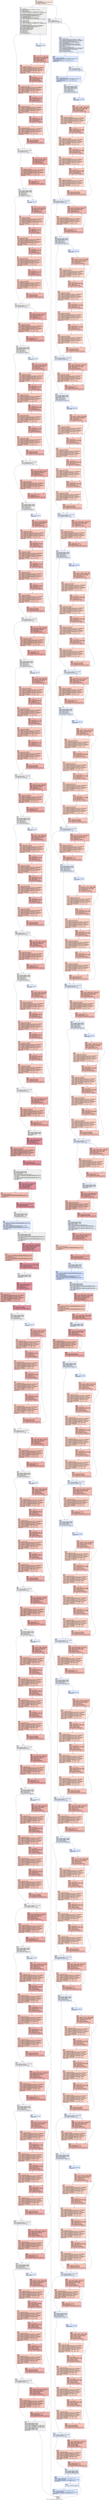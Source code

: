 digraph "CFG for '_Z17prefix_sum_reducePjS_j' function" {
	label="CFG for '_Z17prefix_sum_reducePjS_j' function";

	Node0x63e5f30 [shape=record,color="#3d50c3ff", style=filled, fillcolor="#f2cab570",label="{%3:\l  %4 = lshr i32 %2, 9\l  %5 = tail call i32 @llvm.amdgcn.workgroup.id.x()\l  %6 = icmp ult i32 %5, %4\l  br i1 %6, label %7, label %1349\l|{<s0>T|<s1>F}}"];
	Node0x63e5f30:s0 -> Node0x63e68a0;
	Node0x63e5f30:s1 -> Node0x63e6930;
	Node0x63e68a0 [shape=record,color="#3d50c3ff", style=filled, fillcolor="#dedcdb70",label="{%7:\l7:                                                \l  %8 = shl i32 %5, 9\l  %9 = tail call i32 @llvm.amdgcn.workitem.id.x(), !range !4\l  %10 = add i32 %8, %9\l  %11 = zext i32 %10 to i64\l  %12 = getelementptr inbounds i32, i32 addrspace(1)* %0, i64 %11\l  %13 = load i32, i32 addrspace(1)* %12, align 4, !tbaa !5, !amdgpu.noclobber\l... !9\l  %14 = getelementptr inbounds [512 x i32], [512 x i32] addrspace(3)*\l... @_ZZ17prefix_sum_reducePjS_jE10data_block, i32 0, i32 %9\l  store i32 %13, i32 addrspace(3)* %14, align 4, !tbaa !5\l  %15 = tail call align 4 dereferenceable(64) i8 addrspace(4)*\l... @llvm.amdgcn.dispatch.ptr()\l  %16 = getelementptr i8, i8 addrspace(4)* %15, i64 4\l  %17 = bitcast i8 addrspace(4)* %16 to i16 addrspace(4)*\l  %18 = load i16, i16 addrspace(4)* %17, align 4, !range !10, !invariant.load\l... !9\l  %19 = zext i16 %18 to i32\l  %20 = add i32 %10, %19\l  %21 = zext i32 %20 to i64\l  %22 = getelementptr inbounds i32, i32 addrspace(1)* %0, i64 %21\l  %23 = load i32, i32 addrspace(1)* %22, align 4, !tbaa !5, !amdgpu.noclobber\l... !9\l  %24 = add nuw nsw i32 %9, %19\l  %25 = getelementptr inbounds [512 x i32], [512 x i32] addrspace(3)*\l... @_ZZ17prefix_sum_reducePjS_jE10data_block, i32 0, i32 %24\l  store i32 %23, i32 addrspace(3)* %25, align 4, !tbaa !5\l  fence syncscope(\"workgroup\") release\l  tail call void @llvm.amdgcn.s.barrier()\l  fence syncscope(\"workgroup\") acquire\l  %26 = add nuw nsw i32 %19, 511\l  %27 = lshr i32 %26, 1\l  %28 = add nsw i32 %27, -1\l  %29 = and i32 %27, 3\l  %30 = icmp ult i32 %28, 3\l  br i1 %30, label %33, label %31\l|{<s0>T|<s1>F}}"];
	Node0x63e68a0:s0 -> Node0x63e9c90;
	Node0x63e68a0:s1 -> Node0x63e9d20;
	Node0x63e9d20 [shape=record,color="#3d50c3ff", style=filled, fillcolor="#c1d4f470",label="{%31:\l31:                                               \l  %32 = and i32 %27, 2044\l  br label %631\l}"];
	Node0x63e9d20 -> Node0x63e8820;
	Node0x63e9c90 [shape=record,color="#3d50c3ff", style=filled, fillcolor="#dedcdb70",label="{%33:\l33:                                               \l  %34 = phi i32 [ 0, %7 ], [ %685, %684 ]\l  %35 = icmp eq i32 %29, 0\l  br i1 %35, label %54, label %36\l|{<s0>T|<s1>F}}"];
	Node0x63e9c90:s0 -> Node0x63ea300;
	Node0x63e9c90:s1 -> Node0x63ea390;
	Node0x63ea390 [shape=record,color="#b70d28ff", style=filled, fillcolor="#d0473d70",label="{%36:\l36:                                               \l  %37 = phi i32 [ %51, %50 ], [ %34, %33 ]\l  %38 = phi i32 [ %52, %50 ], [ 0, %33 ]\l  %39 = mul nuw nsw i32 %37, %19\l  %40 = add nuw nsw i32 %39, %9\l  %41 = shl nuw i32 %40, 1\l  %42 = icmp ult i32 %40, 256\l  br i1 %42, label %43, label %50\l|{<s0>T|<s1>F}}"];
	Node0x63ea390:s0 -> Node0x63ea9d0;
	Node0x63ea390:s1 -> Node0x63ea500;
	Node0x63ea9d0 [shape=record,color="#3d50c3ff", style=filled, fillcolor="#e8765c70",label="{%43:\l43:                                               \l  %44 = add nuw nsw i32 %41, 1\l  %45 = getelementptr inbounds [512 x i32], [512 x i32] addrspace(3)*\l... @_ZZ17prefix_sum_reducePjS_jE10data_block, i32 0, i32 %41\l  %46 = load i32, i32 addrspace(3)* %45, align 8, !tbaa !5\l  %47 = getelementptr inbounds [512 x i32], [512 x i32] addrspace(3)*\l... @_ZZ17prefix_sum_reducePjS_jE10data_block, i32 0, i32 %44\l  %48 = load i32, i32 addrspace(3)* %47, align 4, !tbaa !5\l  %49 = add i32 %48, %46\l  store i32 %49, i32 addrspace(3)* %47, align 4, !tbaa !5\l  br label %50\l}"];
	Node0x63ea9d0 -> Node0x63ea500;
	Node0x63ea500 [shape=record,color="#b70d28ff", style=filled, fillcolor="#d0473d70",label="{%50:\l50:                                               \l  %51 = add nuw nsw i32 %37, 1\l  %52 = add i32 %38, 1\l  %53 = icmp eq i32 %52, %29\l  br i1 %53, label %54, label %36, !llvm.loop !11\l|{<s0>T|<s1>F}}"];
	Node0x63ea500:s0 -> Node0x63ea300;
	Node0x63ea500:s1 -> Node0x63ea390;
	Node0x63ea300 [shape=record,color="#3d50c3ff", style=filled, fillcolor="#dedcdb70",label="{%54:\l54:                                               \l  fence syncscope(\"workgroup\") release\l  tail call void @llvm.amdgcn.s.barrier()\l  fence syncscope(\"workgroup\") acquire\l  %55 = lshr i32 %26, 2\l  %56 = add nsw i32 %55, -1\l  %57 = and i32 %55, 3\l  %58 = icmp ult i32 %56, 3\l  br i1 %58, label %122, label %59\l|{<s0>T|<s1>F}}"];
	Node0x63ea300:s0 -> Node0x63eb670;
	Node0x63ea300:s1 -> Node0x63eb6c0;
	Node0x63eb6c0 [shape=record,color="#3d50c3ff", style=filled, fillcolor="#c1d4f470",label="{%59:\l59:                                               \l  %60 = and i32 %55, 1020\l  br label %61\l}"];
	Node0x63eb6c0 -> Node0x63eb850;
	Node0x63eb850 [shape=record,color="#3d50c3ff", style=filled, fillcolor="#d8564670",label="{%61:\l61:                                               \l  %62 = phi i32 [ 0, %59 ], [ %119, %118 ]\l  %63 = phi i32 [ 0, %59 ], [ %120, %118 ]\l  %64 = mul nuw nsw i32 %62, %19\l  %65 = add nuw nsw i32 %64, %9\l  %66 = shl i32 %65, 2\l  %67 = icmp ult i32 %66, 509\l  br i1 %67, label %68, label %76\l|{<s0>T|<s1>F}}"];
	Node0x63eb850:s0 -> Node0x63ec010;
	Node0x63eb850:s1 -> Node0x63ec0a0;
	Node0x63ec010 [shape=record,color="#3d50c3ff", style=filled, fillcolor="#ef886b70",label="{%68:\l68:                                               \l  %69 = add nuw nsw i32 %66, 3\l  %70 = add nuw nsw i32 %66, 1\l  %71 = getelementptr inbounds [512 x i32], [512 x i32] addrspace(3)*\l... @_ZZ17prefix_sum_reducePjS_jE10data_block, i32 0, i32 %70\l  %72 = load i32, i32 addrspace(3)* %71, align 4, !tbaa !5\l  %73 = getelementptr inbounds [512 x i32], [512 x i32] addrspace(3)*\l... @_ZZ17prefix_sum_reducePjS_jE10data_block, i32 0, i32 %69\l  %74 = load i32, i32 addrspace(3)* %73, align 4, !tbaa !5\l  %75 = add i32 %74, %72\l  store i32 %75, i32 addrspace(3)* %73, align 4, !tbaa !5\l  br label %76\l}"];
	Node0x63ec010 -> Node0x63ec0a0;
	Node0x63ec0a0 [shape=record,color="#3d50c3ff", style=filled, fillcolor="#d8564670",label="{%76:\l76:                                               \l  %77 = or i32 %62, 1\l  %78 = mul nuw nsw i32 %77, %19\l  %79 = add nuw nsw i32 %78, %9\l  %80 = shl i32 %79, 2\l  %81 = icmp ult i32 %80, 509\l  br i1 %81, label %82, label %90\l|{<s0>T|<s1>F}}"];
	Node0x63ec0a0:s0 -> Node0x63ec300;
	Node0x63ec0a0:s1 -> Node0x63eca10;
	Node0x63ec300 [shape=record,color="#3d50c3ff", style=filled, fillcolor="#ef886b70",label="{%82:\l82:                                               \l  %83 = add nuw nsw i32 %80, 3\l  %84 = add nuw nsw i32 %80, 1\l  %85 = getelementptr inbounds [512 x i32], [512 x i32] addrspace(3)*\l... @_ZZ17prefix_sum_reducePjS_jE10data_block, i32 0, i32 %84\l  %86 = load i32, i32 addrspace(3)* %85, align 4, !tbaa !5\l  %87 = getelementptr inbounds [512 x i32], [512 x i32] addrspace(3)*\l... @_ZZ17prefix_sum_reducePjS_jE10data_block, i32 0, i32 %83\l  %88 = load i32, i32 addrspace(3)* %87, align 4, !tbaa !5\l  %89 = add i32 %88, %86\l  store i32 %89, i32 addrspace(3)* %87, align 4, !tbaa !5\l  br label %90\l}"];
	Node0x63ec300 -> Node0x63eca10;
	Node0x63eca10 [shape=record,color="#3d50c3ff", style=filled, fillcolor="#d8564670",label="{%90:\l90:                                               \l  %91 = or i32 %62, 2\l  %92 = mul nuw nsw i32 %91, %19\l  %93 = add nuw nsw i32 %92, %9\l  %94 = shl i32 %93, 2\l  %95 = icmp ult i32 %94, 509\l  br i1 %95, label %96, label %104\l|{<s0>T|<s1>F}}"];
	Node0x63eca10:s0 -> Node0x63ecc30;
	Node0x63eca10:s1 -> Node0x63ed340;
	Node0x63ecc30 [shape=record,color="#3d50c3ff", style=filled, fillcolor="#ef886b70",label="{%96:\l96:                                               \l  %97 = add nuw nsw i32 %94, 3\l  %98 = add nuw nsw i32 %94, 1\l  %99 = getelementptr inbounds [512 x i32], [512 x i32] addrspace(3)*\l... @_ZZ17prefix_sum_reducePjS_jE10data_block, i32 0, i32 %98\l  %100 = load i32, i32 addrspace(3)* %99, align 4, !tbaa !5\l  %101 = getelementptr inbounds [512 x i32], [512 x i32] addrspace(3)*\l... @_ZZ17prefix_sum_reducePjS_jE10data_block, i32 0, i32 %97\l  %102 = load i32, i32 addrspace(3)* %101, align 4, !tbaa !5\l  %103 = add i32 %102, %100\l  store i32 %103, i32 addrspace(3)* %101, align 4, !tbaa !5\l  br label %104\l}"];
	Node0x63ecc30 -> Node0x63ed340;
	Node0x63ed340 [shape=record,color="#3d50c3ff", style=filled, fillcolor="#d8564670",label="{%104:\l104:                                              \l  %105 = or i32 %62, 3\l  %106 = mul nuw nsw i32 %105, %19\l  %107 = add nuw nsw i32 %106, %9\l  %108 = shl i32 %107, 2\l  %109 = icmp ult i32 %108, 509\l  br i1 %109, label %110, label %118\l|{<s0>T|<s1>F}}"];
	Node0x63ed340:s0 -> Node0x63ed560;
	Node0x63ed340:s1 -> Node0x63eb910;
	Node0x63ed560 [shape=record,color="#3d50c3ff", style=filled, fillcolor="#ef886b70",label="{%110:\l110:                                              \l  %111 = add nuw nsw i32 %108, 3\l  %112 = add nuw nsw i32 %108, 1\l  %113 = getelementptr inbounds [512 x i32], [512 x i32] addrspace(3)*\l... @_ZZ17prefix_sum_reducePjS_jE10data_block, i32 0, i32 %112\l  %114 = load i32, i32 addrspace(3)* %113, align 4, !tbaa !5\l  %115 = getelementptr inbounds [512 x i32], [512 x i32] addrspace(3)*\l... @_ZZ17prefix_sum_reducePjS_jE10data_block, i32 0, i32 %111\l  %116 = load i32, i32 addrspace(3)* %115, align 4, !tbaa !5\l  %117 = add i32 %116, %114\l  store i32 %117, i32 addrspace(3)* %115, align 4, !tbaa !5\l  br label %118\l}"];
	Node0x63ed560 -> Node0x63eb910;
	Node0x63eb910 [shape=record,color="#3d50c3ff", style=filled, fillcolor="#d8564670",label="{%118:\l118:                                              \l  %119 = add nuw nsw i32 %62, 4\l  %120 = add nuw nsw i32 %63, 4\l  %121 = icmp eq i32 %120, %60\l  br i1 %121, label %122, label %61, !llvm.loop !13\l|{<s0>T|<s1>F}}"];
	Node0x63eb910:s0 -> Node0x63eb670;
	Node0x63eb910:s1 -> Node0x63eb850;
	Node0x63eb670 [shape=record,color="#3d50c3ff", style=filled, fillcolor="#dedcdb70",label="{%122:\l122:                                              \l  %123 = phi i32 [ 0, %54 ], [ %119, %118 ]\l  %124 = icmp eq i32 %57, 0\l  br i1 %124, label %144, label %125\l|{<s0>T|<s1>F}}"];
	Node0x63eb670:s0 -> Node0x63ee650;
	Node0x63eb670:s1 -> Node0x63ee6a0;
	Node0x63ee6a0 [shape=record,color="#b70d28ff", style=filled, fillcolor="#d0473d70",label="{%125:\l125:                                              \l  %126 = phi i32 [ %141, %140 ], [ %123, %122 ]\l  %127 = phi i32 [ %142, %140 ], [ 0, %122 ]\l  %128 = mul nuw nsw i32 %126, %19\l  %129 = add nuw nsw i32 %128, %9\l  %130 = shl i32 %129, 2\l  %131 = icmp ult i32 %130, 509\l  br i1 %131, label %132, label %140\l|{<s0>T|<s1>F}}"];
	Node0x63ee6a0:s0 -> Node0x63ebdb0;
	Node0x63ee6a0:s1 -> Node0x63ee7a0;
	Node0x63ebdb0 [shape=record,color="#3d50c3ff", style=filled, fillcolor="#e8765c70",label="{%132:\l132:                                              \l  %133 = add nuw nsw i32 %130, 3\l  %134 = add nuw nsw i32 %130, 1\l  %135 = getelementptr inbounds [512 x i32], [512 x i32] addrspace(3)*\l... @_ZZ17prefix_sum_reducePjS_jE10data_block, i32 0, i32 %134\l  %136 = load i32, i32 addrspace(3)* %135, align 4, !tbaa !5\l  %137 = getelementptr inbounds [512 x i32], [512 x i32] addrspace(3)*\l... @_ZZ17prefix_sum_reducePjS_jE10data_block, i32 0, i32 %133\l  %138 = load i32, i32 addrspace(3)* %137, align 4, !tbaa !5\l  %139 = add i32 %138, %136\l  store i32 %139, i32 addrspace(3)* %137, align 4, !tbaa !5\l  br label %140\l}"];
	Node0x63ebdb0 -> Node0x63ee7a0;
	Node0x63ee7a0 [shape=record,color="#b70d28ff", style=filled, fillcolor="#d0473d70",label="{%140:\l140:                                              \l  %141 = add nuw nsw i32 %126, 1\l  %142 = add i32 %127, 1\l  %143 = icmp eq i32 %142, %57\l  br i1 %143, label %144, label %125, !llvm.loop !15\l|{<s0>T|<s1>F}}"];
	Node0x63ee7a0:s0 -> Node0x63ee650;
	Node0x63ee7a0:s1 -> Node0x63ee6a0;
	Node0x63ee650 [shape=record,color="#3d50c3ff", style=filled, fillcolor="#dedcdb70",label="{%144:\l144:                                              \l  fence syncscope(\"workgroup\") release\l  tail call void @llvm.amdgcn.s.barrier()\l  fence syncscope(\"workgroup\") acquire\l  %145 = lshr i32 %26, 3\l  %146 = add nsw i32 %145, -1\l  %147 = and i32 %145, 3\l  %148 = icmp ult i32 %146, 3\l  br i1 %148, label %212, label %149\l|{<s0>T|<s1>F}}"];
	Node0x63ee650:s0 -> Node0x63efce0;
	Node0x63ee650:s1 -> Node0x63efd30;
	Node0x63efd30 [shape=record,color="#3d50c3ff", style=filled, fillcolor="#c1d4f470",label="{%149:\l149:                                              \l  %150 = and i32 %145, 508\l  br label %151\l}"];
	Node0x63efd30 -> Node0x63efec0;
	Node0x63efec0 [shape=record,color="#3d50c3ff", style=filled, fillcolor="#d8564670",label="{%151:\l151:                                              \l  %152 = phi i32 [ 0, %149 ], [ %209, %208 ]\l  %153 = phi i32 [ 0, %149 ], [ %210, %208 ]\l  %154 = mul nuw nsw i32 %152, %19\l  %155 = add nuw nsw i32 %154, %9\l  %156 = shl i32 %155, 3\l  %157 = icmp ult i32 %156, 505\l  br i1 %157, label %158, label %166\l|{<s0>T|<s1>F}}"];
	Node0x63efec0:s0 -> Node0x63f0420;
	Node0x63efec0:s1 -> Node0x63f04b0;
	Node0x63f0420 [shape=record,color="#3d50c3ff", style=filled, fillcolor="#ef886b70",label="{%158:\l158:                                              \l  %159 = add nuw nsw i32 %156, 7\l  %160 = add nuw nsw i32 %156, 3\l  %161 = getelementptr inbounds [512 x i32], [512 x i32] addrspace(3)*\l... @_ZZ17prefix_sum_reducePjS_jE10data_block, i32 0, i32 %160\l  %162 = load i32, i32 addrspace(3)* %161, align 4, !tbaa !5\l  %163 = getelementptr inbounds [512 x i32], [512 x i32] addrspace(3)*\l... @_ZZ17prefix_sum_reducePjS_jE10data_block, i32 0, i32 %159\l  %164 = load i32, i32 addrspace(3)* %163, align 4, !tbaa !5\l  %165 = add i32 %164, %162\l  store i32 %165, i32 addrspace(3)* %163, align 4, !tbaa !5\l  br label %166\l}"];
	Node0x63f0420 -> Node0x63f04b0;
	Node0x63f04b0 [shape=record,color="#3d50c3ff", style=filled, fillcolor="#d8564670",label="{%166:\l166:                                              \l  %167 = or i32 %152, 1\l  %168 = mul nuw nsw i32 %167, %19\l  %169 = add nuw nsw i32 %168, %9\l  %170 = shl i32 %169, 3\l  %171 = icmp ult i32 %170, 505\l  br i1 %171, label %172, label %180\l|{<s0>T|<s1>F}}"];
	Node0x63f04b0:s0 -> Node0x63f0740;
	Node0x63f04b0:s1 -> Node0x63f0e80;
	Node0x63f0740 [shape=record,color="#3d50c3ff", style=filled, fillcolor="#ef886b70",label="{%172:\l172:                                              \l  %173 = add nuw nsw i32 %170, 7\l  %174 = add nuw nsw i32 %170, 3\l  %175 = getelementptr inbounds [512 x i32], [512 x i32] addrspace(3)*\l... @_ZZ17prefix_sum_reducePjS_jE10data_block, i32 0, i32 %174\l  %176 = load i32, i32 addrspace(3)* %175, align 4, !tbaa !5\l  %177 = getelementptr inbounds [512 x i32], [512 x i32] addrspace(3)*\l... @_ZZ17prefix_sum_reducePjS_jE10data_block, i32 0, i32 %173\l  %178 = load i32, i32 addrspace(3)* %177, align 4, !tbaa !5\l  %179 = add i32 %178, %176\l  store i32 %179, i32 addrspace(3)* %177, align 4, !tbaa !5\l  br label %180\l}"];
	Node0x63f0740 -> Node0x63f0e80;
	Node0x63f0e80 [shape=record,color="#3d50c3ff", style=filled, fillcolor="#d8564670",label="{%180:\l180:                                              \l  %181 = or i32 %152, 2\l  %182 = mul nuw nsw i32 %181, %19\l  %183 = add nuw nsw i32 %182, %9\l  %184 = shl i32 %183, 3\l  %185 = icmp ult i32 %184, 505\l  br i1 %185, label %186, label %194\l|{<s0>T|<s1>F}}"];
	Node0x63f0e80:s0 -> Node0x63f10a0;
	Node0x63f0e80:s1 -> Node0x63f17b0;
	Node0x63f10a0 [shape=record,color="#3d50c3ff", style=filled, fillcolor="#ef886b70",label="{%186:\l186:                                              \l  %187 = add nuw nsw i32 %184, 7\l  %188 = add nuw nsw i32 %184, 3\l  %189 = getelementptr inbounds [512 x i32], [512 x i32] addrspace(3)*\l... @_ZZ17prefix_sum_reducePjS_jE10data_block, i32 0, i32 %188\l  %190 = load i32, i32 addrspace(3)* %189, align 4, !tbaa !5\l  %191 = getelementptr inbounds [512 x i32], [512 x i32] addrspace(3)*\l... @_ZZ17prefix_sum_reducePjS_jE10data_block, i32 0, i32 %187\l  %192 = load i32, i32 addrspace(3)* %191, align 4, !tbaa !5\l  %193 = add i32 %192, %190\l  store i32 %193, i32 addrspace(3)* %191, align 4, !tbaa !5\l  br label %194\l}"];
	Node0x63f10a0 -> Node0x63f17b0;
	Node0x63f17b0 [shape=record,color="#3d50c3ff", style=filled, fillcolor="#d8564670",label="{%194:\l194:                                              \l  %195 = or i32 %152, 3\l  %196 = mul nuw nsw i32 %195, %19\l  %197 = add nuw nsw i32 %196, %9\l  %198 = shl i32 %197, 3\l  %199 = icmp ult i32 %198, 505\l  br i1 %199, label %200, label %208\l|{<s0>T|<s1>F}}"];
	Node0x63f17b0:s0 -> Node0x63f19d0;
	Node0x63f17b0:s1 -> Node0x63eff80;
	Node0x63f19d0 [shape=record,color="#3d50c3ff", style=filled, fillcolor="#ef886b70",label="{%200:\l200:                                              \l  %201 = add nuw nsw i32 %198, 7\l  %202 = add nuw nsw i32 %198, 3\l  %203 = getelementptr inbounds [512 x i32], [512 x i32] addrspace(3)*\l... @_ZZ17prefix_sum_reducePjS_jE10data_block, i32 0, i32 %202\l  %204 = load i32, i32 addrspace(3)* %203, align 4, !tbaa !5\l  %205 = getelementptr inbounds [512 x i32], [512 x i32] addrspace(3)*\l... @_ZZ17prefix_sum_reducePjS_jE10data_block, i32 0, i32 %201\l  %206 = load i32, i32 addrspace(3)* %205, align 4, !tbaa !5\l  %207 = add i32 %206, %204\l  store i32 %207, i32 addrspace(3)* %205, align 4, !tbaa !5\l  br label %208\l}"];
	Node0x63f19d0 -> Node0x63eff80;
	Node0x63eff80 [shape=record,color="#3d50c3ff", style=filled, fillcolor="#d8564670",label="{%208:\l208:                                              \l  %209 = add nuw nsw i32 %152, 4\l  %210 = add nuw nsw i32 %153, 4\l  %211 = icmp eq i32 %210, %150\l  br i1 %211, label %212, label %151, !llvm.loop !13\l|{<s0>T|<s1>F}}"];
	Node0x63eff80:s0 -> Node0x63efce0;
	Node0x63eff80:s1 -> Node0x63efec0;
	Node0x63efce0 [shape=record,color="#3d50c3ff", style=filled, fillcolor="#dedcdb70",label="{%212:\l212:                                              \l  %213 = phi i32 [ 0, %144 ], [ %209, %208 ]\l  %214 = icmp eq i32 %147, 0\l  br i1 %214, label %234, label %215\l|{<s0>T|<s1>F}}"];
	Node0x63efce0:s0 -> Node0x63f3050;
	Node0x63efce0:s1 -> Node0x63f30a0;
	Node0x63f30a0 [shape=record,color="#b70d28ff", style=filled, fillcolor="#d0473d70",label="{%215:\l215:                                              \l  %216 = phi i32 [ %231, %230 ], [ %213, %212 ]\l  %217 = phi i32 [ %232, %230 ], [ 0, %212 ]\l  %218 = mul nuw nsw i32 %216, %19\l  %219 = add nuw nsw i32 %218, %9\l  %220 = shl i32 %219, 3\l  %221 = icmp ult i32 %220, 505\l  br i1 %221, label %222, label %230\l|{<s0>T|<s1>F}}"];
	Node0x63f30a0:s0 -> Node0x63f3590;
	Node0x63f30a0:s1 -> Node0x63f31a0;
	Node0x63f3590 [shape=record,color="#3d50c3ff", style=filled, fillcolor="#e8765c70",label="{%222:\l222:                                              \l  %223 = add nuw nsw i32 %220, 7\l  %224 = add nuw nsw i32 %220, 3\l  %225 = getelementptr inbounds [512 x i32], [512 x i32] addrspace(3)*\l... @_ZZ17prefix_sum_reducePjS_jE10data_block, i32 0, i32 %224\l  %226 = load i32, i32 addrspace(3)* %225, align 4, !tbaa !5\l  %227 = getelementptr inbounds [512 x i32], [512 x i32] addrspace(3)*\l... @_ZZ17prefix_sum_reducePjS_jE10data_block, i32 0, i32 %223\l  %228 = load i32, i32 addrspace(3)* %227, align 4, !tbaa !5\l  %229 = add i32 %228, %226\l  store i32 %229, i32 addrspace(3)* %227, align 4, !tbaa !5\l  br label %230\l}"];
	Node0x63f3590 -> Node0x63f31a0;
	Node0x63f31a0 [shape=record,color="#b70d28ff", style=filled, fillcolor="#d0473d70",label="{%230:\l230:                                              \l  %231 = add nuw nsw i32 %216, 1\l  %232 = add i32 %217, 1\l  %233 = icmp eq i32 %232, %147\l  br i1 %233, label %234, label %215, !llvm.loop !16\l|{<s0>T|<s1>F}}"];
	Node0x63f31a0:s0 -> Node0x63f3050;
	Node0x63f31a0:s1 -> Node0x63f30a0;
	Node0x63f3050 [shape=record,color="#3d50c3ff", style=filled, fillcolor="#dedcdb70",label="{%234:\l234:                                              \l  fence syncscope(\"workgroup\") release\l  tail call void @llvm.amdgcn.s.barrier()\l  fence syncscope(\"workgroup\") acquire\l  %235 = lshr i32 %26, 4\l  %236 = add nsw i32 %235, -1\l  %237 = and i32 %235, 3\l  %238 = icmp ult i32 %236, 3\l  br i1 %238, label %302, label %239\l|{<s0>T|<s1>F}}"];
	Node0x63f3050:s0 -> Node0x63f4230;
	Node0x63f3050:s1 -> Node0x63f4280;
	Node0x63f4280 [shape=record,color="#3d50c3ff", style=filled, fillcolor="#c1d4f470",label="{%239:\l239:                                              \l  %240 = and i32 %235, 252\l  br label %241\l}"];
	Node0x63f4280 -> Node0x63f4410;
	Node0x63f4410 [shape=record,color="#3d50c3ff", style=filled, fillcolor="#d8564670",label="{%241:\l241:                                              \l  %242 = phi i32 [ 0, %239 ], [ %299, %298 ]\l  %243 = phi i32 [ 0, %239 ], [ %300, %298 ]\l  %244 = mul nuw nsw i32 %242, %19\l  %245 = add nuw nsw i32 %244, %9\l  %246 = shl i32 %245, 4\l  %247 = icmp ult i32 %246, 497\l  br i1 %247, label %248, label %256\l|{<s0>T|<s1>F}}"];
	Node0x63f4410:s0 -> Node0x63f4930;
	Node0x63f4410:s1 -> Node0x63f49c0;
	Node0x63f4930 [shape=record,color="#3d50c3ff", style=filled, fillcolor="#ef886b70",label="{%248:\l248:                                              \l  %249 = add nuw nsw i32 %246, 15\l  %250 = add nuw nsw i32 %246, 7\l  %251 = getelementptr inbounds [512 x i32], [512 x i32] addrspace(3)*\l... @_ZZ17prefix_sum_reducePjS_jE10data_block, i32 0, i32 %250\l  %252 = load i32, i32 addrspace(3)* %251, align 4, !tbaa !5\l  %253 = getelementptr inbounds [512 x i32], [512 x i32] addrspace(3)*\l... @_ZZ17prefix_sum_reducePjS_jE10data_block, i32 0, i32 %249\l  %254 = load i32, i32 addrspace(3)* %253, align 4, !tbaa !5\l  %255 = add i32 %254, %252\l  store i32 %255, i32 addrspace(3)* %253, align 4, !tbaa !5\l  br label %256\l}"];
	Node0x63f4930 -> Node0x63f49c0;
	Node0x63f49c0 [shape=record,color="#3d50c3ff", style=filled, fillcolor="#d8564670",label="{%256:\l256:                                              \l  %257 = or i32 %242, 1\l  %258 = mul nuw nsw i32 %257, %19\l  %259 = add nuw nsw i32 %258, %9\l  %260 = shl i32 %259, 4\l  %261 = icmp ult i32 %260, 497\l  br i1 %261, label %262, label %270\l|{<s0>T|<s1>F}}"];
	Node0x63f49c0:s0 -> Node0x63f4c50;
	Node0x63f49c0:s1 -> Node0x63eecf0;
	Node0x63f4c50 [shape=record,color="#3d50c3ff", style=filled, fillcolor="#ef886b70",label="{%262:\l262:                                              \l  %263 = add nuw nsw i32 %260, 15\l  %264 = add nuw nsw i32 %260, 7\l  %265 = getelementptr inbounds [512 x i32], [512 x i32] addrspace(3)*\l... @_ZZ17prefix_sum_reducePjS_jE10data_block, i32 0, i32 %264\l  %266 = load i32, i32 addrspace(3)* %265, align 4, !tbaa !5\l  %267 = getelementptr inbounds [512 x i32], [512 x i32] addrspace(3)*\l... @_ZZ17prefix_sum_reducePjS_jE10data_block, i32 0, i32 %263\l  %268 = load i32, i32 addrspace(3)* %267, align 4, !tbaa !5\l  %269 = add i32 %268, %266\l  store i32 %269, i32 addrspace(3)* %267, align 4, !tbaa !5\l  br label %270\l}"];
	Node0x63f4c50 -> Node0x63eecf0;
	Node0x63eecf0 [shape=record,color="#3d50c3ff", style=filled, fillcolor="#d8564670",label="{%270:\l270:                                              \l  %271 = or i32 %242, 2\l  %272 = mul nuw nsw i32 %271, %19\l  %273 = add nuw nsw i32 %272, %9\l  %274 = shl i32 %273, 4\l  %275 = icmp ult i32 %274, 497\l  br i1 %275, label %276, label %284\l|{<s0>T|<s1>F}}"];
	Node0x63eecf0:s0 -> Node0x63eef10;
	Node0x63eecf0:s1 -> Node0x63e7760;
	Node0x63eef10 [shape=record,color="#3d50c3ff", style=filled, fillcolor="#ef886b70",label="{%276:\l276:                                              \l  %277 = add nuw nsw i32 %274, 15\l  %278 = add nuw nsw i32 %274, 7\l  %279 = getelementptr inbounds [512 x i32], [512 x i32] addrspace(3)*\l... @_ZZ17prefix_sum_reducePjS_jE10data_block, i32 0, i32 %278\l  %280 = load i32, i32 addrspace(3)* %279, align 4, !tbaa !5\l  %281 = getelementptr inbounds [512 x i32], [512 x i32] addrspace(3)*\l... @_ZZ17prefix_sum_reducePjS_jE10data_block, i32 0, i32 %277\l  %282 = load i32, i32 addrspace(3)* %281, align 4, !tbaa !5\l  %283 = add i32 %282, %280\l  store i32 %283, i32 addrspace(3)* %281, align 4, !tbaa !5\l  br label %284\l}"];
	Node0x63eef10 -> Node0x63e7760;
	Node0x63e7760 [shape=record,color="#3d50c3ff", style=filled, fillcolor="#d8564670",label="{%284:\l284:                                              \l  %285 = or i32 %242, 3\l  %286 = mul nuw nsw i32 %285, %19\l  %287 = add nuw nsw i32 %286, %9\l  %288 = shl i32 %287, 4\l  %289 = icmp ult i32 %288, 497\l  br i1 %289, label %290, label %298\l|{<s0>T|<s1>F}}"];
	Node0x63e7760:s0 -> Node0x63e81d0;
	Node0x63e7760:s1 -> Node0x63f44d0;
	Node0x63e81d0 [shape=record,color="#3d50c3ff", style=filled, fillcolor="#ef886b70",label="{%290:\l290:                                              \l  %291 = add nuw nsw i32 %288, 15\l  %292 = add nuw nsw i32 %288, 7\l  %293 = getelementptr inbounds [512 x i32], [512 x i32] addrspace(3)*\l... @_ZZ17prefix_sum_reducePjS_jE10data_block, i32 0, i32 %292\l  %294 = load i32, i32 addrspace(3)* %293, align 4, !tbaa !5\l  %295 = getelementptr inbounds [512 x i32], [512 x i32] addrspace(3)*\l... @_ZZ17prefix_sum_reducePjS_jE10data_block, i32 0, i32 %291\l  %296 = load i32, i32 addrspace(3)* %295, align 4, !tbaa !5\l  %297 = add i32 %296, %294\l  store i32 %297, i32 addrspace(3)* %295, align 4, !tbaa !5\l  br label %298\l}"];
	Node0x63e81d0 -> Node0x63f44d0;
	Node0x63f44d0 [shape=record,color="#3d50c3ff", style=filled, fillcolor="#d8564670",label="{%298:\l298:                                              \l  %299 = add nuw nsw i32 %242, 4\l  %300 = add nuw nsw i32 %243, 4\l  %301 = icmp eq i32 %300, %240\l  br i1 %301, label %302, label %241, !llvm.loop !13\l|{<s0>T|<s1>F}}"];
	Node0x63f44d0:s0 -> Node0x63f4230;
	Node0x63f44d0:s1 -> Node0x63f4410;
	Node0x63f4230 [shape=record,color="#3d50c3ff", style=filled, fillcolor="#dedcdb70",label="{%302:\l302:                                              \l  %303 = phi i32 [ 0, %234 ], [ %299, %298 ]\l  %304 = icmp eq i32 %237, 0\l  br i1 %304, label %324, label %305\l|{<s0>T|<s1>F}}"];
	Node0x63f4230:s0 -> Node0x63f8780;
	Node0x63f4230:s1 -> Node0x63f87d0;
	Node0x63f87d0 [shape=record,color="#b70d28ff", style=filled, fillcolor="#d0473d70",label="{%305:\l305:                                              \l  %306 = phi i32 [ %321, %320 ], [ %303, %302 ]\l  %307 = phi i32 [ %322, %320 ], [ 0, %302 ]\l  %308 = mul nuw nsw i32 %306, %19\l  %309 = add nuw nsw i32 %308, %9\l  %310 = shl i32 %309, 4\l  %311 = icmp ult i32 %310, 497\l  br i1 %311, label %312, label %320\l|{<s0>T|<s1>F}}"];
	Node0x63f87d0:s0 -> Node0x63f8cc0;
	Node0x63f87d0:s1 -> Node0x63f88d0;
	Node0x63f8cc0 [shape=record,color="#3d50c3ff", style=filled, fillcolor="#e8765c70",label="{%312:\l312:                                              \l  %313 = add nuw nsw i32 %310, 15\l  %314 = add nuw nsw i32 %310, 7\l  %315 = getelementptr inbounds [512 x i32], [512 x i32] addrspace(3)*\l... @_ZZ17prefix_sum_reducePjS_jE10data_block, i32 0, i32 %314\l  %316 = load i32, i32 addrspace(3)* %315, align 4, !tbaa !5\l  %317 = getelementptr inbounds [512 x i32], [512 x i32] addrspace(3)*\l... @_ZZ17prefix_sum_reducePjS_jE10data_block, i32 0, i32 %313\l  %318 = load i32, i32 addrspace(3)* %317, align 4, !tbaa !5\l  %319 = add i32 %318, %316\l  store i32 %319, i32 addrspace(3)* %317, align 4, !tbaa !5\l  br label %320\l}"];
	Node0x63f8cc0 -> Node0x63f88d0;
	Node0x63f88d0 [shape=record,color="#b70d28ff", style=filled, fillcolor="#d0473d70",label="{%320:\l320:                                              \l  %321 = add nuw nsw i32 %306, 1\l  %322 = add i32 %307, 1\l  %323 = icmp eq i32 %322, %237\l  br i1 %323, label %324, label %305, !llvm.loop !17\l|{<s0>T|<s1>F}}"];
	Node0x63f88d0:s0 -> Node0x63f8780;
	Node0x63f88d0:s1 -> Node0x63f87d0;
	Node0x63f8780 [shape=record,color="#3d50c3ff", style=filled, fillcolor="#dedcdb70",label="{%324:\l324:                                              \l  fence syncscope(\"workgroup\") release\l  tail call void @llvm.amdgcn.s.barrier()\l  fence syncscope(\"workgroup\") acquire\l  %325 = lshr i32 %26, 5\l  %326 = add nsw i32 %325, -1\l  %327 = and i32 %325, 3\l  %328 = icmp ult i32 %326, 3\l  br i1 %328, label %392, label %329\l|{<s0>T|<s1>F}}"];
	Node0x63f8780:s0 -> Node0x63f9960;
	Node0x63f8780:s1 -> Node0x63f99b0;
	Node0x63f99b0 [shape=record,color="#3d50c3ff", style=filled, fillcolor="#c1d4f470",label="{%329:\l329:                                              \l  %330 = and i32 %325, 124\l  br label %331\l}"];
	Node0x63f99b0 -> Node0x63f9b40;
	Node0x63f9b40 [shape=record,color="#3d50c3ff", style=filled, fillcolor="#d8564670",label="{%331:\l331:                                              \l  %332 = phi i32 [ 0, %329 ], [ %389, %388 ]\l  %333 = phi i32 [ 0, %329 ], [ %390, %388 ]\l  %334 = mul nuw nsw i32 %332, %19\l  %335 = add nuw nsw i32 %334, %9\l  %336 = shl i32 %335, 5\l  %337 = icmp ult i32 %336, 481\l  br i1 %337, label %338, label %346\l|{<s0>T|<s1>F}}"];
	Node0x63f9b40:s0 -> Node0x63fa060;
	Node0x63f9b40:s1 -> Node0x63fa0f0;
	Node0x63fa060 [shape=record,color="#3d50c3ff", style=filled, fillcolor="#ef886b70",label="{%338:\l338:                                              \l  %339 = add nuw nsw i32 %336, 31\l  %340 = add nuw nsw i32 %336, 15\l  %341 = getelementptr inbounds [512 x i32], [512 x i32] addrspace(3)*\l... @_ZZ17prefix_sum_reducePjS_jE10data_block, i32 0, i32 %340\l  %342 = load i32, i32 addrspace(3)* %341, align 4, !tbaa !5\l  %343 = getelementptr inbounds [512 x i32], [512 x i32] addrspace(3)*\l... @_ZZ17prefix_sum_reducePjS_jE10data_block, i32 0, i32 %339\l  %344 = load i32, i32 addrspace(3)* %343, align 4, !tbaa !5\l  %345 = add i32 %344, %342\l  store i32 %345, i32 addrspace(3)* %343, align 4, !tbaa !5\l  br label %346\l}"];
	Node0x63fa060 -> Node0x63fa0f0;
	Node0x63fa0f0 [shape=record,color="#3d50c3ff", style=filled, fillcolor="#d8564670",label="{%346:\l346:                                              \l  %347 = or i32 %332, 1\l  %348 = mul nuw nsw i32 %347, %19\l  %349 = add nuw nsw i32 %348, %9\l  %350 = shl i32 %349, 5\l  %351 = icmp ult i32 %350, 481\l  br i1 %351, label %352, label %360\l|{<s0>T|<s1>F}}"];
	Node0x63fa0f0:s0 -> Node0x63fa380;
	Node0x63fa0f0:s1 -> Node0x63faac0;
	Node0x63fa380 [shape=record,color="#3d50c3ff", style=filled, fillcolor="#ef886b70",label="{%352:\l352:                                              \l  %353 = add nuw nsw i32 %350, 31\l  %354 = add nuw nsw i32 %350, 15\l  %355 = getelementptr inbounds [512 x i32], [512 x i32] addrspace(3)*\l... @_ZZ17prefix_sum_reducePjS_jE10data_block, i32 0, i32 %354\l  %356 = load i32, i32 addrspace(3)* %355, align 4, !tbaa !5\l  %357 = getelementptr inbounds [512 x i32], [512 x i32] addrspace(3)*\l... @_ZZ17prefix_sum_reducePjS_jE10data_block, i32 0, i32 %353\l  %358 = load i32, i32 addrspace(3)* %357, align 4, !tbaa !5\l  %359 = add i32 %358, %356\l  store i32 %359, i32 addrspace(3)* %357, align 4, !tbaa !5\l  br label %360\l}"];
	Node0x63fa380 -> Node0x63faac0;
	Node0x63faac0 [shape=record,color="#3d50c3ff", style=filled, fillcolor="#d8564670",label="{%360:\l360:                                              \l  %361 = or i32 %332, 2\l  %362 = mul nuw nsw i32 %361, %19\l  %363 = add nuw nsw i32 %362, %9\l  %364 = shl i32 %363, 5\l  %365 = icmp ult i32 %364, 481\l  br i1 %365, label %366, label %374\l|{<s0>T|<s1>F}}"];
	Node0x63faac0:s0 -> Node0x63face0;
	Node0x63faac0:s1 -> Node0x63fb3f0;
	Node0x63face0 [shape=record,color="#3d50c3ff", style=filled, fillcolor="#ef886b70",label="{%366:\l366:                                              \l  %367 = add nuw nsw i32 %364, 31\l  %368 = add nuw nsw i32 %364, 15\l  %369 = getelementptr inbounds [512 x i32], [512 x i32] addrspace(3)*\l... @_ZZ17prefix_sum_reducePjS_jE10data_block, i32 0, i32 %368\l  %370 = load i32, i32 addrspace(3)* %369, align 4, !tbaa !5\l  %371 = getelementptr inbounds [512 x i32], [512 x i32] addrspace(3)*\l... @_ZZ17prefix_sum_reducePjS_jE10data_block, i32 0, i32 %367\l  %372 = load i32, i32 addrspace(3)* %371, align 4, !tbaa !5\l  %373 = add i32 %372, %370\l  store i32 %373, i32 addrspace(3)* %371, align 4, !tbaa !5\l  br label %374\l}"];
	Node0x63face0 -> Node0x63fb3f0;
	Node0x63fb3f0 [shape=record,color="#3d50c3ff", style=filled, fillcolor="#d8564670",label="{%374:\l374:                                              \l  %375 = or i32 %332, 3\l  %376 = mul nuw nsw i32 %375, %19\l  %377 = add nuw nsw i32 %376, %9\l  %378 = shl i32 %377, 5\l  %379 = icmp ult i32 %378, 481\l  br i1 %379, label %380, label %388\l|{<s0>T|<s1>F}}"];
	Node0x63fb3f0:s0 -> Node0x63fb610;
	Node0x63fb3f0:s1 -> Node0x63f9c00;
	Node0x63fb610 [shape=record,color="#3d50c3ff", style=filled, fillcolor="#ef886b70",label="{%380:\l380:                                              \l  %381 = add nuw nsw i32 %378, 31\l  %382 = add nuw nsw i32 %378, 15\l  %383 = getelementptr inbounds [512 x i32], [512 x i32] addrspace(3)*\l... @_ZZ17prefix_sum_reducePjS_jE10data_block, i32 0, i32 %382\l  %384 = load i32, i32 addrspace(3)* %383, align 4, !tbaa !5\l  %385 = getelementptr inbounds [512 x i32], [512 x i32] addrspace(3)*\l... @_ZZ17prefix_sum_reducePjS_jE10data_block, i32 0, i32 %381\l  %386 = load i32, i32 addrspace(3)* %385, align 4, !tbaa !5\l  %387 = add i32 %386, %384\l  store i32 %387, i32 addrspace(3)* %385, align 4, !tbaa !5\l  br label %388\l}"];
	Node0x63fb610 -> Node0x63f9c00;
	Node0x63f9c00 [shape=record,color="#3d50c3ff", style=filled, fillcolor="#d8564670",label="{%388:\l388:                                              \l  %389 = add nuw nsw i32 %332, 4\l  %390 = add nuw nsw i32 %333, 4\l  %391 = icmp eq i32 %390, %330\l  br i1 %391, label %392, label %331, !llvm.loop !13\l|{<s0>T|<s1>F}}"];
	Node0x63f9c00:s0 -> Node0x63f9960;
	Node0x63f9c00:s1 -> Node0x63f9b40;
	Node0x63f9960 [shape=record,color="#3d50c3ff", style=filled, fillcolor="#dedcdb70",label="{%392:\l392:                                              \l  %393 = phi i32 [ 0, %324 ], [ %389, %388 ]\l  %394 = icmp eq i32 %327, 0\l  br i1 %394, label %414, label %395\l|{<s0>T|<s1>F}}"];
	Node0x63f9960:s0 -> Node0x63fc680;
	Node0x63f9960:s1 -> Node0x63fc6d0;
	Node0x63fc6d0 [shape=record,color="#b70d28ff", style=filled, fillcolor="#d0473d70",label="{%395:\l395:                                              \l  %396 = phi i32 [ %411, %410 ], [ %393, %392 ]\l  %397 = phi i32 [ %412, %410 ], [ 0, %392 ]\l  %398 = mul nuw nsw i32 %396, %19\l  %399 = add nuw nsw i32 %398, %9\l  %400 = shl i32 %399, 5\l  %401 = icmp ult i32 %400, 481\l  br i1 %401, label %402, label %410\l|{<s0>T|<s1>F}}"];
	Node0x63fc6d0:s0 -> Node0x63fcbc0;
	Node0x63fc6d0:s1 -> Node0x63fc7d0;
	Node0x63fcbc0 [shape=record,color="#3d50c3ff", style=filled, fillcolor="#e8765c70",label="{%402:\l402:                                              \l  %403 = add nuw nsw i32 %400, 31\l  %404 = add nuw nsw i32 %400, 15\l  %405 = getelementptr inbounds [512 x i32], [512 x i32] addrspace(3)*\l... @_ZZ17prefix_sum_reducePjS_jE10data_block, i32 0, i32 %404\l  %406 = load i32, i32 addrspace(3)* %405, align 4, !tbaa !5\l  %407 = getelementptr inbounds [512 x i32], [512 x i32] addrspace(3)*\l... @_ZZ17prefix_sum_reducePjS_jE10data_block, i32 0, i32 %403\l  %408 = load i32, i32 addrspace(3)* %407, align 4, !tbaa !5\l  %409 = add i32 %408, %406\l  store i32 %409, i32 addrspace(3)* %407, align 4, !tbaa !5\l  br label %410\l}"];
	Node0x63fcbc0 -> Node0x63fc7d0;
	Node0x63fc7d0 [shape=record,color="#b70d28ff", style=filled, fillcolor="#d0473d70",label="{%410:\l410:                                              \l  %411 = add nuw nsw i32 %396, 1\l  %412 = add i32 %397, 1\l  %413 = icmp eq i32 %412, %327\l  br i1 %413, label %414, label %395, !llvm.loop !18\l|{<s0>T|<s1>F}}"];
	Node0x63fc7d0:s0 -> Node0x63fc680;
	Node0x63fc7d0:s1 -> Node0x63fc6d0;
	Node0x63fc680 [shape=record,color="#3d50c3ff", style=filled, fillcolor="#dedcdb70",label="{%414:\l414:                                              \l  fence syncscope(\"workgroup\") release\l  tail call void @llvm.amdgcn.s.barrier()\l  fence syncscope(\"workgroup\") acquire\l  %415 = lshr i32 %26, 6\l  %416 = add nsw i32 %415, -1\l  %417 = and i32 %415, 3\l  %418 = icmp ult i32 %416, 3\l  br i1 %418, label %482, label %419\l|{<s0>T|<s1>F}}"];
	Node0x63fc680:s0 -> Node0x63fdc70;
	Node0x63fc680:s1 -> Node0x63fdcc0;
	Node0x63fdcc0 [shape=record,color="#3d50c3ff", style=filled, fillcolor="#c1d4f470",label="{%419:\l419:                                              \l  %420 = and i32 %415, 60\l  br label %421\l}"];
	Node0x63fdcc0 -> Node0x63fde50;
	Node0x63fde50 [shape=record,color="#3d50c3ff", style=filled, fillcolor="#d8564670",label="{%421:\l421:                                              \l  %422 = phi i32 [ 0, %419 ], [ %479, %478 ]\l  %423 = phi i32 [ 0, %419 ], [ %480, %478 ]\l  %424 = mul nuw nsw i32 %422, %19\l  %425 = add nuw nsw i32 %424, %9\l  %426 = shl i32 %425, 6\l  %427 = icmp ult i32 %426, 449\l  br i1 %427, label %428, label %436\l|{<s0>T|<s1>F}}"];
	Node0x63fde50:s0 -> Node0x63fe3a0;
	Node0x63fde50:s1 -> Node0x63fe430;
	Node0x63fe3a0 [shape=record,color="#3d50c3ff", style=filled, fillcolor="#ef886b70",label="{%428:\l428:                                              \l  %429 = add nuw nsw i32 %426, 63\l  %430 = add nuw nsw i32 %426, 31\l  %431 = getelementptr inbounds [512 x i32], [512 x i32] addrspace(3)*\l... @_ZZ17prefix_sum_reducePjS_jE10data_block, i32 0, i32 %430\l  %432 = load i32, i32 addrspace(3)* %431, align 4, !tbaa !5\l  %433 = getelementptr inbounds [512 x i32], [512 x i32] addrspace(3)*\l... @_ZZ17prefix_sum_reducePjS_jE10data_block, i32 0, i32 %429\l  %434 = load i32, i32 addrspace(3)* %433, align 4, !tbaa !5\l  %435 = add i32 %434, %432\l  store i32 %435, i32 addrspace(3)* %433, align 4, !tbaa !5\l  br label %436\l}"];
	Node0x63fe3a0 -> Node0x63fe430;
	Node0x63fe430 [shape=record,color="#3d50c3ff", style=filled, fillcolor="#d8564670",label="{%436:\l436:                                              \l  %437 = or i32 %422, 1\l  %438 = mul nuw nsw i32 %437, %19\l  %439 = add nuw nsw i32 %438, %9\l  %440 = shl i32 %439, 6\l  %441 = icmp ult i32 %440, 449\l  br i1 %441, label %442, label %450\l|{<s0>T|<s1>F}}"];
	Node0x63fe430:s0 -> Node0x63fe6c0;
	Node0x63fe430:s1 -> Node0x63fee00;
	Node0x63fe6c0 [shape=record,color="#3d50c3ff", style=filled, fillcolor="#ef886b70",label="{%442:\l442:                                              \l  %443 = add nuw nsw i32 %440, 63\l  %444 = add nuw nsw i32 %440, 31\l  %445 = getelementptr inbounds [512 x i32], [512 x i32] addrspace(3)*\l... @_ZZ17prefix_sum_reducePjS_jE10data_block, i32 0, i32 %444\l  %446 = load i32, i32 addrspace(3)* %445, align 4, !tbaa !5\l  %447 = getelementptr inbounds [512 x i32], [512 x i32] addrspace(3)*\l... @_ZZ17prefix_sum_reducePjS_jE10data_block, i32 0, i32 %443\l  %448 = load i32, i32 addrspace(3)* %447, align 4, !tbaa !5\l  %449 = add i32 %448, %446\l  store i32 %449, i32 addrspace(3)* %447, align 4, !tbaa !5\l  br label %450\l}"];
	Node0x63fe6c0 -> Node0x63fee00;
	Node0x63fee00 [shape=record,color="#3d50c3ff", style=filled, fillcolor="#d8564670",label="{%450:\l450:                                              \l  %451 = or i32 %422, 2\l  %452 = mul nuw nsw i32 %451, %19\l  %453 = add nuw nsw i32 %452, %9\l  %454 = shl i32 %453, 6\l  %455 = icmp ult i32 %454, 449\l  br i1 %455, label %456, label %464\l|{<s0>T|<s1>F}}"];
	Node0x63fee00:s0 -> Node0x63ff020;
	Node0x63fee00:s1 -> Node0x63ff730;
	Node0x63ff020 [shape=record,color="#3d50c3ff", style=filled, fillcolor="#ef886b70",label="{%456:\l456:                                              \l  %457 = add nuw nsw i32 %454, 63\l  %458 = add nuw nsw i32 %454, 31\l  %459 = getelementptr inbounds [512 x i32], [512 x i32] addrspace(3)*\l... @_ZZ17prefix_sum_reducePjS_jE10data_block, i32 0, i32 %458\l  %460 = load i32, i32 addrspace(3)* %459, align 4, !tbaa !5\l  %461 = getelementptr inbounds [512 x i32], [512 x i32] addrspace(3)*\l... @_ZZ17prefix_sum_reducePjS_jE10data_block, i32 0, i32 %457\l  %462 = load i32, i32 addrspace(3)* %461, align 4, !tbaa !5\l  %463 = add i32 %462, %460\l  store i32 %463, i32 addrspace(3)* %461, align 4, !tbaa !5\l  br label %464\l}"];
	Node0x63ff020 -> Node0x63ff730;
	Node0x63ff730 [shape=record,color="#3d50c3ff", style=filled, fillcolor="#d8564670",label="{%464:\l464:                                              \l  %465 = or i32 %422, 3\l  %466 = mul nuw nsw i32 %465, %19\l  %467 = add nuw nsw i32 %466, %9\l  %468 = shl i32 %467, 6\l  %469 = icmp ult i32 %468, 449\l  br i1 %469, label %470, label %478\l|{<s0>T|<s1>F}}"];
	Node0x63ff730:s0 -> Node0x63ff950;
	Node0x63ff730:s1 -> Node0x63fdf10;
	Node0x63ff950 [shape=record,color="#3d50c3ff", style=filled, fillcolor="#ef886b70",label="{%470:\l470:                                              \l  %471 = add nuw nsw i32 %468, 63\l  %472 = add nuw nsw i32 %468, 31\l  %473 = getelementptr inbounds [512 x i32], [512 x i32] addrspace(3)*\l... @_ZZ17prefix_sum_reducePjS_jE10data_block, i32 0, i32 %472\l  %474 = load i32, i32 addrspace(3)* %473, align 4, !tbaa !5\l  %475 = getelementptr inbounds [512 x i32], [512 x i32] addrspace(3)*\l... @_ZZ17prefix_sum_reducePjS_jE10data_block, i32 0, i32 %471\l  %476 = load i32, i32 addrspace(3)* %475, align 4, !tbaa !5\l  %477 = add i32 %476, %474\l  store i32 %477, i32 addrspace(3)* %475, align 4, !tbaa !5\l  br label %478\l}"];
	Node0x63ff950 -> Node0x63fdf10;
	Node0x63fdf10 [shape=record,color="#3d50c3ff", style=filled, fillcolor="#d8564670",label="{%478:\l478:                                              \l  %479 = add nuw nsw i32 %422, 4\l  %480 = add nuw nsw i32 %423, 4\l  %481 = icmp eq i32 %480, %420\l  br i1 %481, label %482, label %421, !llvm.loop !13\l|{<s0>T|<s1>F}}"];
	Node0x63fdf10:s0 -> Node0x63fdc70;
	Node0x63fdf10:s1 -> Node0x63fde50;
	Node0x63fdc70 [shape=record,color="#3d50c3ff", style=filled, fillcolor="#dedcdb70",label="{%482:\l482:                                              \l  %483 = phi i32 [ 0, %414 ], [ %479, %478 ]\l  %484 = icmp eq i32 %417, 0\l  br i1 %484, label %504, label %485\l|{<s0>T|<s1>F}}"];
	Node0x63fdc70:s0 -> Node0x64009c0;
	Node0x63fdc70:s1 -> Node0x6400a10;
	Node0x6400a10 [shape=record,color="#b70d28ff", style=filled, fillcolor="#d0473d70",label="{%485:\l485:                                              \l  %486 = phi i32 [ %501, %500 ], [ %483, %482 ]\l  %487 = phi i32 [ %502, %500 ], [ 0, %482 ]\l  %488 = mul nuw nsw i32 %486, %19\l  %489 = add nuw nsw i32 %488, %9\l  %490 = shl i32 %489, 6\l  %491 = icmp ult i32 %490, 449\l  br i1 %491, label %492, label %500\l|{<s0>T|<s1>F}}"];
	Node0x6400a10:s0 -> Node0x6400f00;
	Node0x6400a10:s1 -> Node0x6400b10;
	Node0x6400f00 [shape=record,color="#3d50c3ff", style=filled, fillcolor="#e8765c70",label="{%492:\l492:                                              \l  %493 = add nuw nsw i32 %490, 63\l  %494 = add nuw nsw i32 %490, 31\l  %495 = getelementptr inbounds [512 x i32], [512 x i32] addrspace(3)*\l... @_ZZ17prefix_sum_reducePjS_jE10data_block, i32 0, i32 %494\l  %496 = load i32, i32 addrspace(3)* %495, align 4, !tbaa !5\l  %497 = getelementptr inbounds [512 x i32], [512 x i32] addrspace(3)*\l... @_ZZ17prefix_sum_reducePjS_jE10data_block, i32 0, i32 %493\l  %498 = load i32, i32 addrspace(3)* %497, align 4, !tbaa !5\l  %499 = add i32 %498, %496\l  store i32 %499, i32 addrspace(3)* %497, align 4, !tbaa !5\l  br label %500\l}"];
	Node0x6400f00 -> Node0x6400b10;
	Node0x6400b10 [shape=record,color="#b70d28ff", style=filled, fillcolor="#d0473d70",label="{%500:\l500:                                              \l  %501 = add nuw nsw i32 %486, 1\l  %502 = add i32 %487, 1\l  %503 = icmp eq i32 %502, %417\l  br i1 %503, label %504, label %485, !llvm.loop !19\l|{<s0>T|<s1>F}}"];
	Node0x6400b10:s0 -> Node0x64009c0;
	Node0x6400b10:s1 -> Node0x6400a10;
	Node0x64009c0 [shape=record,color="#3d50c3ff", style=filled, fillcolor="#dedcdb70",label="{%504:\l504:                                              \l  fence syncscope(\"workgroup\") release\l  tail call void @llvm.amdgcn.s.barrier()\l  fence syncscope(\"workgroup\") acquire\l  %505 = lshr i32 %26, 7\l  %506 = add nsw i32 %505, -1\l  %507 = and i32 %505, 3\l  %508 = icmp ult i32 %506, 3\l  br i1 %508, label %572, label %509\l|{<s0>T|<s1>F}}"];
	Node0x64009c0:s0 -> Node0x6401ba0;
	Node0x64009c0:s1 -> Node0x6401bf0;
	Node0x6401bf0 [shape=record,color="#3d50c3ff", style=filled, fillcolor="#c1d4f470",label="{%509:\l509:                                              \l  %510 = and i32 %505, 28\l  br label %511\l}"];
	Node0x6401bf0 -> Node0x6401d80;
	Node0x6401d80 [shape=record,color="#3d50c3ff", style=filled, fillcolor="#d8564670",label="{%511:\l511:                                              \l  %512 = phi i32 [ 0, %509 ], [ %569, %568 ]\l  %513 = phi i32 [ 0, %509 ], [ %570, %568 ]\l  %514 = mul nuw nsw i32 %512, %19\l  %515 = add nuw nsw i32 %514, %9\l  %516 = shl i32 %515, 7\l  %517 = icmp ult i32 %516, 385\l  br i1 %517, label %518, label %526\l|{<s0>T|<s1>F}}"];
	Node0x6401d80:s0 -> Node0x63f5420;
	Node0x6401d80:s1 -> Node0x63f54b0;
	Node0x63f5420 [shape=record,color="#3d50c3ff", style=filled, fillcolor="#ef886b70",label="{%518:\l518:                                              \l  %519 = add nuw nsw i32 %516, 127\l  %520 = add nuw nsw i32 %516, 63\l  %521 = getelementptr inbounds [512 x i32], [512 x i32] addrspace(3)*\l... @_ZZ17prefix_sum_reducePjS_jE10data_block, i32 0, i32 %520\l  %522 = load i32, i32 addrspace(3)* %521, align 4, !tbaa !5\l  %523 = getelementptr inbounds [512 x i32], [512 x i32] addrspace(3)*\l... @_ZZ17prefix_sum_reducePjS_jE10data_block, i32 0, i32 %519\l  %524 = load i32, i32 addrspace(3)* %523, align 4, !tbaa !5\l  %525 = add i32 %524, %522\l  store i32 %525, i32 addrspace(3)* %523, align 4, !tbaa !5\l  br label %526\l}"];
	Node0x63f5420 -> Node0x63f54b0;
	Node0x63f54b0 [shape=record,color="#3d50c3ff", style=filled, fillcolor="#d8564670",label="{%526:\l526:                                              \l  %527 = or i32 %512, 1\l  %528 = mul nuw nsw i32 %527, %19\l  %529 = add nuw nsw i32 %528, %9\l  %530 = shl i32 %529, 7\l  %531 = icmp ult i32 %530, 385\l  br i1 %531, label %532, label %540\l|{<s0>T|<s1>F}}"];
	Node0x63f54b0:s0 -> Node0x63f5740;
	Node0x63f54b0:s1 -> Node0x63f8130;
	Node0x63f5740 [shape=record,color="#3d50c3ff", style=filled, fillcolor="#ef886b70",label="{%532:\l532:                                              \l  %533 = add nuw nsw i32 %530, 127\l  %534 = add nuw nsw i32 %530, 63\l  %535 = getelementptr inbounds [512 x i32], [512 x i32] addrspace(3)*\l... @_ZZ17prefix_sum_reducePjS_jE10data_block, i32 0, i32 %534\l  %536 = load i32, i32 addrspace(3)* %535, align 4, !tbaa !5\l  %537 = getelementptr inbounds [512 x i32], [512 x i32] addrspace(3)*\l... @_ZZ17prefix_sum_reducePjS_jE10data_block, i32 0, i32 %533\l  %538 = load i32, i32 addrspace(3)* %537, align 4, !tbaa !5\l  %539 = add i32 %538, %536\l  store i32 %539, i32 addrspace(3)* %537, align 4, !tbaa !5\l  br label %540\l}"];
	Node0x63f5740 -> Node0x63f8130;
	Node0x63f8130 [shape=record,color="#3d50c3ff", style=filled, fillcolor="#d8564670",label="{%540:\l540:                                              \l  %541 = or i32 %512, 2\l  %542 = mul nuw nsw i32 %541, %19\l  %543 = add nuw nsw i32 %542, %9\l  %544 = shl i32 %543, 7\l  %545 = icmp ult i32 %544, 385\l  br i1 %545, label %546, label %554\l|{<s0>T|<s1>F}}"];
	Node0x63f8130:s0 -> Node0x63f8350;
	Node0x63f8130:s1 -> Node0x63f5c00;
	Node0x63f8350 [shape=record,color="#3d50c3ff", style=filled, fillcolor="#ef886b70",label="{%546:\l546:                                              \l  %547 = add nuw nsw i32 %544, 127\l  %548 = add nuw nsw i32 %544, 63\l  %549 = getelementptr inbounds [512 x i32], [512 x i32] addrspace(3)*\l... @_ZZ17prefix_sum_reducePjS_jE10data_block, i32 0, i32 %548\l  %550 = load i32, i32 addrspace(3)* %549, align 4, !tbaa !5\l  %551 = getelementptr inbounds [512 x i32], [512 x i32] addrspace(3)*\l... @_ZZ17prefix_sum_reducePjS_jE10data_block, i32 0, i32 %547\l  %552 = load i32, i32 addrspace(3)* %551, align 4, !tbaa !5\l  %553 = add i32 %552, %550\l  store i32 %553, i32 addrspace(3)* %551, align 4, !tbaa !5\l  br label %554\l}"];
	Node0x63f8350 -> Node0x63f5c00;
	Node0x63f5c00 [shape=record,color="#3d50c3ff", style=filled, fillcolor="#d8564670",label="{%554:\l554:                                              \l  %555 = or i32 %512, 3\l  %556 = mul nuw nsw i32 %555, %19\l  %557 = add nuw nsw i32 %556, %9\l  %558 = shl i32 %557, 7\l  %559 = icmp ult i32 %558, 385\l  br i1 %559, label %560, label %568\l|{<s0>T|<s1>F}}"];
	Node0x63f5c00:s0 -> Node0x63f5e20;
	Node0x63f5c00:s1 -> Node0x6401e40;
	Node0x63f5e20 [shape=record,color="#3d50c3ff", style=filled, fillcolor="#ef886b70",label="{%560:\l560:                                              \l  %561 = add nuw nsw i32 %558, 127\l  %562 = add nuw nsw i32 %558, 63\l  %563 = getelementptr inbounds [512 x i32], [512 x i32] addrspace(3)*\l... @_ZZ17prefix_sum_reducePjS_jE10data_block, i32 0, i32 %562\l  %564 = load i32, i32 addrspace(3)* %563, align 4, !tbaa !5\l  %565 = getelementptr inbounds [512 x i32], [512 x i32] addrspace(3)*\l... @_ZZ17prefix_sum_reducePjS_jE10data_block, i32 0, i32 %561\l  %566 = load i32, i32 addrspace(3)* %565, align 4, !tbaa !5\l  %567 = add i32 %566, %564\l  store i32 %567, i32 addrspace(3)* %565, align 4, !tbaa !5\l  br label %568\l}"];
	Node0x63f5e20 -> Node0x6401e40;
	Node0x6401e40 [shape=record,color="#3d50c3ff", style=filled, fillcolor="#d8564670",label="{%568:\l568:                                              \l  %569 = add nuw nsw i32 %512, 4\l  %570 = add nuw nsw i32 %513, 4\l  %571 = icmp eq i32 %570, %510\l  br i1 %571, label %572, label %511, !llvm.loop !13\l|{<s0>T|<s1>F}}"];
	Node0x6401e40:s0 -> Node0x6401ba0;
	Node0x6401e40:s1 -> Node0x6401d80;
	Node0x6401ba0 [shape=record,color="#3d50c3ff", style=filled, fillcolor="#dedcdb70",label="{%572:\l572:                                              \l  %573 = phi i32 [ 0, %504 ], [ %569, %568 ]\l  %574 = icmp eq i32 %507, 0\l  br i1 %574, label %594, label %575\l|{<s0>T|<s1>F}}"];
	Node0x6401ba0:s0 -> Node0x63f7490;
	Node0x6401ba0:s1 -> Node0x6406d10;
	Node0x6406d10 [shape=record,color="#b70d28ff", style=filled, fillcolor="#d0473d70",label="{%575:\l575:                                              \l  %576 = phi i32 [ %591, %590 ], [ %573, %572 ]\l  %577 = phi i32 [ %592, %590 ], [ 0, %572 ]\l  %578 = mul nuw nsw i32 %576, %19\l  %579 = add nuw nsw i32 %578, %9\l  %580 = shl i32 %579, 7\l  %581 = icmp ult i32 %580, 385\l  br i1 %581, label %582, label %590\l|{<s0>T|<s1>F}}"];
	Node0x6406d10:s0 -> Node0x6407200;
	Node0x6406d10:s1 -> Node0x6406e10;
	Node0x6407200 [shape=record,color="#3d50c3ff", style=filled, fillcolor="#e8765c70",label="{%582:\l582:                                              \l  %583 = add nuw nsw i32 %580, 127\l  %584 = add nuw nsw i32 %580, 63\l  %585 = getelementptr inbounds [512 x i32], [512 x i32] addrspace(3)*\l... @_ZZ17prefix_sum_reducePjS_jE10data_block, i32 0, i32 %584\l  %586 = load i32, i32 addrspace(3)* %585, align 4, !tbaa !5\l  %587 = getelementptr inbounds [512 x i32], [512 x i32] addrspace(3)*\l... @_ZZ17prefix_sum_reducePjS_jE10data_block, i32 0, i32 %583\l  %588 = load i32, i32 addrspace(3)* %587, align 4, !tbaa !5\l  %589 = add i32 %588, %586\l  store i32 %589, i32 addrspace(3)* %587, align 4, !tbaa !5\l  br label %590\l}"];
	Node0x6407200 -> Node0x6406e10;
	Node0x6406e10 [shape=record,color="#b70d28ff", style=filled, fillcolor="#d0473d70",label="{%590:\l590:                                              \l  %591 = add nuw nsw i32 %576, 1\l  %592 = add i32 %577, 1\l  %593 = icmp eq i32 %592, %507\l  br i1 %593, label %594, label %575, !llvm.loop !20\l|{<s0>T|<s1>F}}"];
	Node0x6406e10:s0 -> Node0x63f7490;
	Node0x6406e10:s1 -> Node0x6406d10;
	Node0x63f7490 [shape=record,color="#3d50c3ff", style=filled, fillcolor="#dedcdb70",label="{%594:\l594:                                              \l  fence syncscope(\"workgroup\") release\l  tail call void @llvm.amdgcn.s.barrier()\l  fence syncscope(\"workgroup\") acquire\l  %595 = lshr i32 %26, 8\l  br label %596\l}"];
	Node0x63f7490 -> Node0x63f6940;
	Node0x63f6940 [shape=record,color="#b70d28ff", style=filled, fillcolor="#b70d2870",label="{%596:\l596:                                              \l  %597 = phi i32 [ 0, %594 ], [ %611, %610 ]\l  %598 = mul nuw nsw i32 %597, %19\l  %599 = add nuw nsw i32 %598, %9\l  %600 = shl i32 %599, 8\l  %601 = icmp ult i32 %600, 257\l  br i1 %601, label %602, label %610\l|{<s0>T|<s1>F}}"];
	Node0x63f6940:s0 -> Node0x63f6d40;
	Node0x63f6940:s1 -> Node0x63f6a00;
	Node0x63f6d40 [shape=record,color="#3d50c3ff", style=filled, fillcolor="#d8564670",label="{%602:\l602:                                              \l  %603 = add nuw nsw i32 %600, 255\l  %604 = add nuw nsw i32 %600, 127\l  %605 = getelementptr inbounds [512 x i32], [512 x i32] addrspace(3)*\l... @_ZZ17prefix_sum_reducePjS_jE10data_block, i32 0, i32 %604\l  %606 = load i32, i32 addrspace(3)* %605, align 4, !tbaa !5\l  %607 = getelementptr inbounds [512 x i32], [512 x i32] addrspace(3)*\l... @_ZZ17prefix_sum_reducePjS_jE10data_block, i32 0, i32 %603\l  %608 = load i32, i32 addrspace(3)* %607, align 4, !tbaa !5\l  %609 = add i32 %608, %606\l  store i32 %609, i32 addrspace(3)* %607, align 4, !tbaa !5\l  br label %610\l}"];
	Node0x63f6d40 -> Node0x63f6a00;
	Node0x63f6a00 [shape=record,color="#b70d28ff", style=filled, fillcolor="#b70d2870",label="{%610:\l610:                                              \l  %611 = add nuw nsw i32 %597, 1\l  %612 = icmp eq i32 %611, %595\l  br i1 %612, label %613, label %596, !llvm.loop !13\l|{<s0>T|<s1>F}}"];
	Node0x63f6a00:s0 -> Node0x6408f80;
	Node0x63f6a00:s1 -> Node0x63f6940;
	Node0x6408f80 [shape=record,color="#3d50c3ff", style=filled, fillcolor="#dedcdb70",label="{%613:\l613:                                              \l  fence syncscope(\"workgroup\") release\l  tail call void @llvm.amdgcn.s.barrier()\l  fence syncscope(\"workgroup\") acquire\l  %614 = lshr i32 %26, 9\l  %615 = tail call i32 @llvm.umax.i32(i32 %614, i32 1)\l  %616 = load i32, i32 addrspace(3)* getelementptr inbounds ([512 x i32], [512\l... x i32] addrspace(3)* @_ZZ17prefix_sum_reducePjS_jE10data_block, i32 0, i32\l... 255), align 4\l  %617 = load i32, i32 addrspace(3)* getelementptr inbounds ([512 x i32], [512\l... x i32] addrspace(3)* @_ZZ17prefix_sum_reducePjS_jE10data_block, i32 0, i32\l... 511), align 4, !tbaa !5\l  br label %618\l}"];
	Node0x6408f80 -> Node0x64099b0;
	Node0x64099b0 [shape=record,color="#b70d28ff", style=filled, fillcolor="#b70d2870",label="{%618:\l618:                                              \l  %619 = phi i32 [ %617, %613 ], [ %628, %627 ]\l  %620 = phi i32 [ 0, %613 ], [ %629, %627 ]\l  %621 = mul nuw nsw i32 %620, %19\l  %622 = add nuw nsw i32 %621, %9\l  %623 = and i32 %622, 8388607\l  %624 = icmp eq i32 %623, 0\l  br i1 %624, label %625, label %627\l|{<s0>T|<s1>F}}"];
	Node0x64099b0:s0 -> Node0x640a2d0;
	Node0x64099b0:s1 -> Node0x6409e80;
	Node0x640a2d0 [shape=record,color="#3d50c3ff", style=filled, fillcolor="#e36c5570",label="{%625:\l625:                                              \l  %626 = add i32 %619, %616\l  store i32 %626, i32 addrspace(3)* getelementptr inbounds ([512 x i32], [512\l... x i32] addrspace(3)* @_ZZ17prefix_sum_reducePjS_jE10data_block, i32 0, i32\l... 511), align 4, !tbaa !5\l  br label %627\l}"];
	Node0x640a2d0 -> Node0x6409e80;
	Node0x6409e80 [shape=record,color="#b70d28ff", style=filled, fillcolor="#b70d2870",label="{%627:\l627:                                              \l  %628 = phi i32 [ %626, %625 ], [ %619, %618 ]\l  %629 = add nuw nsw i32 %620, 1\l  %630 = icmp eq i32 %629, %615\l  br i1 %630, label %688, label %618, !llvm.loop !13\l|{<s0>T|<s1>F}}"];
	Node0x6409e80:s0 -> Node0x640a7a0;
	Node0x6409e80:s1 -> Node0x64099b0;
	Node0x63e8820 [shape=record,color="#3d50c3ff", style=filled, fillcolor="#d8564670",label="{%631:\l631:                                              \l  %632 = phi i32 [ 0, %31 ], [ %685, %684 ]\l  %633 = phi i32 [ 0, %31 ], [ %686, %684 ]\l  %634 = mul nuw nsw i32 %632, %19\l  %635 = add nuw nsw i32 %634, %9\l  %636 = shl nuw i32 %635, 1\l  %637 = icmp ult i32 %635, 256\l  br i1 %637, label %638, label %645\l|{<s0>T|<s1>F}}"];
	Node0x63e8820:s0 -> Node0x640ac40;
	Node0x63e8820:s1 -> Node0x640ac90;
	Node0x640ac40 [shape=record,color="#3d50c3ff", style=filled, fillcolor="#ef886b70",label="{%638:\l638:                                              \l  %639 = add nuw nsw i32 %636, 1\l  %640 = getelementptr inbounds [512 x i32], [512 x i32] addrspace(3)*\l... @_ZZ17prefix_sum_reducePjS_jE10data_block, i32 0, i32 %636\l  %641 = load i32, i32 addrspace(3)* %640, align 8, !tbaa !5\l  %642 = getelementptr inbounds [512 x i32], [512 x i32] addrspace(3)*\l... @_ZZ17prefix_sum_reducePjS_jE10data_block, i32 0, i32 %639\l  %643 = load i32, i32 addrspace(3)* %642, align 4, !tbaa !5\l  %644 = add i32 %643, %641\l  store i32 %644, i32 addrspace(3)* %642, align 4, !tbaa !5\l  br label %645\l}"];
	Node0x640ac40 -> Node0x640ac90;
	Node0x640ac90 [shape=record,color="#3d50c3ff", style=filled, fillcolor="#d8564670",label="{%645:\l645:                                              \l  %646 = or i32 %632, 1\l  %647 = mul nuw nsw i32 %646, %19\l  %648 = add nuw nsw i32 %647, %9\l  %649 = shl nuw i32 %648, 1\l  %650 = icmp ult i32 %648, 256\l  br i1 %650, label %651, label %658\l|{<s0>T|<s1>F}}"];
	Node0x640ac90:s0 -> Node0x640ae20;
	Node0x640ac90:s1 -> Node0x640b530;
	Node0x640ae20 [shape=record,color="#3d50c3ff", style=filled, fillcolor="#ef886b70",label="{%651:\l651:                                              \l  %652 = add nuw nsw i32 %649, 1\l  %653 = getelementptr inbounds [512 x i32], [512 x i32] addrspace(3)*\l... @_ZZ17prefix_sum_reducePjS_jE10data_block, i32 0, i32 %649\l  %654 = load i32, i32 addrspace(3)* %653, align 8, !tbaa !5\l  %655 = getelementptr inbounds [512 x i32], [512 x i32] addrspace(3)*\l... @_ZZ17prefix_sum_reducePjS_jE10data_block, i32 0, i32 %652\l  %656 = load i32, i32 addrspace(3)* %655, align 4, !tbaa !5\l  %657 = add i32 %656, %654\l  store i32 %657, i32 addrspace(3)* %655, align 4, !tbaa !5\l  br label %658\l}"];
	Node0x640ae20 -> Node0x640b530;
	Node0x640b530 [shape=record,color="#3d50c3ff", style=filled, fillcolor="#d8564670",label="{%658:\l658:                                              \l  %659 = or i32 %632, 2\l  %660 = mul nuw nsw i32 %659, %19\l  %661 = add nuw nsw i32 %660, %9\l  %662 = shl nuw i32 %661, 1\l  %663 = icmp ult i32 %661, 256\l  br i1 %663, label %664, label %671\l|{<s0>T|<s1>F}}"];
	Node0x640b530:s0 -> Node0x640b6c0;
	Node0x640b530:s1 -> Node0x640bdd0;
	Node0x640b6c0 [shape=record,color="#3d50c3ff", style=filled, fillcolor="#ef886b70",label="{%664:\l664:                                              \l  %665 = add nuw nsw i32 %662, 1\l  %666 = getelementptr inbounds [512 x i32], [512 x i32] addrspace(3)*\l... @_ZZ17prefix_sum_reducePjS_jE10data_block, i32 0, i32 %662\l  %667 = load i32, i32 addrspace(3)* %666, align 8, !tbaa !5\l  %668 = getelementptr inbounds [512 x i32], [512 x i32] addrspace(3)*\l... @_ZZ17prefix_sum_reducePjS_jE10data_block, i32 0, i32 %665\l  %669 = load i32, i32 addrspace(3)* %668, align 4, !tbaa !5\l  %670 = add i32 %669, %667\l  store i32 %670, i32 addrspace(3)* %668, align 4, !tbaa !5\l  br label %671\l}"];
	Node0x640b6c0 -> Node0x640bdd0;
	Node0x640bdd0 [shape=record,color="#3d50c3ff", style=filled, fillcolor="#d8564670",label="{%671:\l671:                                              \l  %672 = or i32 %632, 3\l  %673 = mul nuw nsw i32 %672, %19\l  %674 = add nuw nsw i32 %673, %9\l  %675 = shl nuw i32 %674, 1\l  %676 = icmp ult i32 %674, 256\l  br i1 %676, label %677, label %684\l|{<s0>T|<s1>F}}"];
	Node0x640bdd0:s0 -> Node0x640bf60;
	Node0x640bdd0:s1 -> Node0x63ea130;
	Node0x640bf60 [shape=record,color="#3d50c3ff", style=filled, fillcolor="#ef886b70",label="{%677:\l677:                                              \l  %678 = add nuw nsw i32 %675, 1\l  %679 = getelementptr inbounds [512 x i32], [512 x i32] addrspace(3)*\l... @_ZZ17prefix_sum_reducePjS_jE10data_block, i32 0, i32 %675\l  %680 = load i32, i32 addrspace(3)* %679, align 8, !tbaa !5\l  %681 = getelementptr inbounds [512 x i32], [512 x i32] addrspace(3)*\l... @_ZZ17prefix_sum_reducePjS_jE10data_block, i32 0, i32 %678\l  %682 = load i32, i32 addrspace(3)* %681, align 4, !tbaa !5\l  %683 = add i32 %682, %680\l  store i32 %683, i32 addrspace(3)* %681, align 4, !tbaa !5\l  br label %684\l}"];
	Node0x640bf60 -> Node0x63ea130;
	Node0x63ea130 [shape=record,color="#3d50c3ff", style=filled, fillcolor="#d8564670",label="{%684:\l684:                                              \l  %685 = add nuw nsw i32 %632, 4\l  %686 = add nuw nsw i32 %633, 4\l  %687 = icmp eq i32 %686, %32\l  br i1 %687, label %33, label %631, !llvm.loop !13\l|{<s0>T|<s1>F}}"];
	Node0x63ea130:s0 -> Node0x63e9c90;
	Node0x63ea130:s1 -> Node0x63e8820;
	Node0x640a7a0 [shape=record,color="#3d50c3ff", style=filled, fillcolor="#dedcdb70",label="{%688:\l688:                                              \l  fence syncscope(\"workgroup\") release\l  tail call void @llvm.amdgcn.s.barrier()\l  fence syncscope(\"workgroup\") acquire\l  %689 = icmp eq i32 %9, 0\l  br i1 %689, label %690, label %694\l|{<s0>T|<s1>F}}"];
	Node0x640a7a0:s0 -> Node0x640d000;
	Node0x640a7a0:s1 -> Node0x640d050;
	Node0x640d000 [shape=record,color="#3d50c3ff", style=filled, fillcolor="#b2ccfb70",label="{%690:\l690:                                              \l  %691 = load i32, i32 addrspace(3)* getelementptr inbounds ([512 x i32], [512\l... x i32] addrspace(3)* @_ZZ17prefix_sum_reducePjS_jE10data_block, i32 0, i32\l... 511), align 4, !tbaa !5\l  %692 = zext i32 %5 to i64\l  %693 = getelementptr inbounds i32, i32 addrspace(1)* %1, i64 %692\l  store i32 %691, i32 addrspace(1)* %693, align 4, !tbaa !5\l  store i32 0, i32 addrspace(3)* getelementptr inbounds ([512 x i32], [512 x\l... i32] addrspace(3)* @_ZZ17prefix_sum_reducePjS_jE10data_block, i32 0, i32\l... 511), align 4, !tbaa !5\l  br label %694\l}"];
	Node0x640d000 -> Node0x640d050;
	Node0x640d050 [shape=record,color="#3d50c3ff", style=filled, fillcolor="#dedcdb70",label="{%694:\l694:                                              \l  fence syncscope(\"workgroup\") release\l  tail call void @llvm.amdgcn.s.barrier()\l  fence syncscope(\"workgroup\") acquire\l  %695 = load i32, i32 addrspace(3)* getelementptr inbounds ([512 x i32], [512\l... x i32] addrspace(3)* @_ZZ17prefix_sum_reducePjS_jE10data_block, i32 0, i32\l... 255), align 4, !tbaa !5\l  %696 = load i32, i32 addrspace(3)* getelementptr inbounds ([512 x i32], [512\l... x i32] addrspace(3)* @_ZZ17prefix_sum_reducePjS_jE10data_block, i32 0, i32\l... 511), align 4, !tbaa !5\l  br label %1309\l}"];
	Node0x640d050 -> Node0x640d5d0;
	Node0x640d770 [shape=record,color="#3d50c3ff", style=filled, fillcolor="#dedcdb70",label="{%697:\l697:                                              \l  fence syncscope(\"workgroup\") release\l  tail call void @llvm.amdgcn.s.barrier()\l  fence syncscope(\"workgroup\") acquire\l  br label %698\l}"];
	Node0x640d770 -> Node0x640d930;
	Node0x640d930 [shape=record,color="#b70d28ff", style=filled, fillcolor="#b70d2870",label="{%698:\l698:                                              \l  %699 = phi i32 [ 0, %697 ], [ %713, %712 ]\l  %700 = mul nuw nsw i32 %699, %19\l  %701 = add nuw nsw i32 %700, %9\l  %702 = shl i32 %701, 8\l  %703 = sub i32 511, %702\l  %704 = icmp ult i32 %703, 512\l  br i1 %704, label %705, label %712\l|{<s0>T|<s1>F}}"];
	Node0x640d930:s0 -> Node0x640ddc0;
	Node0x640d930:s1 -> Node0x640d9f0;
	Node0x640ddc0 [shape=record,color="#3d50c3ff", style=filled, fillcolor="#d8564670",label="{%705:\l705:                                              \l  %706 = sub i32 383, %702\l  %707 = getelementptr inbounds [512 x i32], [512 x i32] addrspace(3)*\l... @_ZZ17prefix_sum_reducePjS_jE10data_block, i32 0, i32 %706\l  %708 = load i32, i32 addrspace(3)* %707, align 4, !tbaa !5\l  %709 = getelementptr inbounds [512 x i32], [512 x i32] addrspace(3)*\l... @_ZZ17prefix_sum_reducePjS_jE10data_block, i32 0, i32 %703\l  %710 = load i32, i32 addrspace(3)* %709, align 4, !tbaa !5\l  store i32 %710, i32 addrspace(3)* %707, align 4, !tbaa !5\l  %711 = add i32 %710, %708\l  store i32 %711, i32 addrspace(3)* %709, align 4, !tbaa !5\l  br label %712\l}"];
	Node0x640ddc0 -> Node0x640d9f0;
	Node0x640d9f0 [shape=record,color="#b70d28ff", style=filled, fillcolor="#b70d2870",label="{%712:\l712:                                              \l  %713 = add nuw nsw i32 %699, 1\l  %714 = icmp eq i32 %713, %595\l  br i1 %714, label %715, label %698, !llvm.loop !21\l|{<s0>T|<s1>F}}"];
	Node0x640d9f0:s0 -> Node0x640df50;
	Node0x640d9f0:s1 -> Node0x640d930;
	Node0x640df50 [shape=record,color="#3d50c3ff", style=filled, fillcolor="#dedcdb70",label="{%715:\l715:                                              \l  fence syncscope(\"workgroup\") release\l  tail call void @llvm.amdgcn.s.barrier()\l  fence syncscope(\"workgroup\") acquire\l  %716 = and i32 %505, 3\l  %717 = icmp ult i32 %506, 3\l  br i1 %717, label %781, label %718\l|{<s0>T|<s1>F}}"];
	Node0x640df50:s0 -> Node0x640e900;
	Node0x640df50:s1 -> Node0x640e950;
	Node0x640e950 [shape=record,color="#3d50c3ff", style=filled, fillcolor="#c1d4f470",label="{%718:\l718:                                              \l  %719 = and i32 %505, 28\l  br label %720\l}"];
	Node0x640e950 -> Node0x640eae0;
	Node0x640eae0 [shape=record,color="#3d50c3ff", style=filled, fillcolor="#d8564670",label="{%720:\l720:                                              \l  %721 = phi i32 [ 0, %718 ], [ %778, %777 ]\l  %722 = phi i32 [ 0, %718 ], [ %779, %777 ]\l  %723 = mul nuw nsw i32 %721, %19\l  %724 = add nuw nsw i32 %723, %9\l  %725 = shl i32 %724, 7\l  %726 = sub i32 511, %725\l  %727 = icmp ult i32 %726, 512\l  br i1 %727, label %728, label %735\l|{<s0>T|<s1>F}}"];
	Node0x640eae0:s0 -> Node0x640f060;
	Node0x640eae0:s1 -> Node0x640f0f0;
	Node0x640f060 [shape=record,color="#3d50c3ff", style=filled, fillcolor="#ef886b70",label="{%728:\l728:                                              \l  %729 = sub i32 447, %725\l  %730 = getelementptr inbounds [512 x i32], [512 x i32] addrspace(3)*\l... @_ZZ17prefix_sum_reducePjS_jE10data_block, i32 0, i32 %729\l  %731 = load i32, i32 addrspace(3)* %730, align 4, !tbaa !5\l  %732 = getelementptr inbounds [512 x i32], [512 x i32] addrspace(3)*\l... @_ZZ17prefix_sum_reducePjS_jE10data_block, i32 0, i32 %726\l  %733 = load i32, i32 addrspace(3)* %732, align 4, !tbaa !5\l  store i32 %733, i32 addrspace(3)* %730, align 4, !tbaa !5\l  %734 = add i32 %733, %731\l  store i32 %734, i32 addrspace(3)* %732, align 4, !tbaa !5\l  br label %735\l}"];
	Node0x640f060 -> Node0x640f0f0;
	Node0x640f0f0 [shape=record,color="#3d50c3ff", style=filled, fillcolor="#d8564670",label="{%735:\l735:                                              \l  %736 = or i32 %721, 1\l  %737 = mul nuw nsw i32 %736, %19\l  %738 = add nuw nsw i32 %737, %9\l  %739 = shl i32 %738, 7\l  %740 = sub i32 511, %739\l  %741 = icmp ult i32 %740, 512\l  br i1 %741, label %742, label %749\l|{<s0>T|<s1>F}}"];
	Node0x640f0f0:s0 -> Node0x640f2f0;
	Node0x640f0f0:s1 -> Node0x640fb50;
	Node0x640f2f0 [shape=record,color="#3d50c3ff", style=filled, fillcolor="#ef886b70",label="{%742:\l742:                                              \l  %743 = sub i32 447, %739\l  %744 = getelementptr inbounds [512 x i32], [512 x i32] addrspace(3)*\l... @_ZZ17prefix_sum_reducePjS_jE10data_block, i32 0, i32 %743\l  %745 = load i32, i32 addrspace(3)* %744, align 4, !tbaa !5\l  %746 = getelementptr inbounds [512 x i32], [512 x i32] addrspace(3)*\l... @_ZZ17prefix_sum_reducePjS_jE10data_block, i32 0, i32 %740\l  %747 = load i32, i32 addrspace(3)* %746, align 4, !tbaa !5\l  store i32 %747, i32 addrspace(3)* %744, align 4, !tbaa !5\l  %748 = add i32 %747, %745\l  store i32 %748, i32 addrspace(3)* %746, align 4, !tbaa !5\l  br label %749\l}"];
	Node0x640f2f0 -> Node0x640fb50;
	Node0x640fb50 [shape=record,color="#3d50c3ff", style=filled, fillcolor="#d8564670",label="{%749:\l749:                                              \l  %750 = or i32 %721, 2\l  %751 = mul nuw nsw i32 %750, %19\l  %752 = add nuw nsw i32 %751, %9\l  %753 = shl i32 %752, 7\l  %754 = sub i32 511, %753\l  %755 = icmp ult i32 %754, 512\l  br i1 %755, label %756, label %763\l|{<s0>T|<s1>F}}"];
	Node0x640fb50:s0 -> Node0x640fce0;
	Node0x640fb50:s1 -> Node0x6410960;
	Node0x640fce0 [shape=record,color="#3d50c3ff", style=filled, fillcolor="#ef886b70",label="{%756:\l756:                                              \l  %757 = sub i32 447, %753\l  %758 = getelementptr inbounds [512 x i32], [512 x i32] addrspace(3)*\l... @_ZZ17prefix_sum_reducePjS_jE10data_block, i32 0, i32 %757\l  %759 = load i32, i32 addrspace(3)* %758, align 4, !tbaa !5\l  %760 = getelementptr inbounds [512 x i32], [512 x i32] addrspace(3)*\l... @_ZZ17prefix_sum_reducePjS_jE10data_block, i32 0, i32 %754\l  %761 = load i32, i32 addrspace(3)* %760, align 4, !tbaa !5\l  store i32 %761, i32 addrspace(3)* %758, align 4, !tbaa !5\l  %762 = add i32 %761, %759\l  store i32 %762, i32 addrspace(3)* %760, align 4, !tbaa !5\l  br label %763\l}"];
	Node0x640fce0 -> Node0x6410960;
	Node0x6410960 [shape=record,color="#3d50c3ff", style=filled, fillcolor="#d8564670",label="{%763:\l763:                                              \l  %764 = or i32 %721, 3\l  %765 = mul nuw nsw i32 %764, %19\l  %766 = add nuw nsw i32 %765, %9\l  %767 = shl i32 %766, 7\l  %768 = sub i32 511, %767\l  %769 = icmp ult i32 %768, 512\l  br i1 %769, label %770, label %777\l|{<s0>T|<s1>F}}"];
	Node0x6410960:s0 -> Node0x6410af0;
	Node0x6410960:s1 -> Node0x640eba0;
	Node0x6410af0 [shape=record,color="#3d50c3ff", style=filled, fillcolor="#ef886b70",label="{%770:\l770:                                              \l  %771 = sub i32 447, %767\l  %772 = getelementptr inbounds [512 x i32], [512 x i32] addrspace(3)*\l... @_ZZ17prefix_sum_reducePjS_jE10data_block, i32 0, i32 %771\l  %773 = load i32, i32 addrspace(3)* %772, align 4, !tbaa !5\l  %774 = getelementptr inbounds [512 x i32], [512 x i32] addrspace(3)*\l... @_ZZ17prefix_sum_reducePjS_jE10data_block, i32 0, i32 %768\l  %775 = load i32, i32 addrspace(3)* %774, align 4, !tbaa !5\l  store i32 %775, i32 addrspace(3)* %772, align 4, !tbaa !5\l  %776 = add i32 %775, %773\l  store i32 %776, i32 addrspace(3)* %774, align 4, !tbaa !5\l  br label %777\l}"];
	Node0x6410af0 -> Node0x640eba0;
	Node0x640eba0 [shape=record,color="#3d50c3ff", style=filled, fillcolor="#d8564670",label="{%777:\l777:                                              \l  %778 = add nuw nsw i32 %721, 4\l  %779 = add nuw nsw i32 %722, 4\l  %780 = icmp eq i32 %779, %719\l  br i1 %780, label %781, label %720, !llvm.loop !21\l|{<s0>T|<s1>F}}"];
	Node0x640eba0:s0 -> Node0x640e900;
	Node0x640eba0:s1 -> Node0x640eae0;
	Node0x640e900 [shape=record,color="#3d50c3ff", style=filled, fillcolor="#dedcdb70",label="{%781:\l781:                                              \l  %782 = phi i32 [ 0, %715 ], [ %778, %777 ]\l  %783 = icmp eq i32 %716, 0\l  br i1 %783, label %803, label %784\l|{<s0>T|<s1>F}}"];
	Node0x640e900:s0 -> Node0x6412290;
	Node0x640e900:s1 -> Node0x64122e0;
	Node0x64122e0 [shape=record,color="#b70d28ff", style=filled, fillcolor="#d0473d70",label="{%784:\l784:                                              \l  %785 = phi i32 [ %800, %799 ], [ %782, %781 ]\l  %786 = phi i32 [ %801, %799 ], [ 0, %781 ]\l  %787 = mul nuw nsw i32 %785, %19\l  %788 = add nuw nsw i32 %787, %9\l  %789 = shl i32 %788, 7\l  %790 = sub i32 511, %789\l  %791 = icmp ult i32 %790, 512\l  br i1 %791, label %792, label %799\l|{<s0>T|<s1>F}}"];
	Node0x64122e0:s0 -> Node0x6412860;
	Node0x64122e0:s1 -> Node0x64123e0;
	Node0x6412860 [shape=record,color="#3d50c3ff", style=filled, fillcolor="#e8765c70",label="{%792:\l792:                                              \l  %793 = sub i32 447, %789\l  %794 = getelementptr inbounds [512 x i32], [512 x i32] addrspace(3)*\l... @_ZZ17prefix_sum_reducePjS_jE10data_block, i32 0, i32 %793\l  %795 = load i32, i32 addrspace(3)* %794, align 4, !tbaa !5\l  %796 = getelementptr inbounds [512 x i32], [512 x i32] addrspace(3)*\l... @_ZZ17prefix_sum_reducePjS_jE10data_block, i32 0, i32 %790\l  %797 = load i32, i32 addrspace(3)* %796, align 4, !tbaa !5\l  store i32 %797, i32 addrspace(3)* %794, align 4, !tbaa !5\l  %798 = add i32 %797, %795\l  store i32 %798, i32 addrspace(3)* %796, align 4, !tbaa !5\l  br label %799\l}"];
	Node0x6412860 -> Node0x64123e0;
	Node0x64123e0 [shape=record,color="#b70d28ff", style=filled, fillcolor="#d0473d70",label="{%799:\l799:                                              \l  %800 = add nuw nsw i32 %785, 1\l  %801 = add i32 %786, 1\l  %802 = icmp eq i32 %801, %716\l  br i1 %802, label %803, label %784, !llvm.loop !22\l|{<s0>T|<s1>F}}"];
	Node0x64123e0:s0 -> Node0x6412290;
	Node0x64123e0:s1 -> Node0x64122e0;
	Node0x6412290 [shape=record,color="#3d50c3ff", style=filled, fillcolor="#dedcdb70",label="{%803:\l803:                                              \l  fence syncscope(\"workgroup\") release\l  tail call void @llvm.amdgcn.s.barrier()\l  fence syncscope(\"workgroup\") acquire\l  %804 = and i32 %415, 3\l  %805 = icmp ult i32 %416, 3\l  br i1 %805, label %869, label %806\l|{<s0>T|<s1>F}}"];
	Node0x6412290:s0 -> Node0x64133e0;
	Node0x6412290:s1 -> Node0x6413430;
	Node0x6413430 [shape=record,color="#3d50c3ff", style=filled, fillcolor="#c1d4f470",label="{%806:\l806:                                              \l  %807 = and i32 %415, 60\l  br label %808\l}"];
	Node0x6413430 -> Node0x64135c0;
	Node0x64135c0 [shape=record,color="#3d50c3ff", style=filled, fillcolor="#d8564670",label="{%808:\l808:                                              \l  %809 = phi i32 [ 0, %806 ], [ %866, %865 ]\l  %810 = phi i32 [ 0, %806 ], [ %867, %865 ]\l  %811 = mul nuw nsw i32 %809, %19\l  %812 = add nuw nsw i32 %811, %9\l  %813 = shl i32 %812, 6\l  %814 = sub i32 511, %813\l  %815 = icmp ult i32 %814, 512\l  br i1 %815, label %816, label %823\l|{<s0>T|<s1>F}}"];
	Node0x64135c0:s0 -> Node0x6413b00;
	Node0x64135c0:s1 -> Node0x6413b90;
	Node0x6413b00 [shape=record,color="#3d50c3ff", style=filled, fillcolor="#ef886b70",label="{%816:\l816:                                              \l  %817 = sub i32 479, %813\l  %818 = getelementptr inbounds [512 x i32], [512 x i32] addrspace(3)*\l... @_ZZ17prefix_sum_reducePjS_jE10data_block, i32 0, i32 %817\l  %819 = load i32, i32 addrspace(3)* %818, align 4, !tbaa !5\l  %820 = getelementptr inbounds [512 x i32], [512 x i32] addrspace(3)*\l... @_ZZ17prefix_sum_reducePjS_jE10data_block, i32 0, i32 %814\l  %821 = load i32, i32 addrspace(3)* %820, align 4, !tbaa !5\l  store i32 %821, i32 addrspace(3)* %818, align 4, !tbaa !5\l  %822 = add i32 %821, %819\l  store i32 %822, i32 addrspace(3)* %820, align 4, !tbaa !5\l  br label %823\l}"];
	Node0x6413b00 -> Node0x6413b90;
	Node0x6413b90 [shape=record,color="#3d50c3ff", style=filled, fillcolor="#d8564670",label="{%823:\l823:                                              \l  %824 = or i32 %809, 1\l  %825 = mul nuw nsw i32 %824, %19\l  %826 = add nuw nsw i32 %825, %9\l  %827 = shl i32 %826, 6\l  %828 = sub i32 511, %827\l  %829 = icmp ult i32 %828, 512\l  br i1 %829, label %830, label %837\l|{<s0>T|<s1>F}}"];
	Node0x6413b90:s0 -> Node0x6413d60;
	Node0x6413b90:s1 -> Node0x64145c0;
	Node0x6413d60 [shape=record,color="#3d50c3ff", style=filled, fillcolor="#ef886b70",label="{%830:\l830:                                              \l  %831 = sub i32 479, %827\l  %832 = getelementptr inbounds [512 x i32], [512 x i32] addrspace(3)*\l... @_ZZ17prefix_sum_reducePjS_jE10data_block, i32 0, i32 %831\l  %833 = load i32, i32 addrspace(3)* %832, align 4, !tbaa !5\l  %834 = getelementptr inbounds [512 x i32], [512 x i32] addrspace(3)*\l... @_ZZ17prefix_sum_reducePjS_jE10data_block, i32 0, i32 %828\l  %835 = load i32, i32 addrspace(3)* %834, align 4, !tbaa !5\l  store i32 %835, i32 addrspace(3)* %832, align 4, !tbaa !5\l  %836 = add i32 %835, %833\l  store i32 %836, i32 addrspace(3)* %834, align 4, !tbaa !5\l  br label %837\l}"];
	Node0x6413d60 -> Node0x64145c0;
	Node0x64145c0 [shape=record,color="#3d50c3ff", style=filled, fillcolor="#d8564670",label="{%837:\l837:                                              \l  %838 = or i32 %809, 2\l  %839 = mul nuw nsw i32 %838, %19\l  %840 = add nuw nsw i32 %839, %9\l  %841 = shl i32 %840, 6\l  %842 = sub i32 511, %841\l  %843 = icmp ult i32 %842, 512\l  br i1 %843, label %844, label %851\l|{<s0>T|<s1>F}}"];
	Node0x64145c0:s0 -> Node0x6414750;
	Node0x64145c0:s1 -> Node0x6414f80;
	Node0x6414750 [shape=record,color="#3d50c3ff", style=filled, fillcolor="#ef886b70",label="{%844:\l844:                                              \l  %845 = sub i32 479, %841\l  %846 = getelementptr inbounds [512 x i32], [512 x i32] addrspace(3)*\l... @_ZZ17prefix_sum_reducePjS_jE10data_block, i32 0, i32 %845\l  %847 = load i32, i32 addrspace(3)* %846, align 4, !tbaa !5\l  %848 = getelementptr inbounds [512 x i32], [512 x i32] addrspace(3)*\l... @_ZZ17prefix_sum_reducePjS_jE10data_block, i32 0, i32 %842\l  %849 = load i32, i32 addrspace(3)* %848, align 4, !tbaa !5\l  store i32 %849, i32 addrspace(3)* %846, align 4, !tbaa !5\l  %850 = add i32 %849, %847\l  store i32 %850, i32 addrspace(3)* %848, align 4, !tbaa !5\l  br label %851\l}"];
	Node0x6414750 -> Node0x6414f80;
	Node0x6414f80 [shape=record,color="#3d50c3ff", style=filled, fillcolor="#d8564670",label="{%851:\l851:                                              \l  %852 = or i32 %809, 3\l  %853 = mul nuw nsw i32 %852, %19\l  %854 = add nuw nsw i32 %853, %9\l  %855 = shl i32 %854, 6\l  %856 = sub i32 511, %855\l  %857 = icmp ult i32 %856, 512\l  br i1 %857, label %858, label %865\l|{<s0>T|<s1>F}}"];
	Node0x6414f80:s0 -> Node0x6415110;
	Node0x6414f80:s1 -> Node0x6413680;
	Node0x6415110 [shape=record,color="#3d50c3ff", style=filled, fillcolor="#ef886b70",label="{%858:\l858:                                              \l  %859 = sub i32 479, %855\l  %860 = getelementptr inbounds [512 x i32], [512 x i32] addrspace(3)*\l... @_ZZ17prefix_sum_reducePjS_jE10data_block, i32 0, i32 %859\l  %861 = load i32, i32 addrspace(3)* %860, align 4, !tbaa !5\l  %862 = getelementptr inbounds [512 x i32], [512 x i32] addrspace(3)*\l... @_ZZ17prefix_sum_reducePjS_jE10data_block, i32 0, i32 %856\l  %863 = load i32, i32 addrspace(3)* %862, align 4, !tbaa !5\l  store i32 %863, i32 addrspace(3)* %860, align 4, !tbaa !5\l  %864 = add i32 %863, %861\l  store i32 %864, i32 addrspace(3)* %862, align 4, !tbaa !5\l  br label %865\l}"];
	Node0x6415110 -> Node0x6413680;
	Node0x6413680 [shape=record,color="#3d50c3ff", style=filled, fillcolor="#d8564670",label="{%865:\l865:                                              \l  %866 = add nuw nsw i32 %809, 4\l  %867 = add nuw nsw i32 %810, 4\l  %868 = icmp eq i32 %867, %807\l  br i1 %868, label %869, label %808, !llvm.loop !21\l|{<s0>T|<s1>F}}"];
	Node0x6413680:s0 -> Node0x64133e0;
	Node0x6413680:s1 -> Node0x64135c0;
	Node0x64133e0 [shape=record,color="#3d50c3ff", style=filled, fillcolor="#dedcdb70",label="{%869:\l869:                                              \l  %870 = phi i32 [ 0, %803 ], [ %866, %865 ]\l  %871 = icmp eq i32 %804, 0\l  br i1 %871, label %891, label %872\l|{<s0>T|<s1>F}}"];
	Node0x64133e0:s0 -> Node0x64162a0;
	Node0x64133e0:s1 -> Node0x64162f0;
	Node0x64162f0 [shape=record,color="#b70d28ff", style=filled, fillcolor="#d0473d70",label="{%872:\l872:                                              \l  %873 = phi i32 [ %888, %887 ], [ %870, %869 ]\l  %874 = phi i32 [ %889, %887 ], [ 0, %869 ]\l  %875 = mul nuw nsw i32 %873, %19\l  %876 = add nuw nsw i32 %875, %9\l  %877 = shl i32 %876, 6\l  %878 = sub i32 511, %877\l  %879 = icmp ult i32 %878, 512\l  br i1 %879, label %880, label %887\l|{<s0>T|<s1>F}}"];
	Node0x64162f0:s0 -> Node0x6416870;
	Node0x64162f0:s1 -> Node0x64163f0;
	Node0x6416870 [shape=record,color="#3d50c3ff", style=filled, fillcolor="#e8765c70",label="{%880:\l880:                                              \l  %881 = sub i32 479, %877\l  %882 = getelementptr inbounds [512 x i32], [512 x i32] addrspace(3)*\l... @_ZZ17prefix_sum_reducePjS_jE10data_block, i32 0, i32 %881\l  %883 = load i32, i32 addrspace(3)* %882, align 4, !tbaa !5\l  %884 = getelementptr inbounds [512 x i32], [512 x i32] addrspace(3)*\l... @_ZZ17prefix_sum_reducePjS_jE10data_block, i32 0, i32 %878\l  %885 = load i32, i32 addrspace(3)* %884, align 4, !tbaa !5\l  store i32 %885, i32 addrspace(3)* %882, align 4, !tbaa !5\l  %886 = add i32 %885, %883\l  store i32 %886, i32 addrspace(3)* %884, align 4, !tbaa !5\l  br label %887\l}"];
	Node0x6416870 -> Node0x64163f0;
	Node0x64163f0 [shape=record,color="#b70d28ff", style=filled, fillcolor="#d0473d70",label="{%887:\l887:                                              \l  %888 = add nuw nsw i32 %873, 1\l  %889 = add i32 %874, 1\l  %890 = icmp eq i32 %889, %804\l  br i1 %890, label %891, label %872, !llvm.loop !23\l|{<s0>T|<s1>F}}"];
	Node0x64163f0:s0 -> Node0x64162a0;
	Node0x64163f0:s1 -> Node0x64162f0;
	Node0x64162a0 [shape=record,color="#3d50c3ff", style=filled, fillcolor="#dedcdb70",label="{%891:\l891:                                              \l  fence syncscope(\"workgroup\") release\l  tail call void @llvm.amdgcn.s.barrier()\l  fence syncscope(\"workgroup\") acquire\l  %892 = and i32 %325, 3\l  %893 = icmp ult i32 %326, 3\l  br i1 %893, label %957, label %894\l|{<s0>T|<s1>F}}"];
	Node0x64162a0:s0 -> Node0x64173f0;
	Node0x64162a0:s1 -> Node0x6417440;
	Node0x6417440 [shape=record,color="#3d50c3ff", style=filled, fillcolor="#c1d4f470",label="{%894:\l894:                                              \l  %895 = and i32 %325, 124\l  br label %896\l}"];
	Node0x6417440 -> Node0x64175d0;
	Node0x64175d0 [shape=record,color="#3d50c3ff", style=filled, fillcolor="#d8564670",label="{%896:\l896:                                              \l  %897 = phi i32 [ 0, %894 ], [ %954, %953 ]\l  %898 = phi i32 [ 0, %894 ], [ %955, %953 ]\l  %899 = mul nuw nsw i32 %897, %19\l  %900 = add nuw nsw i32 %899, %9\l  %901 = shl i32 %900, 5\l  %902 = sub i32 511, %901\l  %903 = icmp ult i32 %902, 512\l  br i1 %903, label %904, label %911\l|{<s0>T|<s1>F}}"];
	Node0x64175d0:s0 -> Node0x6417b50;
	Node0x64175d0:s1 -> Node0x6417be0;
	Node0x6417b50 [shape=record,color="#3d50c3ff", style=filled, fillcolor="#ef886b70",label="{%904:\l904:                                              \l  %905 = sub i32 495, %901\l  %906 = getelementptr inbounds [512 x i32], [512 x i32] addrspace(3)*\l... @_ZZ17prefix_sum_reducePjS_jE10data_block, i32 0, i32 %905\l  %907 = load i32, i32 addrspace(3)* %906, align 4, !tbaa !5\l  %908 = getelementptr inbounds [512 x i32], [512 x i32] addrspace(3)*\l... @_ZZ17prefix_sum_reducePjS_jE10data_block, i32 0, i32 %902\l  %909 = load i32, i32 addrspace(3)* %908, align 4, !tbaa !5\l  store i32 %909, i32 addrspace(3)* %906, align 4, !tbaa !5\l  %910 = add i32 %909, %907\l  store i32 %910, i32 addrspace(3)* %908, align 4, !tbaa !5\l  br label %911\l}"];
	Node0x6417b50 -> Node0x6417be0;
	Node0x6417be0 [shape=record,color="#3d50c3ff", style=filled, fillcolor="#d8564670",label="{%911:\l911:                                              \l  %912 = or i32 %897, 1\l  %913 = mul nuw nsw i32 %912, %19\l  %914 = add nuw nsw i32 %913, %9\l  %915 = shl i32 %914, 5\l  %916 = sub i32 511, %915\l  %917 = icmp ult i32 %916, 512\l  br i1 %917, label %918, label %925\l|{<s0>T|<s1>F}}"];
	Node0x6417be0:s0 -> Node0x6417db0;
	Node0x6417be0:s1 -> Node0x6418610;
	Node0x6417db0 [shape=record,color="#3d50c3ff", style=filled, fillcolor="#ef886b70",label="{%918:\l918:                                              \l  %919 = sub i32 495, %915\l  %920 = getelementptr inbounds [512 x i32], [512 x i32] addrspace(3)*\l... @_ZZ17prefix_sum_reducePjS_jE10data_block, i32 0, i32 %919\l  %921 = load i32, i32 addrspace(3)* %920, align 4, !tbaa !5\l  %922 = getelementptr inbounds [512 x i32], [512 x i32] addrspace(3)*\l... @_ZZ17prefix_sum_reducePjS_jE10data_block, i32 0, i32 %916\l  %923 = load i32, i32 addrspace(3)* %922, align 4, !tbaa !5\l  store i32 %923, i32 addrspace(3)* %920, align 4, !tbaa !5\l  %924 = add i32 %923, %921\l  store i32 %924, i32 addrspace(3)* %922, align 4, !tbaa !5\l  br label %925\l}"];
	Node0x6417db0 -> Node0x6418610;
	Node0x6418610 [shape=record,color="#3d50c3ff", style=filled, fillcolor="#d8564670",label="{%925:\l925:                                              \l  %926 = or i32 %897, 2\l  %927 = mul nuw nsw i32 %926, %19\l  %928 = add nuw nsw i32 %927, %9\l  %929 = shl i32 %928, 5\l  %930 = sub i32 511, %929\l  %931 = icmp ult i32 %930, 512\l  br i1 %931, label %932, label %939\l|{<s0>T|<s1>F}}"];
	Node0x6418610:s0 -> Node0x64187a0;
	Node0x6418610:s1 -> Node0x6407b20;
	Node0x64187a0 [shape=record,color="#3d50c3ff", style=filled, fillcolor="#ef886b70",label="{%932:\l932:                                              \l  %933 = sub i32 495, %929\l  %934 = getelementptr inbounds [512 x i32], [512 x i32] addrspace(3)*\l... @_ZZ17prefix_sum_reducePjS_jE10data_block, i32 0, i32 %933\l  %935 = load i32, i32 addrspace(3)* %934, align 4, !tbaa !5\l  %936 = getelementptr inbounds [512 x i32], [512 x i32] addrspace(3)*\l... @_ZZ17prefix_sum_reducePjS_jE10data_block, i32 0, i32 %930\l  %937 = load i32, i32 addrspace(3)* %936, align 4, !tbaa !5\l  store i32 %937, i32 addrspace(3)* %934, align 4, !tbaa !5\l  %938 = add i32 %937, %935\l  store i32 %938, i32 addrspace(3)* %936, align 4, !tbaa !5\l  br label %939\l}"];
	Node0x64187a0 -> Node0x6407b20;
	Node0x6407b20 [shape=record,color="#3d50c3ff", style=filled, fillcolor="#d8564670",label="{%939:\l939:                                              \l  %940 = or i32 %897, 3\l  %941 = mul nuw nsw i32 %940, %19\l  %942 = add nuw nsw i32 %941, %9\l  %943 = shl i32 %942, 5\l  %944 = sub i32 511, %943\l  %945 = icmp ult i32 %944, 512\l  br i1 %945, label %946, label %953\l|{<s0>T|<s1>F}}"];
	Node0x6407b20:s0 -> Node0x6407cb0;
	Node0x6407b20:s1 -> Node0x6417690;
	Node0x6407cb0 [shape=record,color="#3d50c3ff", style=filled, fillcolor="#ef886b70",label="{%946:\l946:                                              \l  %947 = sub i32 495, %943\l  %948 = getelementptr inbounds [512 x i32], [512 x i32] addrspace(3)*\l... @_ZZ17prefix_sum_reducePjS_jE10data_block, i32 0, i32 %947\l  %949 = load i32, i32 addrspace(3)* %948, align 4, !tbaa !5\l  %950 = getelementptr inbounds [512 x i32], [512 x i32] addrspace(3)*\l... @_ZZ17prefix_sum_reducePjS_jE10data_block, i32 0, i32 %944\l  %951 = load i32, i32 addrspace(3)* %950, align 4, !tbaa !5\l  store i32 %951, i32 addrspace(3)* %948, align 4, !tbaa !5\l  %952 = add i32 %951, %949\l  store i32 %952, i32 addrspace(3)* %950, align 4, !tbaa !5\l  br label %953\l}"];
	Node0x6407cb0 -> Node0x6417690;
	Node0x6417690 [shape=record,color="#3d50c3ff", style=filled, fillcolor="#d8564670",label="{%953:\l953:                                              \l  %954 = add nuw nsw i32 %897, 4\l  %955 = add nuw nsw i32 %898, 4\l  %956 = icmp eq i32 %955, %895\l  br i1 %956, label %957, label %896, !llvm.loop !21\l|{<s0>T|<s1>F}}"];
	Node0x6417690:s0 -> Node0x64173f0;
	Node0x6417690:s1 -> Node0x64175d0;
	Node0x64173f0 [shape=record,color="#3d50c3ff", style=filled, fillcolor="#dedcdb70",label="{%957:\l957:                                              \l  %958 = phi i32 [ 0, %891 ], [ %954, %953 ]\l  %959 = icmp eq i32 %892, 0\l  br i1 %959, label %979, label %960\l|{<s0>T|<s1>F}}"];
	Node0x64173f0:s0 -> Node0x64057f0;
	Node0x64173f0:s1 -> Node0x6405840;
	Node0x6405840 [shape=record,color="#b70d28ff", style=filled, fillcolor="#d0473d70",label="{%960:\l960:                                              \l  %961 = phi i32 [ %976, %975 ], [ %958, %957 ]\l  %962 = phi i32 [ %977, %975 ], [ 0, %957 ]\l  %963 = mul nuw nsw i32 %961, %19\l  %964 = add nuw nsw i32 %963, %9\l  %965 = shl i32 %964, 5\l  %966 = sub i32 511, %965\l  %967 = icmp ult i32 %966, 512\l  br i1 %967, label %968, label %975\l|{<s0>T|<s1>F}}"];
	Node0x6405840:s0 -> Node0x6405dc0;
	Node0x6405840:s1 -> Node0x6405940;
	Node0x6405dc0 [shape=record,color="#3d50c3ff", style=filled, fillcolor="#e8765c70",label="{%968:\l968:                                              \l  %969 = sub i32 495, %965\l  %970 = getelementptr inbounds [512 x i32], [512 x i32] addrspace(3)*\l... @_ZZ17prefix_sum_reducePjS_jE10data_block, i32 0, i32 %969\l  %971 = load i32, i32 addrspace(3)* %970, align 4, !tbaa !5\l  %972 = getelementptr inbounds [512 x i32], [512 x i32] addrspace(3)*\l... @_ZZ17prefix_sum_reducePjS_jE10data_block, i32 0, i32 %966\l  %973 = load i32, i32 addrspace(3)* %972, align 4, !tbaa !5\l  store i32 %973, i32 addrspace(3)* %970, align 4, !tbaa !5\l  %974 = add i32 %973, %971\l  store i32 %974, i32 addrspace(3)* %972, align 4, !tbaa !5\l  br label %975\l}"];
	Node0x6405dc0 -> Node0x6405940;
	Node0x6405940 [shape=record,color="#b70d28ff", style=filled, fillcolor="#d0473d70",label="{%975:\l975:                                              \l  %976 = add nuw nsw i32 %961, 1\l  %977 = add i32 %962, 1\l  %978 = icmp eq i32 %977, %892\l  br i1 %978, label %979, label %960, !llvm.loop !24\l|{<s0>T|<s1>F}}"];
	Node0x6405940:s0 -> Node0x64057f0;
	Node0x6405940:s1 -> Node0x6405840;
	Node0x64057f0 [shape=record,color="#3d50c3ff", style=filled, fillcolor="#dedcdb70",label="{%979:\l979:                                              \l  fence syncscope(\"workgroup\") release\l  tail call void @llvm.amdgcn.s.barrier()\l  fence syncscope(\"workgroup\") acquire\l  %980 = and i32 %235, 3\l  %981 = icmp ult i32 %236, 3\l  br i1 %981, label %1045, label %982\l|{<s0>T|<s1>F}}"];
	Node0x64057f0:s0 -> Node0x641dc50;
	Node0x64057f0:s1 -> Node0x641dca0;
	Node0x641dca0 [shape=record,color="#3d50c3ff", style=filled, fillcolor="#c1d4f470",label="{%982:\l982:                                              \l  %983 = and i32 %235, 252\l  br label %984\l}"];
	Node0x641dca0 -> Node0x641de30;
	Node0x641de30 [shape=record,color="#3d50c3ff", style=filled, fillcolor="#d8564670",label="{%984:\l984:                                              \l  %985 = phi i32 [ 0, %982 ], [ %1042, %1041 ]\l  %986 = phi i32 [ 0, %982 ], [ %1043, %1041 ]\l  %987 = mul nuw nsw i32 %985, %19\l  %988 = add nuw nsw i32 %987, %9\l  %989 = shl i32 %988, 4\l  %990 = sub i32 511, %989\l  %991 = icmp ult i32 %990, 512\l  br i1 %991, label %992, label %999\l|{<s0>T|<s1>F}}"];
	Node0x641de30:s0 -> Node0x641e3b0;
	Node0x641de30:s1 -> Node0x641e440;
	Node0x641e3b0 [shape=record,color="#3d50c3ff", style=filled, fillcolor="#ef886b70",label="{%992:\l992:                                              \l  %993 = sub i32 503, %989\l  %994 = getelementptr inbounds [512 x i32], [512 x i32] addrspace(3)*\l... @_ZZ17prefix_sum_reducePjS_jE10data_block, i32 0, i32 %993\l  %995 = load i32, i32 addrspace(3)* %994, align 4, !tbaa !5\l  %996 = getelementptr inbounds [512 x i32], [512 x i32] addrspace(3)*\l... @_ZZ17prefix_sum_reducePjS_jE10data_block, i32 0, i32 %990\l  %997 = load i32, i32 addrspace(3)* %996, align 4, !tbaa !5\l  store i32 %997, i32 addrspace(3)* %994, align 4, !tbaa !5\l  %998 = add i32 %997, %995\l  store i32 %998, i32 addrspace(3)* %996, align 4, !tbaa !5\l  br label %999\l}"];
	Node0x641e3b0 -> Node0x641e440;
	Node0x641e440 [shape=record,color="#3d50c3ff", style=filled, fillcolor="#d8564670",label="{%999:\l999:                                              \l  %1000 = or i32 %985, 1\l  %1001 = mul nuw nsw i32 %1000, %19\l  %1002 = add nuw nsw i32 %1001, %9\l  %1003 = shl i32 %1002, 4\l  %1004 = sub i32 511, %1003\l  %1005 = icmp ult i32 %1004, 512\l  br i1 %1005, label %1006, label %1013\l|{<s0>T|<s1>F}}"];
	Node0x641e440:s0 -> Node0x641e610;
	Node0x641e440:s1 -> Node0x641ee70;
	Node0x641e610 [shape=record,color="#3d50c3ff", style=filled, fillcolor="#ef886b70",label="{%1006:\l1006:                                             \l  %1007 = sub i32 503, %1003\l  %1008 = getelementptr inbounds [512 x i32], [512 x i32] addrspace(3)*\l... @_ZZ17prefix_sum_reducePjS_jE10data_block, i32 0, i32 %1007\l  %1009 = load i32, i32 addrspace(3)* %1008, align 4, !tbaa !5\l  %1010 = getelementptr inbounds [512 x i32], [512 x i32] addrspace(3)*\l... @_ZZ17prefix_sum_reducePjS_jE10data_block, i32 0, i32 %1004\l  %1011 = load i32, i32 addrspace(3)* %1010, align 4, !tbaa !5\l  store i32 %1011, i32 addrspace(3)* %1008, align 4, !tbaa !5\l  %1012 = add i32 %1011, %1009\l  store i32 %1012, i32 addrspace(3)* %1010, align 4, !tbaa !5\l  br label %1013\l}"];
	Node0x641e610 -> Node0x641ee70;
	Node0x641ee70 [shape=record,color="#3d50c3ff", style=filled, fillcolor="#d8564670",label="{%1013:\l1013:                                             \l  %1014 = or i32 %985, 2\l  %1015 = mul nuw nsw i32 %1014, %19\l  %1016 = add nuw nsw i32 %1015, %9\l  %1017 = shl i32 %1016, 4\l  %1018 = sub i32 511, %1017\l  %1019 = icmp ult i32 %1018, 512\l  br i1 %1019, label %1020, label %1027\l|{<s0>T|<s1>F}}"];
	Node0x641ee70:s0 -> Node0x641f000;
	Node0x641ee70:s1 -> Node0x6404320;
	Node0x641f000 [shape=record,color="#3d50c3ff", style=filled, fillcolor="#ef886b70",label="{%1020:\l1020:                                             \l  %1021 = sub i32 503, %1017\l  %1022 = getelementptr inbounds [512 x i32], [512 x i32] addrspace(3)*\l... @_ZZ17prefix_sum_reducePjS_jE10data_block, i32 0, i32 %1021\l  %1023 = load i32, i32 addrspace(3)* %1022, align 4, !tbaa !5\l  %1024 = getelementptr inbounds [512 x i32], [512 x i32] addrspace(3)*\l... @_ZZ17prefix_sum_reducePjS_jE10data_block, i32 0, i32 %1018\l  %1025 = load i32, i32 addrspace(3)* %1024, align 4, !tbaa !5\l  store i32 %1025, i32 addrspace(3)* %1022, align 4, !tbaa !5\l  %1026 = add i32 %1025, %1023\l  store i32 %1026, i32 addrspace(3)* %1024, align 4, !tbaa !5\l  br label %1027\l}"];
	Node0x641f000 -> Node0x6404320;
	Node0x6404320 [shape=record,color="#3d50c3ff", style=filled, fillcolor="#d8564670",label="{%1027:\l1027:                                             \l  %1028 = or i32 %985, 3\l  %1029 = mul nuw nsw i32 %1028, %19\l  %1030 = add nuw nsw i32 %1029, %9\l  %1031 = shl i32 %1030, 4\l  %1032 = sub i32 511, %1031\l  %1033 = icmp ult i32 %1032, 512\l  br i1 %1033, label %1034, label %1041\l|{<s0>T|<s1>F}}"];
	Node0x6404320:s0 -> Node0x64044b0;
	Node0x6404320:s1 -> Node0x641def0;
	Node0x64044b0 [shape=record,color="#3d50c3ff", style=filled, fillcolor="#ef886b70",label="{%1034:\l1034:                                             \l  %1035 = sub i32 503, %1031\l  %1036 = getelementptr inbounds [512 x i32], [512 x i32] addrspace(3)*\l... @_ZZ17prefix_sum_reducePjS_jE10data_block, i32 0, i32 %1035\l  %1037 = load i32, i32 addrspace(3)* %1036, align 4, !tbaa !5\l  %1038 = getelementptr inbounds [512 x i32], [512 x i32] addrspace(3)*\l... @_ZZ17prefix_sum_reducePjS_jE10data_block, i32 0, i32 %1032\l  %1039 = load i32, i32 addrspace(3)* %1038, align 4, !tbaa !5\l  store i32 %1039, i32 addrspace(3)* %1036, align 4, !tbaa !5\l  %1040 = add i32 %1039, %1037\l  store i32 %1040, i32 addrspace(3)* %1038, align 4, !tbaa !5\l  br label %1041\l}"];
	Node0x64044b0 -> Node0x641def0;
	Node0x641def0 [shape=record,color="#3d50c3ff", style=filled, fillcolor="#d8564670",label="{%1041:\l1041:                                             \l  %1042 = add nuw nsw i32 %985, 4\l  %1043 = add nuw nsw i32 %986, 4\l  %1044 = icmp eq i32 %1043, %983\l  br i1 %1044, label %1045, label %984, !llvm.loop !21\l|{<s0>T|<s1>F}}"];
	Node0x641def0:s0 -> Node0x641dc50;
	Node0x641def0:s1 -> Node0x641de30;
	Node0x641dc50 [shape=record,color="#3d50c3ff", style=filled, fillcolor="#dedcdb70",label="{%1045:\l1045:                                             \l  %1046 = phi i32 [ 0, %979 ], [ %1042, %1041 ]\l  %1047 = icmp eq i32 %980, 0\l  br i1 %1047, label %1067, label %1048\l|{<s0>T|<s1>F}}"];
	Node0x641dc50:s0 -> Node0x6405640;
	Node0x641dc50:s1 -> Node0x6405690;
	Node0x6405690 [shape=record,color="#b70d28ff", style=filled, fillcolor="#d0473d70",label="{%1048:\l1048:                                             \l  %1049 = phi i32 [ %1064, %1063 ], [ %1046, %1045 ]\l  %1050 = phi i32 [ %1065, %1063 ], [ 0, %1045 ]\l  %1051 = mul nuw nsw i32 %1049, %19\l  %1052 = add nuw nsw i32 %1051, %9\l  %1053 = shl i32 %1052, 4\l  %1054 = sub i32 511, %1053\l  %1055 = icmp ult i32 %1054, 512\l  br i1 %1055, label %1056, label %1063\l|{<s0>T|<s1>F}}"];
	Node0x6405690:s0 -> Node0x6402470;
	Node0x6405690:s1 -> Node0x6401ff0;
	Node0x6402470 [shape=record,color="#3d50c3ff", style=filled, fillcolor="#e8765c70",label="{%1056:\l1056:                                             \l  %1057 = sub i32 503, %1053\l  %1058 = getelementptr inbounds [512 x i32], [512 x i32] addrspace(3)*\l... @_ZZ17prefix_sum_reducePjS_jE10data_block, i32 0, i32 %1057\l  %1059 = load i32, i32 addrspace(3)* %1058, align 4, !tbaa !5\l  %1060 = getelementptr inbounds [512 x i32], [512 x i32] addrspace(3)*\l... @_ZZ17prefix_sum_reducePjS_jE10data_block, i32 0, i32 %1054\l  %1061 = load i32, i32 addrspace(3)* %1060, align 4, !tbaa !5\l  store i32 %1061, i32 addrspace(3)* %1058, align 4, !tbaa !5\l  %1062 = add i32 %1061, %1059\l  store i32 %1062, i32 addrspace(3)* %1060, align 4, !tbaa !5\l  br label %1063\l}"];
	Node0x6402470 -> Node0x6401ff0;
	Node0x6401ff0 [shape=record,color="#b70d28ff", style=filled, fillcolor="#d0473d70",label="{%1063:\l1063:                                             \l  %1064 = add nuw nsw i32 %1049, 1\l  %1065 = add i32 %1050, 1\l  %1066 = icmp eq i32 %1065, %980\l  br i1 %1066, label %1067, label %1048, !llvm.loop !25\l|{<s0>T|<s1>F}}"];
	Node0x6401ff0:s0 -> Node0x6405640;
	Node0x6401ff0:s1 -> Node0x6405690;
	Node0x6405640 [shape=record,color="#3d50c3ff", style=filled, fillcolor="#dedcdb70",label="{%1067:\l1067:                                             \l  fence syncscope(\"workgroup\") release\l  tail call void @llvm.amdgcn.s.barrier()\l  fence syncscope(\"workgroup\") acquire\l  %1068 = and i32 %145, 3\l  %1069 = icmp ult i32 %146, 3\l  br i1 %1069, label %1133, label %1070\l|{<s0>T|<s1>F}}"];
	Node0x6405640:s0 -> Node0x6402f70;
	Node0x6405640:s1 -> Node0x6402fc0;
	Node0x6402fc0 [shape=record,color="#3d50c3ff", style=filled, fillcolor="#c1d4f470",label="{%1070:\l1070:                                             \l  %1071 = and i32 %145, 508\l  br label %1072\l}"];
	Node0x6402fc0 -> Node0x6403150;
	Node0x6403150 [shape=record,color="#3d50c3ff", style=filled, fillcolor="#d8564670",label="{%1072:\l1072:                                             \l  %1073 = phi i32 [ 0, %1070 ], [ %1130, %1129 ]\l  %1074 = phi i32 [ 0, %1070 ], [ %1131, %1129 ]\l  %1075 = mul nuw nsw i32 %1073, %19\l  %1076 = add nuw nsw i32 %1075, %9\l  %1077 = shl i32 %1076, 3\l  %1078 = sub i32 511, %1077\l  %1079 = icmp ult i32 %1078, 512\l  br i1 %1079, label %1080, label %1087\l|{<s0>T|<s1>F}}"];
	Node0x6403150:s0 -> Node0x64036d0;
	Node0x6403150:s1 -> Node0x6403760;
	Node0x64036d0 [shape=record,color="#3d50c3ff", style=filled, fillcolor="#ef886b70",label="{%1080:\l1080:                                             \l  %1081 = sub i32 507, %1077\l  %1082 = getelementptr inbounds [512 x i32], [512 x i32] addrspace(3)*\l... @_ZZ17prefix_sum_reducePjS_jE10data_block, i32 0, i32 %1081\l  %1083 = load i32, i32 addrspace(3)* %1082, align 4, !tbaa !5\l  %1084 = getelementptr inbounds [512 x i32], [512 x i32] addrspace(3)*\l... @_ZZ17prefix_sum_reducePjS_jE10data_block, i32 0, i32 %1078\l  %1085 = load i32, i32 addrspace(3)* %1084, align 4, !tbaa !5\l  store i32 %1085, i32 addrspace(3)* %1082, align 4, !tbaa !5\l  %1086 = add i32 %1085, %1083\l  store i32 %1086, i32 addrspace(3)* %1084, align 4, !tbaa !5\l  br label %1087\l}"];
	Node0x64036d0 -> Node0x6403760;
	Node0x6403760 [shape=record,color="#3d50c3ff", style=filled, fillcolor="#d8564670",label="{%1087:\l1087:                                             \l  %1088 = or i32 %1073, 1\l  %1089 = mul nuw nsw i32 %1088, %19\l  %1090 = add nuw nsw i32 %1089, %9\l  %1091 = shl i32 %1090, 3\l  %1092 = sub i32 511, %1091\l  %1093 = icmp ult i32 %1092, 512\l  br i1 %1093, label %1094, label %1101\l|{<s0>T|<s1>F}}"];
	Node0x6403760:s0 -> Node0x6403930;
	Node0x6403760:s1 -> Node0x64266c0;
	Node0x6403930 [shape=record,color="#3d50c3ff", style=filled, fillcolor="#ef886b70",label="{%1094:\l1094:                                             \l  %1095 = sub i32 507, %1091\l  %1096 = getelementptr inbounds [512 x i32], [512 x i32] addrspace(3)*\l... @_ZZ17prefix_sum_reducePjS_jE10data_block, i32 0, i32 %1095\l  %1097 = load i32, i32 addrspace(3)* %1096, align 4, !tbaa !5\l  %1098 = getelementptr inbounds [512 x i32], [512 x i32] addrspace(3)*\l... @_ZZ17prefix_sum_reducePjS_jE10data_block, i32 0, i32 %1092\l  %1099 = load i32, i32 addrspace(3)* %1098, align 4, !tbaa !5\l  store i32 %1099, i32 addrspace(3)* %1096, align 4, !tbaa !5\l  %1100 = add i32 %1099, %1097\l  store i32 %1100, i32 addrspace(3)* %1098, align 4, !tbaa !5\l  br label %1101\l}"];
	Node0x6403930 -> Node0x64266c0;
	Node0x64266c0 [shape=record,color="#3d50c3ff", style=filled, fillcolor="#d8564670",label="{%1101:\l1101:                                             \l  %1102 = or i32 %1073, 2\l  %1103 = mul nuw nsw i32 %1102, %19\l  %1104 = add nuw nsw i32 %1103, %9\l  %1105 = shl i32 %1104, 3\l  %1106 = sub i32 511, %1105\l  %1107 = icmp ult i32 %1106, 512\l  br i1 %1107, label %1108, label %1115\l|{<s0>T|<s1>F}}"];
	Node0x64266c0:s0 -> Node0x6426850;
	Node0x64266c0:s1 -> Node0x6427080;
	Node0x6426850 [shape=record,color="#3d50c3ff", style=filled, fillcolor="#ef886b70",label="{%1108:\l1108:                                             \l  %1109 = sub i32 507, %1105\l  %1110 = getelementptr inbounds [512 x i32], [512 x i32] addrspace(3)*\l... @_ZZ17prefix_sum_reducePjS_jE10data_block, i32 0, i32 %1109\l  %1111 = load i32, i32 addrspace(3)* %1110, align 4, !tbaa !5\l  %1112 = getelementptr inbounds [512 x i32], [512 x i32] addrspace(3)*\l... @_ZZ17prefix_sum_reducePjS_jE10data_block, i32 0, i32 %1106\l  %1113 = load i32, i32 addrspace(3)* %1112, align 4, !tbaa !5\l  store i32 %1113, i32 addrspace(3)* %1110, align 4, !tbaa !5\l  %1114 = add i32 %1113, %1111\l  store i32 %1114, i32 addrspace(3)* %1112, align 4, !tbaa !5\l  br label %1115\l}"];
	Node0x6426850 -> Node0x6427080;
	Node0x6427080 [shape=record,color="#3d50c3ff", style=filled, fillcolor="#d8564670",label="{%1115:\l1115:                                             \l  %1116 = or i32 %1073, 3\l  %1117 = mul nuw nsw i32 %1116, %19\l  %1118 = add nuw nsw i32 %1117, %9\l  %1119 = shl i32 %1118, 3\l  %1120 = sub i32 511, %1119\l  %1121 = icmp ult i32 %1120, 512\l  br i1 %1121, label %1122, label %1129\l|{<s0>T|<s1>F}}"];
	Node0x6427080:s0 -> Node0x6427210;
	Node0x6427080:s1 -> Node0x6403210;
	Node0x6427210 [shape=record,color="#3d50c3ff", style=filled, fillcolor="#ef886b70",label="{%1122:\l1122:                                             \l  %1123 = sub i32 507, %1119\l  %1124 = getelementptr inbounds [512 x i32], [512 x i32] addrspace(3)*\l... @_ZZ17prefix_sum_reducePjS_jE10data_block, i32 0, i32 %1123\l  %1125 = load i32, i32 addrspace(3)* %1124, align 4, !tbaa !5\l  %1126 = getelementptr inbounds [512 x i32], [512 x i32] addrspace(3)*\l... @_ZZ17prefix_sum_reducePjS_jE10data_block, i32 0, i32 %1120\l  %1127 = load i32, i32 addrspace(3)* %1126, align 4, !tbaa !5\l  store i32 %1127, i32 addrspace(3)* %1124, align 4, !tbaa !5\l  %1128 = add i32 %1127, %1125\l  store i32 %1128, i32 addrspace(3)* %1126, align 4, !tbaa !5\l  br label %1129\l}"];
	Node0x6427210 -> Node0x6403210;
	Node0x6403210 [shape=record,color="#3d50c3ff", style=filled, fillcolor="#d8564670",label="{%1129:\l1129:                                             \l  %1130 = add nuw nsw i32 %1073, 4\l  %1131 = add nuw nsw i32 %1074, 4\l  %1132 = icmp eq i32 %1131, %1071\l  br i1 %1132, label %1133, label %1072, !llvm.loop !21\l|{<s0>T|<s1>F}}"];
	Node0x6403210:s0 -> Node0x6402f70;
	Node0x6403210:s1 -> Node0x6403150;
	Node0x6402f70 [shape=record,color="#3d50c3ff", style=filled, fillcolor="#dedcdb70",label="{%1133:\l1133:                                             \l  %1134 = phi i32 [ 0, %1067 ], [ %1130, %1129 ]\l  %1135 = icmp eq i32 %1068, 0\l  br i1 %1135, label %1155, label %1136\l|{<s0>T|<s1>F}}"];
	Node0x6402f70:s0 -> Node0x64283a0;
	Node0x6402f70:s1 -> Node0x64283f0;
	Node0x64283f0 [shape=record,color="#b70d28ff", style=filled, fillcolor="#d0473d70",label="{%1136:\l1136:                                             \l  %1137 = phi i32 [ %1152, %1151 ], [ %1134, %1133 ]\l  %1138 = phi i32 [ %1153, %1151 ], [ 0, %1133 ]\l  %1139 = mul nuw nsw i32 %1137, %19\l  %1140 = add nuw nsw i32 %1139, %9\l  %1141 = shl i32 %1140, 3\l  %1142 = sub i32 511, %1141\l  %1143 = icmp ult i32 %1142, 512\l  br i1 %1143, label %1144, label %1151\l|{<s0>T|<s1>F}}"];
	Node0x64283f0:s0 -> Node0x6428970;
	Node0x64283f0:s1 -> Node0x64284f0;
	Node0x6428970 [shape=record,color="#3d50c3ff", style=filled, fillcolor="#e8765c70",label="{%1144:\l1144:                                             \l  %1145 = sub i32 507, %1141\l  %1146 = getelementptr inbounds [512 x i32], [512 x i32] addrspace(3)*\l... @_ZZ17prefix_sum_reducePjS_jE10data_block, i32 0, i32 %1145\l  %1147 = load i32, i32 addrspace(3)* %1146, align 4, !tbaa !5\l  %1148 = getelementptr inbounds [512 x i32], [512 x i32] addrspace(3)*\l... @_ZZ17prefix_sum_reducePjS_jE10data_block, i32 0, i32 %1142\l  %1149 = load i32, i32 addrspace(3)* %1148, align 4, !tbaa !5\l  store i32 %1149, i32 addrspace(3)* %1146, align 4, !tbaa !5\l  %1150 = add i32 %1149, %1147\l  store i32 %1150, i32 addrspace(3)* %1148, align 4, !tbaa !5\l  br label %1151\l}"];
	Node0x6428970 -> Node0x64284f0;
	Node0x64284f0 [shape=record,color="#b70d28ff", style=filled, fillcolor="#d0473d70",label="{%1151:\l1151:                                             \l  %1152 = add nuw nsw i32 %1137, 1\l  %1153 = add i32 %1138, 1\l  %1154 = icmp eq i32 %1153, %1068\l  br i1 %1154, label %1155, label %1136, !llvm.loop !26\l|{<s0>T|<s1>F}}"];
	Node0x64284f0:s0 -> Node0x64283a0;
	Node0x64284f0:s1 -> Node0x64283f0;
	Node0x64283a0 [shape=record,color="#3d50c3ff", style=filled, fillcolor="#dedcdb70",label="{%1155:\l1155:                                             \l  fence syncscope(\"workgroup\") release\l  tail call void @llvm.amdgcn.s.barrier()\l  fence syncscope(\"workgroup\") acquire\l  %1156 = and i32 %55, 3\l  %1157 = icmp ult i32 %56, 3\l  br i1 %1157, label %1221, label %1158\l|{<s0>T|<s1>F}}"];
	Node0x64283a0:s0 -> Node0x64294f0;
	Node0x64283a0:s1 -> Node0x6429540;
	Node0x6429540 [shape=record,color="#3d50c3ff", style=filled, fillcolor="#c1d4f470",label="{%1158:\l1158:                                             \l  %1159 = and i32 %55, 1020\l  br label %1160\l}"];
	Node0x6429540 -> Node0x64296d0;
	Node0x64296d0 [shape=record,color="#3d50c3ff", style=filled, fillcolor="#d8564670",label="{%1160:\l1160:                                             \l  %1161 = phi i32 [ 0, %1158 ], [ %1218, %1217 ]\l  %1162 = phi i32 [ 0, %1158 ], [ %1219, %1217 ]\l  %1163 = mul nuw nsw i32 %1161, %19\l  %1164 = add nuw nsw i32 %1163, %9\l  %1165 = shl i32 %1164, 2\l  %1166 = sub i32 511, %1165\l  %1167 = icmp ult i32 %1166, 512\l  br i1 %1167, label %1168, label %1175\l|{<s0>T|<s1>F}}"];
	Node0x64296d0:s0 -> Node0x6429c50;
	Node0x64296d0:s1 -> Node0x6429ce0;
	Node0x6429c50 [shape=record,color="#3d50c3ff", style=filled, fillcolor="#ef886b70",label="{%1168:\l1168:                                             \l  %1169 = sub i32 509, %1165\l  %1170 = getelementptr inbounds [512 x i32], [512 x i32] addrspace(3)*\l... @_ZZ17prefix_sum_reducePjS_jE10data_block, i32 0, i32 %1169\l  %1171 = load i32, i32 addrspace(3)* %1170, align 4, !tbaa !5\l  %1172 = getelementptr inbounds [512 x i32], [512 x i32] addrspace(3)*\l... @_ZZ17prefix_sum_reducePjS_jE10data_block, i32 0, i32 %1166\l  %1173 = load i32, i32 addrspace(3)* %1172, align 4, !tbaa !5\l  store i32 %1173, i32 addrspace(3)* %1170, align 4, !tbaa !5\l  %1174 = add i32 %1173, %1171\l  store i32 %1174, i32 addrspace(3)* %1172, align 4, !tbaa !5\l  br label %1175\l}"];
	Node0x6429c50 -> Node0x6429ce0;
	Node0x6429ce0 [shape=record,color="#3d50c3ff", style=filled, fillcolor="#d8564670",label="{%1175:\l1175:                                             \l  %1176 = or i32 %1161, 1\l  %1177 = mul nuw nsw i32 %1176, %19\l  %1178 = add nuw nsw i32 %1177, %9\l  %1179 = shl i32 %1178, 2\l  %1180 = sub i32 511, %1179\l  %1181 = icmp ult i32 %1180, 512\l  br i1 %1181, label %1182, label %1189\l|{<s0>T|<s1>F}}"];
	Node0x6429ce0:s0 -> Node0x6429eb0;
	Node0x6429ce0:s1 -> Node0x642a6e0;
	Node0x6429eb0 [shape=record,color="#3d50c3ff", style=filled, fillcolor="#ef886b70",label="{%1182:\l1182:                                             \l  %1183 = sub i32 509, %1179\l  %1184 = getelementptr inbounds [512 x i32], [512 x i32] addrspace(3)*\l... @_ZZ17prefix_sum_reducePjS_jE10data_block, i32 0, i32 %1183\l  %1185 = load i32, i32 addrspace(3)* %1184, align 4, !tbaa !5\l  %1186 = getelementptr inbounds [512 x i32], [512 x i32] addrspace(3)*\l... @_ZZ17prefix_sum_reducePjS_jE10data_block, i32 0, i32 %1180\l  %1187 = load i32, i32 addrspace(3)* %1186, align 4, !tbaa !5\l  store i32 %1187, i32 addrspace(3)* %1184, align 4, !tbaa !5\l  %1188 = add i32 %1187, %1185\l  store i32 %1188, i32 addrspace(3)* %1186, align 4, !tbaa !5\l  br label %1189\l}"];
	Node0x6429eb0 -> Node0x642a6e0;
	Node0x642a6e0 [shape=record,color="#3d50c3ff", style=filled, fillcolor="#d8564670",label="{%1189:\l1189:                                             \l  %1190 = or i32 %1161, 2\l  %1191 = mul nuw nsw i32 %1190, %19\l  %1192 = add nuw nsw i32 %1191, %9\l  %1193 = shl i32 %1192, 2\l  %1194 = sub i32 511, %1193\l  %1195 = icmp ult i32 %1194, 512\l  br i1 %1195, label %1196, label %1203\l|{<s0>T|<s1>F}}"];
	Node0x642a6e0:s0 -> Node0x642a870;
	Node0x642a6e0:s1 -> Node0x642b0a0;
	Node0x642a870 [shape=record,color="#3d50c3ff", style=filled, fillcolor="#ef886b70",label="{%1196:\l1196:                                             \l  %1197 = sub i32 509, %1193\l  %1198 = getelementptr inbounds [512 x i32], [512 x i32] addrspace(3)*\l... @_ZZ17prefix_sum_reducePjS_jE10data_block, i32 0, i32 %1197\l  %1199 = load i32, i32 addrspace(3)* %1198, align 4, !tbaa !5\l  %1200 = getelementptr inbounds [512 x i32], [512 x i32] addrspace(3)*\l... @_ZZ17prefix_sum_reducePjS_jE10data_block, i32 0, i32 %1194\l  %1201 = load i32, i32 addrspace(3)* %1200, align 4, !tbaa !5\l  store i32 %1201, i32 addrspace(3)* %1198, align 4, !tbaa !5\l  %1202 = add i32 %1201, %1199\l  store i32 %1202, i32 addrspace(3)* %1200, align 4, !tbaa !5\l  br label %1203\l}"];
	Node0x642a870 -> Node0x642b0a0;
	Node0x642b0a0 [shape=record,color="#3d50c3ff", style=filled, fillcolor="#d8564670",label="{%1203:\l1203:                                             \l  %1204 = or i32 %1161, 3\l  %1205 = mul nuw nsw i32 %1204, %19\l  %1206 = add nuw nsw i32 %1205, %9\l  %1207 = shl i32 %1206, 2\l  %1208 = sub i32 511, %1207\l  %1209 = icmp ult i32 %1208, 512\l  br i1 %1209, label %1210, label %1217\l|{<s0>T|<s1>F}}"];
	Node0x642b0a0:s0 -> Node0x642b230;
	Node0x642b0a0:s1 -> Node0x6429790;
	Node0x642b230 [shape=record,color="#3d50c3ff", style=filled, fillcolor="#ef886b70",label="{%1210:\l1210:                                             \l  %1211 = sub i32 509, %1207\l  %1212 = getelementptr inbounds [512 x i32], [512 x i32] addrspace(3)*\l... @_ZZ17prefix_sum_reducePjS_jE10data_block, i32 0, i32 %1211\l  %1213 = load i32, i32 addrspace(3)* %1212, align 4, !tbaa !5\l  %1214 = getelementptr inbounds [512 x i32], [512 x i32] addrspace(3)*\l... @_ZZ17prefix_sum_reducePjS_jE10data_block, i32 0, i32 %1208\l  %1215 = load i32, i32 addrspace(3)* %1214, align 4, !tbaa !5\l  store i32 %1215, i32 addrspace(3)* %1212, align 4, !tbaa !5\l  %1216 = add i32 %1215, %1213\l  store i32 %1216, i32 addrspace(3)* %1214, align 4, !tbaa !5\l  br label %1217\l}"];
	Node0x642b230 -> Node0x6429790;
	Node0x6429790 [shape=record,color="#3d50c3ff", style=filled, fillcolor="#d8564670",label="{%1217:\l1217:                                             \l  %1218 = add nuw nsw i32 %1161, 4\l  %1219 = add nuw nsw i32 %1162, 4\l  %1220 = icmp eq i32 %1219, %1159\l  br i1 %1220, label %1221, label %1160, !llvm.loop !21\l|{<s0>T|<s1>F}}"];
	Node0x6429790:s0 -> Node0x64294f0;
	Node0x6429790:s1 -> Node0x64296d0;
	Node0x64294f0 [shape=record,color="#3d50c3ff", style=filled, fillcolor="#dedcdb70",label="{%1221:\l1221:                                             \l  %1222 = phi i32 [ 0, %1155 ], [ %1218, %1217 ]\l  %1223 = icmp eq i32 %1156, 0\l  br i1 %1223, label %1243, label %1224\l|{<s0>T|<s1>F}}"];
	Node0x64294f0:s0 -> Node0x642c3c0;
	Node0x64294f0:s1 -> Node0x642c410;
	Node0x642c410 [shape=record,color="#b70d28ff", style=filled, fillcolor="#d0473d70",label="{%1224:\l1224:                                             \l  %1225 = phi i32 [ %1240, %1239 ], [ %1222, %1221 ]\l  %1226 = phi i32 [ %1241, %1239 ], [ 0, %1221 ]\l  %1227 = mul nuw nsw i32 %1225, %19\l  %1228 = add nuw nsw i32 %1227, %9\l  %1229 = shl i32 %1228, 2\l  %1230 = sub i32 511, %1229\l  %1231 = icmp ult i32 %1230, 512\l  br i1 %1231, label %1232, label %1239\l|{<s0>T|<s1>F}}"];
	Node0x642c410:s0 -> Node0x642c990;
	Node0x642c410:s1 -> Node0x642c510;
	Node0x642c990 [shape=record,color="#3d50c3ff", style=filled, fillcolor="#e8765c70",label="{%1232:\l1232:                                             \l  %1233 = sub i32 509, %1229\l  %1234 = getelementptr inbounds [512 x i32], [512 x i32] addrspace(3)*\l... @_ZZ17prefix_sum_reducePjS_jE10data_block, i32 0, i32 %1233\l  %1235 = load i32, i32 addrspace(3)* %1234, align 4, !tbaa !5\l  %1236 = getelementptr inbounds [512 x i32], [512 x i32] addrspace(3)*\l... @_ZZ17prefix_sum_reducePjS_jE10data_block, i32 0, i32 %1230\l  %1237 = load i32, i32 addrspace(3)* %1236, align 4, !tbaa !5\l  store i32 %1237, i32 addrspace(3)* %1234, align 4, !tbaa !5\l  %1238 = add i32 %1237, %1235\l  store i32 %1238, i32 addrspace(3)* %1236, align 4, !tbaa !5\l  br label %1239\l}"];
	Node0x642c990 -> Node0x642c510;
	Node0x642c510 [shape=record,color="#b70d28ff", style=filled, fillcolor="#d0473d70",label="{%1239:\l1239:                                             \l  %1240 = add nuw nsw i32 %1225, 1\l  %1241 = add i32 %1226, 1\l  %1242 = icmp eq i32 %1241, %1156\l  br i1 %1242, label %1243, label %1224, !llvm.loop !27\l|{<s0>T|<s1>F}}"];
	Node0x642c510:s0 -> Node0x642c3c0;
	Node0x642c510:s1 -> Node0x642c410;
	Node0x642c3c0 [shape=record,color="#3d50c3ff", style=filled, fillcolor="#dedcdb70",label="{%1243:\l1243:                                             \l  fence syncscope(\"workgroup\") release\l  tail call void @llvm.amdgcn.s.barrier()\l  fence syncscope(\"workgroup\") acquire\l  %1244 = and i32 %27, 3\l  %1245 = icmp ult i32 %28, 3\l  br i1 %1245, label %1324, label %1246\l|{<s0>T|<s1>F}}"];
	Node0x642c3c0:s0 -> Node0x642d510;
	Node0x642c3c0:s1 -> Node0x642d560;
	Node0x642d560 [shape=record,color="#3d50c3ff", style=filled, fillcolor="#c1d4f470",label="{%1246:\l1246:                                             \l  %1247 = and i32 %27, 2044\l  br label %1248\l}"];
	Node0x642d560 -> Node0x642d6f0;
	Node0x642d6f0 [shape=record,color="#3d50c3ff", style=filled, fillcolor="#d8564670",label="{%1248:\l1248:                                             \l  %1249 = phi i32 [ 0, %1246 ], [ %1306, %1305 ]\l  %1250 = phi i32 [ 0, %1246 ], [ %1307, %1305 ]\l  %1251 = mul nuw nsw i32 %1249, %19\l  %1252 = add nuw nsw i32 %1251, %9\l  %1253 = shl nuw i32 %1252, 1\l  %1254 = sub i32 511, %1253\l  %1255 = icmp ult i32 %1254, 512\l  br i1 %1255, label %1256, label %1263\l|{<s0>T|<s1>F}}"];
	Node0x642d6f0:s0 -> Node0x642dc70;
	Node0x642d6f0:s1 -> Node0x642dd00;
	Node0x642dc70 [shape=record,color="#3d50c3ff", style=filled, fillcolor="#ef886b70",label="{%1256:\l1256:                                             \l  %1257 = sub i32 510, %1253\l  %1258 = getelementptr inbounds [512 x i32], [512 x i32] addrspace(3)*\l... @_ZZ17prefix_sum_reducePjS_jE10data_block, i32 0, i32 %1257\l  %1259 = load i32, i32 addrspace(3)* %1258, align 8, !tbaa !5\l  %1260 = getelementptr inbounds [512 x i32], [512 x i32] addrspace(3)*\l... @_ZZ17prefix_sum_reducePjS_jE10data_block, i32 0, i32 %1254\l  %1261 = load i32, i32 addrspace(3)* %1260, align 4, !tbaa !5\l  store i32 %1261, i32 addrspace(3)* %1258, align 8, !tbaa !5\l  %1262 = add i32 %1261, %1259\l  store i32 %1262, i32 addrspace(3)* %1260, align 4, !tbaa !5\l  br label %1263\l}"];
	Node0x642dc70 -> Node0x642dd00;
	Node0x642dd00 [shape=record,color="#3d50c3ff", style=filled, fillcolor="#d8564670",label="{%1263:\l1263:                                             \l  %1264 = or i32 %1249, 1\l  %1265 = mul nuw nsw i32 %1264, %19\l  %1266 = add nuw nsw i32 %1265, %9\l  %1267 = shl nuw i32 %1266, 1\l  %1268 = sub i32 511, %1267\l  %1269 = icmp ult i32 %1268, 512\l  br i1 %1269, label %1270, label %1277\l|{<s0>T|<s1>F}}"];
	Node0x642dd00:s0 -> Node0x642ded0;
	Node0x642dd00:s1 -> Node0x642e730;
	Node0x642ded0 [shape=record,color="#3d50c3ff", style=filled, fillcolor="#ef886b70",label="{%1270:\l1270:                                             \l  %1271 = sub i32 510, %1267\l  %1272 = getelementptr inbounds [512 x i32], [512 x i32] addrspace(3)*\l... @_ZZ17prefix_sum_reducePjS_jE10data_block, i32 0, i32 %1271\l  %1273 = load i32, i32 addrspace(3)* %1272, align 8, !tbaa !5\l  %1274 = getelementptr inbounds [512 x i32], [512 x i32] addrspace(3)*\l... @_ZZ17prefix_sum_reducePjS_jE10data_block, i32 0, i32 %1268\l  %1275 = load i32, i32 addrspace(3)* %1274, align 4, !tbaa !5\l  store i32 %1275, i32 addrspace(3)* %1272, align 8, !tbaa !5\l  %1276 = add i32 %1275, %1273\l  store i32 %1276, i32 addrspace(3)* %1274, align 4, !tbaa !5\l  br label %1277\l}"];
	Node0x642ded0 -> Node0x642e730;
	Node0x642e730 [shape=record,color="#3d50c3ff", style=filled, fillcolor="#d8564670",label="{%1277:\l1277:                                             \l  %1278 = or i32 %1249, 2\l  %1279 = mul nuw nsw i32 %1278, %19\l  %1280 = add nuw nsw i32 %1279, %9\l  %1281 = shl nuw i32 %1280, 1\l  %1282 = sub i32 511, %1281\l  %1283 = icmp ult i32 %1282, 512\l  br i1 %1283, label %1284, label %1291\l|{<s0>T|<s1>F}}"];
	Node0x642e730:s0 -> Node0x642e8c0;
	Node0x642e730:s1 -> Node0x642f0f0;
	Node0x642e8c0 [shape=record,color="#3d50c3ff", style=filled, fillcolor="#ef886b70",label="{%1284:\l1284:                                             \l  %1285 = sub i32 510, %1281\l  %1286 = getelementptr inbounds [512 x i32], [512 x i32] addrspace(3)*\l... @_ZZ17prefix_sum_reducePjS_jE10data_block, i32 0, i32 %1285\l  %1287 = load i32, i32 addrspace(3)* %1286, align 8, !tbaa !5\l  %1288 = getelementptr inbounds [512 x i32], [512 x i32] addrspace(3)*\l... @_ZZ17prefix_sum_reducePjS_jE10data_block, i32 0, i32 %1282\l  %1289 = load i32, i32 addrspace(3)* %1288, align 4, !tbaa !5\l  store i32 %1289, i32 addrspace(3)* %1286, align 8, !tbaa !5\l  %1290 = add i32 %1289, %1287\l  store i32 %1290, i32 addrspace(3)* %1288, align 4, !tbaa !5\l  br label %1291\l}"];
	Node0x642e8c0 -> Node0x642f0f0;
	Node0x642f0f0 [shape=record,color="#3d50c3ff", style=filled, fillcolor="#d8564670",label="{%1291:\l1291:                                             \l  %1292 = or i32 %1249, 3\l  %1293 = mul nuw nsw i32 %1292, %19\l  %1294 = add nuw nsw i32 %1293, %9\l  %1295 = shl nuw i32 %1294, 1\l  %1296 = sub i32 511, %1295\l  %1297 = icmp ult i32 %1296, 512\l  br i1 %1297, label %1298, label %1305\l|{<s0>T|<s1>F}}"];
	Node0x642f0f0:s0 -> Node0x642f280;
	Node0x642f0f0:s1 -> Node0x642d7b0;
	Node0x642f280 [shape=record,color="#3d50c3ff", style=filled, fillcolor="#ef886b70",label="{%1298:\l1298:                                             \l  %1299 = sub i32 510, %1295\l  %1300 = getelementptr inbounds [512 x i32], [512 x i32] addrspace(3)*\l... @_ZZ17prefix_sum_reducePjS_jE10data_block, i32 0, i32 %1299\l  %1301 = load i32, i32 addrspace(3)* %1300, align 8, !tbaa !5\l  %1302 = getelementptr inbounds [512 x i32], [512 x i32] addrspace(3)*\l... @_ZZ17prefix_sum_reducePjS_jE10data_block, i32 0, i32 %1296\l  %1303 = load i32, i32 addrspace(3)* %1302, align 4, !tbaa !5\l  store i32 %1303, i32 addrspace(3)* %1300, align 8, !tbaa !5\l  %1304 = add i32 %1303, %1301\l  store i32 %1304, i32 addrspace(3)* %1302, align 4, !tbaa !5\l  br label %1305\l}"];
	Node0x642f280 -> Node0x642d7b0;
	Node0x642d7b0 [shape=record,color="#3d50c3ff", style=filled, fillcolor="#d8564670",label="{%1305:\l1305:                                             \l  %1306 = add nuw nsw i32 %1249, 4\l  %1307 = add nuw nsw i32 %1250, 4\l  %1308 = icmp eq i32 %1307, %1247\l  br i1 %1308, label %1324, label %1248, !llvm.loop !21\l|{<s0>T|<s1>F}}"];
	Node0x642d7b0:s0 -> Node0x642d510;
	Node0x642d7b0:s1 -> Node0x642d6f0;
	Node0x640d5d0 [shape=record,color="#b70d28ff", style=filled, fillcolor="#b70d2870",label="{%1309:\l1309:                                             \l  %1310 = phi i32 [ %696, %694 ], [ %1320, %1319 ]\l  %1311 = phi i32 [ %695, %694 ], [ %1321, %1319 ]\l  %1312 = phi i32 [ 0, %694 ], [ %1322, %1319 ]\l  %1313 = mul nuw nsw i32 %1312, %19\l  %1314 = add nuw nsw i32 %1313, %9\l  %1315 = and i32 %1314, 8388607\l  %1316 = icmp eq i32 %1315, 0\l  br i1 %1316, label %1317, label %1319\l|{<s0>T|<s1>F}}"];
	Node0x640d5d0:s0 -> Node0x6430770;
	Node0x640d5d0:s1 -> Node0x642fbf0;
	Node0x6430770 [shape=record,color="#3d50c3ff", style=filled, fillcolor="#e36c5570",label="{%1317:\l1317:                                             \l  store i32 %1310, i32 addrspace(3)* getelementptr inbounds ([512 x i32], [512\l... x i32] addrspace(3)* @_ZZ17prefix_sum_reducePjS_jE10data_block, i32 0, i32\l... 255), align 4, !tbaa !5\l  %1318 = add i32 %1310, %1311\l  store i32 %1318, i32 addrspace(3)* getelementptr inbounds ([512 x i32], [512\l... x i32] addrspace(3)* @_ZZ17prefix_sum_reducePjS_jE10data_block, i32 0, i32\l... 511), align 4, !tbaa !5\l  br label %1319\l}"];
	Node0x6430770 -> Node0x642fbf0;
	Node0x642fbf0 [shape=record,color="#b70d28ff", style=filled, fillcolor="#b70d2870",label="{%1319:\l1319:                                             \l  %1320 = phi i32 [ %1318, %1317 ], [ %1310, %1309 ]\l  %1321 = phi i32 [ %1310, %1317 ], [ %1311, %1309 ]\l  %1322 = add nuw nsw i32 %1312, 1\l  %1323 = icmp eq i32 %1322, %614\l  br i1 %1323, label %697, label %1309, !llvm.loop !21\l|{<s0>T|<s1>F}}"];
	Node0x642fbf0:s0 -> Node0x640d770;
	Node0x642fbf0:s1 -> Node0x640d5d0;
	Node0x642d510 [shape=record,color="#3d50c3ff", style=filled, fillcolor="#dedcdb70",label="{%1324:\l1324:                                             \l  %1325 = phi i32 [ 0, %1243 ], [ %1306, %1305 ]\l  %1326 = icmp eq i32 %1244, 0\l  br i1 %1326, label %1346, label %1327\l|{<s0>T|<s1>F}}"];
	Node0x642d510:s0 -> Node0x6410600;
	Node0x642d510:s1 -> Node0x6410650;
	Node0x6410650 [shape=record,color="#b70d28ff", style=filled, fillcolor="#d0473d70",label="{%1327:\l1327:                                             \l  %1328 = phi i32 [ %1343, %1342 ], [ %1325, %1324 ]\l  %1329 = phi i32 [ %1344, %1342 ], [ 0, %1324 ]\l  %1330 = mul nuw nsw i32 %1328, %19\l  %1331 = add nuw nsw i32 %1330, %9\l  %1332 = shl nuw i32 %1331, 1\l  %1333 = sub i32 511, %1332\l  %1334 = icmp ult i32 %1333, 512\l  br i1 %1334, label %1335, label %1342\l|{<s0>T|<s1>F}}"];
	Node0x6410650:s0 -> Node0x6431d20;
	Node0x6410650:s1 -> Node0x6410750;
	Node0x6431d20 [shape=record,color="#3d50c3ff", style=filled, fillcolor="#e8765c70",label="{%1335:\l1335:                                             \l  %1336 = sub i32 510, %1332\l  %1337 = getelementptr inbounds [512 x i32], [512 x i32] addrspace(3)*\l... @_ZZ17prefix_sum_reducePjS_jE10data_block, i32 0, i32 %1336\l  %1338 = load i32, i32 addrspace(3)* %1337, align 8, !tbaa !5\l  %1339 = getelementptr inbounds [512 x i32], [512 x i32] addrspace(3)*\l... @_ZZ17prefix_sum_reducePjS_jE10data_block, i32 0, i32 %1333\l  %1340 = load i32, i32 addrspace(3)* %1339, align 4, !tbaa !5\l  store i32 %1340, i32 addrspace(3)* %1337, align 8, !tbaa !5\l  %1341 = add i32 %1340, %1338\l  store i32 %1341, i32 addrspace(3)* %1339, align 4, !tbaa !5\l  br label %1342\l}"];
	Node0x6431d20 -> Node0x6410750;
	Node0x6410750 [shape=record,color="#b70d28ff", style=filled, fillcolor="#d0473d70",label="{%1342:\l1342:                                             \l  %1343 = add nuw nsw i32 %1328, 1\l  %1344 = add i32 %1329, 1\l  %1345 = icmp eq i32 %1344, %1244\l  br i1 %1345, label %1346, label %1327, !llvm.loop !28\l|{<s0>T|<s1>F}}"];
	Node0x6410750:s0 -> Node0x6410600;
	Node0x6410750:s1 -> Node0x6410650;
	Node0x6410600 [shape=record,color="#3d50c3ff", style=filled, fillcolor="#dedcdb70",label="{%1346:\l1346:                                             \l  fence syncscope(\"workgroup\") release\l  tail call void @llvm.amdgcn.s.barrier()\l  fence syncscope(\"workgroup\") acquire\l  %1347 = load i32, i32 addrspace(3)* %14, align 4, !tbaa !5\l  store i32 %1347, i32 addrspace(1)* %12, align 4, !tbaa !5\l  %1348 = load i32, i32 addrspace(3)* %25, align 4, !tbaa !5\l  store i32 %1348, i32 addrspace(1)* %22, align 4, !tbaa !5\l  fence syncscope(\"workgroup\") release\l  tail call void @llvm.amdgcn.s.barrier()\l  fence syncscope(\"workgroup\") acquire\l  br label %2707\l}"];
	Node0x6410600 -> Node0x6432af0;
	Node0x63e6930 [shape=record,color="#3d50c3ff", style=filled, fillcolor="#dedcdb70",label="{%1349:\l1349:                                             \l  %1350 = and i32 %2, 511\l  %1351 = icmp eq i32 %1350, 0\l  br i1 %1351, label %2707, label %1352\l|{<s0>T|<s1>F}}"];
	Node0x63e6930:s0 -> Node0x6432af0;
	Node0x63e6930:s1 -> Node0x6432cd0;
	Node0x6432cd0 [shape=record,color="#3d50c3ff", style=filled, fillcolor="#cbd8ee70",label="{%1352:\l1352:                                             \l  %1353 = and i32 %2, -512\l  %1354 = tail call i32 @llvm.amdgcn.workitem.id.x(), !range !4\l  %1355 = getelementptr inbounds [512 x i32], [512 x i32] addrspace(3)*\l... @_ZZ17prefix_sum_reducePjS_jE10data_block, i32 0, i32 %1354\l  store i32 0, i32 addrspace(3)* %1355, align 4, !tbaa !5\l  %1356 = tail call align 4 dereferenceable(64) i8 addrspace(4)*\l... @llvm.amdgcn.dispatch.ptr()\l  %1357 = getelementptr i8, i8 addrspace(4)* %1356, i64 4\l  %1358 = bitcast i8 addrspace(4)* %1357 to i16 addrspace(4)*\l  %1359 = load i16, i16 addrspace(4)* %1358, align 4, !range !10,\l... !invariant.load !9\l  %1360 = zext i16 %1359 to i32\l  %1361 = add nuw nsw i32 %1354, %1360\l  %1362 = getelementptr inbounds [512 x i32], [512 x i32] addrspace(3)*\l... @_ZZ17prefix_sum_reducePjS_jE10data_block, i32 0, i32 %1361\l  store i32 0, i32 addrspace(3)* %1362, align 4, !tbaa !5\l  %1363 = add i32 %1353, %1354\l  %1364 = icmp ult i32 %1363, %2\l  br i1 %1364, label %1365, label %1369\l|{<s0>T|<s1>F}}"];
	Node0x6432cd0:s0 -> Node0x6433ff0;
	Node0x6432cd0:s1 -> Node0x64342b0;
	Node0x6433ff0 [shape=record,color="#3d50c3ff", style=filled, fillcolor="#abc8fd70",label="{%1365:\l1365:                                             \l  %1366 = zext i32 %1363 to i64\l  %1367 = getelementptr inbounds i32, i32 addrspace(1)* %0, i64 %1366\l  %1368 = load i32, i32 addrspace(1)* %1367, align 4, !tbaa !5,\l... !amdgpu.noclobber !9\l  store i32 %1368, i32 addrspace(3)* %1355, align 4, !tbaa !5\l  br label %1369\l}"];
	Node0x6433ff0 -> Node0x64342b0;
	Node0x64342b0 [shape=record,color="#3d50c3ff", style=filled, fillcolor="#cbd8ee70",label="{%1369:\l1369:                                             \l  %1370 = add i32 %1363, %1360\l  %1371 = icmp ult i32 %1370, %2\l  br i1 %1371, label %1372, label %1376\l|{<s0>T|<s1>F}}"];
	Node0x64342b0:s0 -> Node0x6434750;
	Node0x64342b0:s1 -> Node0x64347a0;
	Node0x6434750 [shape=record,color="#3d50c3ff", style=filled, fillcolor="#abc8fd70",label="{%1372:\l1372:                                             \l  %1373 = zext i32 %1370 to i64\l  %1374 = getelementptr inbounds i32, i32 addrspace(1)* %0, i64 %1373\l  %1375 = load i32, i32 addrspace(1)* %1374, align 4, !tbaa !5,\l... !amdgpu.noclobber !9\l  store i32 %1375, i32 addrspace(3)* %1362, align 4, !tbaa !5\l  br label %1376\l}"];
	Node0x6434750 -> Node0x64347a0;
	Node0x64347a0 [shape=record,color="#3d50c3ff", style=filled, fillcolor="#cbd8ee70",label="{%1376:\l1376:                                             \l  fence syncscope(\"workgroup\") release\l  tail call void @llvm.amdgcn.s.barrier()\l  fence syncscope(\"workgroup\") acquire\l  %1377 = add nuw nsw i32 %1360, 511\l  %1378 = lshr i32 %1377, 1\l  %1379 = add nsw i32 %1378, -1\l  %1380 = and i32 %1378, 3\l  %1381 = icmp ult i32 %1379, 3\l  br i1 %1381, label %1384, label %1382\l|{<s0>T|<s1>F}}"];
	Node0x64347a0:s0 -> Node0x6434f60;
	Node0x64347a0:s1 -> Node0x6434fb0;
	Node0x6434fb0 [shape=record,color="#3d50c3ff", style=filled, fillcolor="#abc8fd70",label="{%1382:\l1382:                                             \l  %1383 = and i32 %1378, 2044\l  br label %1982\l}"];
	Node0x6434fb0 -> Node0x6435180;
	Node0x6434f60 [shape=record,color="#3d50c3ff", style=filled, fillcolor="#cbd8ee70",label="{%1384:\l1384:                                             \l  %1385 = phi i32 [ 0, %1376 ], [ %2036, %2035 ]\l  %1386 = icmp eq i32 %1380, 0\l  br i1 %1386, label %1405, label %1387\l|{<s0>T|<s1>F}}"];
	Node0x6434f60:s0 -> Node0x6435410;
	Node0x6434f60:s1 -> Node0x64354a0;
	Node0x64354a0 [shape=record,color="#3d50c3ff", style=filled, fillcolor="#e1675170",label="{%1387:\l1387:                                             \l  %1388 = phi i32 [ %1402, %1401 ], [ %1385, %1384 ]\l  %1389 = phi i32 [ %1403, %1401 ], [ 0, %1384 ]\l  %1390 = mul nuw nsw i32 %1388, %1360\l  %1391 = add nuw nsw i32 %1390, %1354\l  %1392 = shl nuw i32 %1391, 1\l  %1393 = icmp ult i32 %1391, 256\l  br i1 %1393, label %1394, label %1401\l|{<s0>T|<s1>F}}"];
	Node0x64354a0:s0 -> Node0x6435a50;
	Node0x64354a0:s1 -> Node0x64355e0;
	Node0x6435a50 [shape=record,color="#3d50c3ff", style=filled, fillcolor="#f3947570",label="{%1394:\l1394:                                             \l  %1395 = add nuw nsw i32 %1392, 1\l  %1396 = getelementptr inbounds [512 x i32], [512 x i32] addrspace(3)*\l... @_ZZ17prefix_sum_reducePjS_jE10data_block, i32 0, i32 %1392\l  %1397 = load i32, i32 addrspace(3)* %1396, align 8, !tbaa !5\l  %1398 = getelementptr inbounds [512 x i32], [512 x i32] addrspace(3)*\l... @_ZZ17prefix_sum_reducePjS_jE10data_block, i32 0, i32 %1395\l  %1399 = load i32, i32 addrspace(3)* %1398, align 4, !tbaa !5\l  %1400 = add i32 %1399, %1397\l  store i32 %1400, i32 addrspace(3)* %1398, align 4, !tbaa !5\l  br label %1401\l}"];
	Node0x6435a50 -> Node0x64355e0;
	Node0x64355e0 [shape=record,color="#3d50c3ff", style=filled, fillcolor="#e1675170",label="{%1401:\l1401:                                             \l  %1402 = add nuw nsw i32 %1388, 1\l  %1403 = add i32 %1389, 1\l  %1404 = icmp eq i32 %1403, %1380\l  br i1 %1404, label %1405, label %1387, !llvm.loop !29\l|{<s0>T|<s1>F}}"];
	Node0x64355e0:s0 -> Node0x6435410;
	Node0x64355e0:s1 -> Node0x64354a0;
	Node0x6435410 [shape=record,color="#3d50c3ff", style=filled, fillcolor="#cbd8ee70",label="{%1405:\l1405:                                             \l  fence syncscope(\"workgroup\") release\l  tail call void @llvm.amdgcn.s.barrier()\l  fence syncscope(\"workgroup\") acquire\l  %1406 = lshr i32 %1377, 2\l  %1407 = add nsw i32 %1406, -1\l  %1408 = and i32 %1406, 3\l  %1409 = icmp ult i32 %1407, 3\l  br i1 %1409, label %1473, label %1410\l|{<s0>T|<s1>F}}"];
	Node0x6435410:s0 -> Node0x64366d0;
	Node0x6435410:s1 -> Node0x6436720;
	Node0x6436720 [shape=record,color="#3d50c3ff", style=filled, fillcolor="#abc8fd70",label="{%1410:\l1410:                                             \l  %1411 = and i32 %1406, 1020\l  br label %1412\l}"];
	Node0x6436720 -> Node0x64368b0;
	Node0x64368b0 [shape=record,color="#3d50c3ff", style=filled, fillcolor="#e8765c70",label="{%1412:\l1412:                                             \l  %1413 = phi i32 [ 0, %1410 ], [ %1470, %1469 ]\l  %1414 = phi i32 [ 0, %1410 ], [ %1471, %1469 ]\l  %1415 = mul nuw nsw i32 %1413, %1360\l  %1416 = add nuw nsw i32 %1415, %1354\l  %1417 = shl i32 %1416, 2\l  %1418 = icmp ult i32 %1417, 509\l  br i1 %1418, label %1419, label %1427\l|{<s0>T|<s1>F}}"];
	Node0x64368b0:s0 -> Node0x6436de0;
	Node0x64368b0:s1 -> Node0x6436e70;
	Node0x6436de0 [shape=record,color="#3d50c3ff", style=filled, fillcolor="#f5a08170",label="{%1419:\l1419:                                             \l  %1420 = add nuw nsw i32 %1417, 3\l  %1421 = add nuw nsw i32 %1417, 1\l  %1422 = getelementptr inbounds [512 x i32], [512 x i32] addrspace(3)*\l... @_ZZ17prefix_sum_reducePjS_jE10data_block, i32 0, i32 %1421\l  %1423 = load i32, i32 addrspace(3)* %1422, align 4, !tbaa !5\l  %1424 = getelementptr inbounds [512 x i32], [512 x i32] addrspace(3)*\l... @_ZZ17prefix_sum_reducePjS_jE10data_block, i32 0, i32 %1420\l  %1425 = load i32, i32 addrspace(3)* %1424, align 4, !tbaa !5\l  %1426 = add i32 %1425, %1423\l  store i32 %1426, i32 addrspace(3)* %1424, align 4, !tbaa !5\l  br label %1427\l}"];
	Node0x6436de0 -> Node0x6436e70;
	Node0x6436e70 [shape=record,color="#3d50c3ff", style=filled, fillcolor="#e8765c70",label="{%1427:\l1427:                                             \l  %1428 = or i32 %1413, 1\l  %1429 = mul nuw nsw i32 %1428, %1360\l  %1430 = add nuw nsw i32 %1429, %1354\l  %1431 = shl i32 %1430, 2\l  %1432 = icmp ult i32 %1431, 509\l  br i1 %1432, label %1433, label %1441\l|{<s0>T|<s1>F}}"];
	Node0x6436e70:s0 -> Node0x64370d0;
	Node0x6436e70:s1 -> Node0x64377e0;
	Node0x64370d0 [shape=record,color="#3d50c3ff", style=filled, fillcolor="#f5a08170",label="{%1433:\l1433:                                             \l  %1434 = add nuw nsw i32 %1431, 3\l  %1435 = add nuw nsw i32 %1431, 1\l  %1436 = getelementptr inbounds [512 x i32], [512 x i32] addrspace(3)*\l... @_ZZ17prefix_sum_reducePjS_jE10data_block, i32 0, i32 %1435\l  %1437 = load i32, i32 addrspace(3)* %1436, align 4, !tbaa !5\l  %1438 = getelementptr inbounds [512 x i32], [512 x i32] addrspace(3)*\l... @_ZZ17prefix_sum_reducePjS_jE10data_block, i32 0, i32 %1434\l  %1439 = load i32, i32 addrspace(3)* %1438, align 4, !tbaa !5\l  %1440 = add i32 %1439, %1437\l  store i32 %1440, i32 addrspace(3)* %1438, align 4, !tbaa !5\l  br label %1441\l}"];
	Node0x64370d0 -> Node0x64377e0;
	Node0x64377e0 [shape=record,color="#3d50c3ff", style=filled, fillcolor="#e8765c70",label="{%1441:\l1441:                                             \l  %1442 = or i32 %1413, 2\l  %1443 = mul nuw nsw i32 %1442, %1360\l  %1444 = add nuw nsw i32 %1443, %1354\l  %1445 = shl i32 %1444, 2\l  %1446 = icmp ult i32 %1445, 509\l  br i1 %1446, label %1447, label %1455\l|{<s0>T|<s1>F}}"];
	Node0x64377e0:s0 -> Node0x6437a00;
	Node0x64377e0:s1 -> Node0x6438110;
	Node0x6437a00 [shape=record,color="#3d50c3ff", style=filled, fillcolor="#f5a08170",label="{%1447:\l1447:                                             \l  %1448 = add nuw nsw i32 %1445, 3\l  %1449 = add nuw nsw i32 %1445, 1\l  %1450 = getelementptr inbounds [512 x i32], [512 x i32] addrspace(3)*\l... @_ZZ17prefix_sum_reducePjS_jE10data_block, i32 0, i32 %1449\l  %1451 = load i32, i32 addrspace(3)* %1450, align 4, !tbaa !5\l  %1452 = getelementptr inbounds [512 x i32], [512 x i32] addrspace(3)*\l... @_ZZ17prefix_sum_reducePjS_jE10data_block, i32 0, i32 %1448\l  %1453 = load i32, i32 addrspace(3)* %1452, align 4, !tbaa !5\l  %1454 = add i32 %1453, %1451\l  store i32 %1454, i32 addrspace(3)* %1452, align 4, !tbaa !5\l  br label %1455\l}"];
	Node0x6437a00 -> Node0x6438110;
	Node0x6438110 [shape=record,color="#3d50c3ff", style=filled, fillcolor="#e8765c70",label="{%1455:\l1455:                                             \l  %1456 = or i32 %1413, 3\l  %1457 = mul nuw nsw i32 %1456, %1360\l  %1458 = add nuw nsw i32 %1457, %1354\l  %1459 = shl i32 %1458, 2\l  %1460 = icmp ult i32 %1459, 509\l  br i1 %1460, label %1461, label %1469\l|{<s0>T|<s1>F}}"];
	Node0x6438110:s0 -> Node0x6438330;
	Node0x6438110:s1 -> Node0x6436970;
	Node0x6438330 [shape=record,color="#3d50c3ff", style=filled, fillcolor="#f5a08170",label="{%1461:\l1461:                                             \l  %1462 = add nuw nsw i32 %1459, 3\l  %1463 = add nuw nsw i32 %1459, 1\l  %1464 = getelementptr inbounds [512 x i32], [512 x i32] addrspace(3)*\l... @_ZZ17prefix_sum_reducePjS_jE10data_block, i32 0, i32 %1463\l  %1465 = load i32, i32 addrspace(3)* %1464, align 4, !tbaa !5\l  %1466 = getelementptr inbounds [512 x i32], [512 x i32] addrspace(3)*\l... @_ZZ17prefix_sum_reducePjS_jE10data_block, i32 0, i32 %1462\l  %1467 = load i32, i32 addrspace(3)* %1466, align 4, !tbaa !5\l  %1468 = add i32 %1467, %1465\l  store i32 %1468, i32 addrspace(3)* %1466, align 4, !tbaa !5\l  br label %1469\l}"];
	Node0x6438330 -> Node0x6436970;
	Node0x6436970 [shape=record,color="#3d50c3ff", style=filled, fillcolor="#e8765c70",label="{%1469:\l1469:                                             \l  %1470 = add nuw nsw i32 %1413, 4\l  %1471 = add nuw nsw i32 %1414, 4\l  %1472 = icmp eq i32 %1471, %1411\l  br i1 %1472, label %1473, label %1412, !llvm.loop !13\l|{<s0>T|<s1>F}}"];
	Node0x6436970:s0 -> Node0x64366d0;
	Node0x6436970:s1 -> Node0x64368b0;
	Node0x64366d0 [shape=record,color="#3d50c3ff", style=filled, fillcolor="#cbd8ee70",label="{%1473:\l1473:                                             \l  %1474 = phi i32 [ 0, %1405 ], [ %1470, %1469 ]\l  %1475 = icmp eq i32 %1408, 0\l  br i1 %1475, label %1495, label %1476\l|{<s0>T|<s1>F}}"];
	Node0x64366d0:s0 -> Node0x64393a0;
	Node0x64366d0:s1 -> Node0x64393f0;
	Node0x64393f0 [shape=record,color="#3d50c3ff", style=filled, fillcolor="#e1675170",label="{%1476:\l1476:                                             \l  %1477 = phi i32 [ %1492, %1491 ], [ %1474, %1473 ]\l  %1478 = phi i32 [ %1493, %1491 ], [ 0, %1473 ]\l  %1479 = mul nuw nsw i32 %1477, %1360\l  %1480 = add nuw nsw i32 %1479, %1354\l  %1481 = shl i32 %1480, 2\l  %1482 = icmp ult i32 %1481, 509\l  br i1 %1482, label %1483, label %1491\l|{<s0>T|<s1>F}}"];
	Node0x64393f0:s0 -> Node0x64398e0;
	Node0x64393f0:s1 -> Node0x64394f0;
	Node0x64398e0 [shape=record,color="#3d50c3ff", style=filled, fillcolor="#f3947570",label="{%1483:\l1483:                                             \l  %1484 = add nuw nsw i32 %1481, 3\l  %1485 = add nuw nsw i32 %1481, 1\l  %1486 = getelementptr inbounds [512 x i32], [512 x i32] addrspace(3)*\l... @_ZZ17prefix_sum_reducePjS_jE10data_block, i32 0, i32 %1485\l  %1487 = load i32, i32 addrspace(3)* %1486, align 4, !tbaa !5\l  %1488 = getelementptr inbounds [512 x i32], [512 x i32] addrspace(3)*\l... @_ZZ17prefix_sum_reducePjS_jE10data_block, i32 0, i32 %1484\l  %1489 = load i32, i32 addrspace(3)* %1488, align 4, !tbaa !5\l  %1490 = add i32 %1489, %1487\l  store i32 %1490, i32 addrspace(3)* %1488, align 4, !tbaa !5\l  br label %1491\l}"];
	Node0x64398e0 -> Node0x64394f0;
	Node0x64394f0 [shape=record,color="#3d50c3ff", style=filled, fillcolor="#e1675170",label="{%1491:\l1491:                                             \l  %1492 = add nuw nsw i32 %1477, 1\l  %1493 = add i32 %1478, 1\l  %1494 = icmp eq i32 %1493, %1408\l  br i1 %1494, label %1495, label %1476, !llvm.loop !30\l|{<s0>T|<s1>F}}"];
	Node0x64394f0:s0 -> Node0x64393a0;
	Node0x64394f0:s1 -> Node0x64393f0;
	Node0x64393a0 [shape=record,color="#3d50c3ff", style=filled, fillcolor="#cbd8ee70",label="{%1495:\l1495:                                             \l  fence syncscope(\"workgroup\") release\l  tail call void @llvm.amdgcn.s.barrier()\l  fence syncscope(\"workgroup\") acquire\l  %1496 = lshr i32 %1377, 3\l  %1497 = add nsw i32 %1496, -1\l  %1498 = and i32 %1496, 3\l  %1499 = icmp ult i32 %1497, 3\l  br i1 %1499, label %1563, label %1500\l|{<s0>T|<s1>F}}"];
	Node0x64393a0:s0 -> Node0x643a580;
	Node0x64393a0:s1 -> Node0x643a5d0;
	Node0x643a5d0 [shape=record,color="#3d50c3ff", style=filled, fillcolor="#abc8fd70",label="{%1500:\l1500:                                             \l  %1501 = and i32 %1496, 508\l  br label %1502\l}"];
	Node0x643a5d0 -> Node0x643a760;
	Node0x643a760 [shape=record,color="#3d50c3ff", style=filled, fillcolor="#e8765c70",label="{%1502:\l1502:                                             \l  %1503 = phi i32 [ 0, %1500 ], [ %1560, %1559 ]\l  %1504 = phi i32 [ 0, %1500 ], [ %1561, %1559 ]\l  %1505 = mul nuw nsw i32 %1503, %1360\l  %1506 = add nuw nsw i32 %1505, %1354\l  %1507 = shl i32 %1506, 3\l  %1508 = icmp ult i32 %1507, 505\l  br i1 %1508, label %1509, label %1517\l|{<s0>T|<s1>F}}"];
	Node0x643a760:s0 -> Node0x643ac50;
	Node0x643a760:s1 -> Node0x643ace0;
	Node0x643ac50 [shape=record,color="#3d50c3ff", style=filled, fillcolor="#f5a08170",label="{%1509:\l1509:                                             \l  %1510 = add nuw nsw i32 %1507, 7\l  %1511 = add nuw nsw i32 %1507, 3\l  %1512 = getelementptr inbounds [512 x i32], [512 x i32] addrspace(3)*\l... @_ZZ17prefix_sum_reducePjS_jE10data_block, i32 0, i32 %1511\l  %1513 = load i32, i32 addrspace(3)* %1512, align 4, !tbaa !5\l  %1514 = getelementptr inbounds [512 x i32], [512 x i32] addrspace(3)*\l... @_ZZ17prefix_sum_reducePjS_jE10data_block, i32 0, i32 %1510\l  %1515 = load i32, i32 addrspace(3)* %1514, align 4, !tbaa !5\l  %1516 = add i32 %1515, %1513\l  store i32 %1516, i32 addrspace(3)* %1514, align 4, !tbaa !5\l  br label %1517\l}"];
	Node0x643ac50 -> Node0x643ace0;
	Node0x643ace0 [shape=record,color="#3d50c3ff", style=filled, fillcolor="#e8765c70",label="{%1517:\l1517:                                             \l  %1518 = or i32 %1503, 1\l  %1519 = mul nuw nsw i32 %1518, %1360\l  %1520 = add nuw nsw i32 %1519, %1354\l  %1521 = shl i32 %1520, 3\l  %1522 = icmp ult i32 %1521, 505\l  br i1 %1522, label %1523, label %1531\l|{<s0>T|<s1>F}}"];
	Node0x643ace0:s0 -> Node0x643af40;
	Node0x643ace0:s1 -> Node0x643b650;
	Node0x643af40 [shape=record,color="#3d50c3ff", style=filled, fillcolor="#f5a08170",label="{%1523:\l1523:                                             \l  %1524 = add nuw nsw i32 %1521, 7\l  %1525 = add nuw nsw i32 %1521, 3\l  %1526 = getelementptr inbounds [512 x i32], [512 x i32] addrspace(3)*\l... @_ZZ17prefix_sum_reducePjS_jE10data_block, i32 0, i32 %1525\l  %1527 = load i32, i32 addrspace(3)* %1526, align 4, !tbaa !5\l  %1528 = getelementptr inbounds [512 x i32], [512 x i32] addrspace(3)*\l... @_ZZ17prefix_sum_reducePjS_jE10data_block, i32 0, i32 %1524\l  %1529 = load i32, i32 addrspace(3)* %1528, align 4, !tbaa !5\l  %1530 = add i32 %1529, %1527\l  store i32 %1530, i32 addrspace(3)* %1528, align 4, !tbaa !5\l  br label %1531\l}"];
	Node0x643af40 -> Node0x643b650;
	Node0x643b650 [shape=record,color="#3d50c3ff", style=filled, fillcolor="#e8765c70",label="{%1531:\l1531:                                             \l  %1532 = or i32 %1503, 2\l  %1533 = mul nuw nsw i32 %1532, %1360\l  %1534 = add nuw nsw i32 %1533, %1354\l  %1535 = shl i32 %1534, 3\l  %1536 = icmp ult i32 %1535, 505\l  br i1 %1536, label %1537, label %1545\l|{<s0>T|<s1>F}}"];
	Node0x643b650:s0 -> Node0x643b870;
	Node0x643b650:s1 -> Node0x643bf80;
	Node0x643b870 [shape=record,color="#3d50c3ff", style=filled, fillcolor="#f5a08170",label="{%1537:\l1537:                                             \l  %1538 = add nuw nsw i32 %1535, 7\l  %1539 = add nuw nsw i32 %1535, 3\l  %1540 = getelementptr inbounds [512 x i32], [512 x i32] addrspace(3)*\l... @_ZZ17prefix_sum_reducePjS_jE10data_block, i32 0, i32 %1539\l  %1541 = load i32, i32 addrspace(3)* %1540, align 4, !tbaa !5\l  %1542 = getelementptr inbounds [512 x i32], [512 x i32] addrspace(3)*\l... @_ZZ17prefix_sum_reducePjS_jE10data_block, i32 0, i32 %1538\l  %1543 = load i32, i32 addrspace(3)* %1542, align 4, !tbaa !5\l  %1544 = add i32 %1543, %1541\l  store i32 %1544, i32 addrspace(3)* %1542, align 4, !tbaa !5\l  br label %1545\l}"];
	Node0x643b870 -> Node0x643bf80;
	Node0x643bf80 [shape=record,color="#3d50c3ff", style=filled, fillcolor="#e8765c70",label="{%1545:\l1545:                                             \l  %1546 = or i32 %1503, 3\l  %1547 = mul nuw nsw i32 %1546, %1360\l  %1548 = add nuw nsw i32 %1547, %1354\l  %1549 = shl i32 %1548, 3\l  %1550 = icmp ult i32 %1549, 505\l  br i1 %1550, label %1551, label %1559\l|{<s0>T|<s1>F}}"];
	Node0x643bf80:s0 -> Node0x643c1a0;
	Node0x643bf80:s1 -> Node0x643a820;
	Node0x643c1a0 [shape=record,color="#3d50c3ff", style=filled, fillcolor="#f5a08170",label="{%1551:\l1551:                                             \l  %1552 = add nuw nsw i32 %1549, 7\l  %1553 = add nuw nsw i32 %1549, 3\l  %1554 = getelementptr inbounds [512 x i32], [512 x i32] addrspace(3)*\l... @_ZZ17prefix_sum_reducePjS_jE10data_block, i32 0, i32 %1553\l  %1555 = load i32, i32 addrspace(3)* %1554, align 4, !tbaa !5\l  %1556 = getelementptr inbounds [512 x i32], [512 x i32] addrspace(3)*\l... @_ZZ17prefix_sum_reducePjS_jE10data_block, i32 0, i32 %1552\l  %1557 = load i32, i32 addrspace(3)* %1556, align 4, !tbaa !5\l  %1558 = add i32 %1557, %1555\l  store i32 %1558, i32 addrspace(3)* %1556, align 4, !tbaa !5\l  br label %1559\l}"];
	Node0x643c1a0 -> Node0x643a820;
	Node0x643a820 [shape=record,color="#3d50c3ff", style=filled, fillcolor="#e8765c70",label="{%1559:\l1559:                                             \l  %1560 = add nuw nsw i32 %1503, 4\l  %1561 = add nuw nsw i32 %1504, 4\l  %1562 = icmp eq i32 %1561, %1501\l  br i1 %1562, label %1563, label %1502, !llvm.loop !13\l|{<s0>T|<s1>F}}"];
	Node0x643a820:s0 -> Node0x643a580;
	Node0x643a820:s1 -> Node0x643a760;
	Node0x643a580 [shape=record,color="#3d50c3ff", style=filled, fillcolor="#cbd8ee70",label="{%1563:\l1563:                                             \l  %1564 = phi i32 [ 0, %1495 ], [ %1560, %1559 ]\l  %1565 = icmp eq i32 %1498, 0\l  br i1 %1565, label %1585, label %1566\l|{<s0>T|<s1>F}}"];
	Node0x643a580:s0 -> Node0x643d210;
	Node0x643a580:s1 -> Node0x643d260;
	Node0x643d260 [shape=record,color="#3d50c3ff", style=filled, fillcolor="#e1675170",label="{%1566:\l1566:                                             \l  %1567 = phi i32 [ %1582, %1581 ], [ %1564, %1563 ]\l  %1568 = phi i32 [ %1583, %1581 ], [ 0, %1563 ]\l  %1569 = mul nuw nsw i32 %1567, %1360\l  %1570 = add nuw nsw i32 %1569, %1354\l  %1571 = shl i32 %1570, 3\l  %1572 = icmp ult i32 %1571, 505\l  br i1 %1572, label %1573, label %1581\l|{<s0>T|<s1>F}}"];
	Node0x643d260:s0 -> Node0x643d750;
	Node0x643d260:s1 -> Node0x643d360;
	Node0x643d750 [shape=record,color="#3d50c3ff", style=filled, fillcolor="#f3947570",label="{%1573:\l1573:                                             \l  %1574 = add nuw nsw i32 %1571, 7\l  %1575 = add nuw nsw i32 %1571, 3\l  %1576 = getelementptr inbounds [512 x i32], [512 x i32] addrspace(3)*\l... @_ZZ17prefix_sum_reducePjS_jE10data_block, i32 0, i32 %1575\l  %1577 = load i32, i32 addrspace(3)* %1576, align 4, !tbaa !5\l  %1578 = getelementptr inbounds [512 x i32], [512 x i32] addrspace(3)*\l... @_ZZ17prefix_sum_reducePjS_jE10data_block, i32 0, i32 %1574\l  %1579 = load i32, i32 addrspace(3)* %1578, align 4, !tbaa !5\l  %1580 = add i32 %1579, %1577\l  store i32 %1580, i32 addrspace(3)* %1578, align 4, !tbaa !5\l  br label %1581\l}"];
	Node0x643d750 -> Node0x643d360;
	Node0x643d360 [shape=record,color="#3d50c3ff", style=filled, fillcolor="#e1675170",label="{%1581:\l1581:                                             \l  %1582 = add nuw nsw i32 %1567, 1\l  %1583 = add i32 %1568, 1\l  %1584 = icmp eq i32 %1583, %1498\l  br i1 %1584, label %1585, label %1566, !llvm.loop !31\l|{<s0>T|<s1>F}}"];
	Node0x643d360:s0 -> Node0x643d210;
	Node0x643d360:s1 -> Node0x643d260;
	Node0x643d210 [shape=record,color="#3d50c3ff", style=filled, fillcolor="#cbd8ee70",label="{%1585:\l1585:                                             \l  fence syncscope(\"workgroup\") release\l  tail call void @llvm.amdgcn.s.barrier()\l  fence syncscope(\"workgroup\") acquire\l  %1586 = lshr i32 %1377, 4\l  %1587 = add nsw i32 %1586, -1\l  %1588 = and i32 %1586, 3\l  %1589 = icmp ult i32 %1587, 3\l  br i1 %1589, label %1653, label %1590\l|{<s0>T|<s1>F}}"];
	Node0x643d210:s0 -> Node0x643e3f0;
	Node0x643d210:s1 -> Node0x643e440;
	Node0x643e440 [shape=record,color="#3d50c3ff", style=filled, fillcolor="#abc8fd70",label="{%1590:\l1590:                                             \l  %1591 = and i32 %1586, 252\l  br label %1592\l}"];
	Node0x643e440 -> Node0x643e5d0;
	Node0x643e5d0 [shape=record,color="#3d50c3ff", style=filled, fillcolor="#e8765c70",label="{%1592:\l1592:                                             \l  %1593 = phi i32 [ 0, %1590 ], [ %1650, %1649 ]\l  %1594 = phi i32 [ 0, %1590 ], [ %1651, %1649 ]\l  %1595 = mul nuw nsw i32 %1593, %1360\l  %1596 = add nuw nsw i32 %1595, %1354\l  %1597 = shl i32 %1596, 4\l  %1598 = icmp ult i32 %1597, 497\l  br i1 %1598, label %1599, label %1607\l|{<s0>T|<s1>F}}"];
	Node0x643e5d0:s0 -> Node0x643eac0;
	Node0x643e5d0:s1 -> Node0x643eb50;
	Node0x643eac0 [shape=record,color="#3d50c3ff", style=filled, fillcolor="#f5a08170",label="{%1599:\l1599:                                             \l  %1600 = add nuw nsw i32 %1597, 15\l  %1601 = add nuw nsw i32 %1597, 7\l  %1602 = getelementptr inbounds [512 x i32], [512 x i32] addrspace(3)*\l... @_ZZ17prefix_sum_reducePjS_jE10data_block, i32 0, i32 %1601\l  %1603 = load i32, i32 addrspace(3)* %1602, align 4, !tbaa !5\l  %1604 = getelementptr inbounds [512 x i32], [512 x i32] addrspace(3)*\l... @_ZZ17prefix_sum_reducePjS_jE10data_block, i32 0, i32 %1600\l  %1605 = load i32, i32 addrspace(3)* %1604, align 4, !tbaa !5\l  %1606 = add i32 %1605, %1603\l  store i32 %1606, i32 addrspace(3)* %1604, align 4, !tbaa !5\l  br label %1607\l}"];
	Node0x643eac0 -> Node0x643eb50;
	Node0x643eb50 [shape=record,color="#3d50c3ff", style=filled, fillcolor="#e8765c70",label="{%1607:\l1607:                                             \l  %1608 = or i32 %1593, 1\l  %1609 = mul nuw nsw i32 %1608, %1360\l  %1610 = add nuw nsw i32 %1609, %1354\l  %1611 = shl i32 %1610, 4\l  %1612 = icmp ult i32 %1611, 497\l  br i1 %1612, label %1613, label %1621\l|{<s0>T|<s1>F}}"];
	Node0x643eb50:s0 -> Node0x643edb0;
	Node0x643eb50:s1 -> Node0x643f4c0;
	Node0x643edb0 [shape=record,color="#3d50c3ff", style=filled, fillcolor="#f5a08170",label="{%1613:\l1613:                                             \l  %1614 = add nuw nsw i32 %1611, 15\l  %1615 = add nuw nsw i32 %1611, 7\l  %1616 = getelementptr inbounds [512 x i32], [512 x i32] addrspace(3)*\l... @_ZZ17prefix_sum_reducePjS_jE10data_block, i32 0, i32 %1615\l  %1617 = load i32, i32 addrspace(3)* %1616, align 4, !tbaa !5\l  %1618 = getelementptr inbounds [512 x i32], [512 x i32] addrspace(3)*\l... @_ZZ17prefix_sum_reducePjS_jE10data_block, i32 0, i32 %1614\l  %1619 = load i32, i32 addrspace(3)* %1618, align 4, !tbaa !5\l  %1620 = add i32 %1619, %1617\l  store i32 %1620, i32 addrspace(3)* %1618, align 4, !tbaa !5\l  br label %1621\l}"];
	Node0x643edb0 -> Node0x643f4c0;
	Node0x643f4c0 [shape=record,color="#3d50c3ff", style=filled, fillcolor="#e8765c70",label="{%1621:\l1621:                                             \l  %1622 = or i32 %1593, 2\l  %1623 = mul nuw nsw i32 %1622, %1360\l  %1624 = add nuw nsw i32 %1623, %1354\l  %1625 = shl i32 %1624, 4\l  %1626 = icmp ult i32 %1625, 497\l  br i1 %1626, label %1627, label %1635\l|{<s0>T|<s1>F}}"];
	Node0x643f4c0:s0 -> Node0x643f6e0;
	Node0x643f4c0:s1 -> Node0x643fdf0;
	Node0x643f6e0 [shape=record,color="#3d50c3ff", style=filled, fillcolor="#f5a08170",label="{%1627:\l1627:                                             \l  %1628 = add nuw nsw i32 %1625, 15\l  %1629 = add nuw nsw i32 %1625, 7\l  %1630 = getelementptr inbounds [512 x i32], [512 x i32] addrspace(3)*\l... @_ZZ17prefix_sum_reducePjS_jE10data_block, i32 0, i32 %1629\l  %1631 = load i32, i32 addrspace(3)* %1630, align 4, !tbaa !5\l  %1632 = getelementptr inbounds [512 x i32], [512 x i32] addrspace(3)*\l... @_ZZ17prefix_sum_reducePjS_jE10data_block, i32 0, i32 %1628\l  %1633 = load i32, i32 addrspace(3)* %1632, align 4, !tbaa !5\l  %1634 = add i32 %1633, %1631\l  store i32 %1634, i32 addrspace(3)* %1632, align 4, !tbaa !5\l  br label %1635\l}"];
	Node0x643f6e0 -> Node0x643fdf0;
	Node0x643fdf0 [shape=record,color="#3d50c3ff", style=filled, fillcolor="#e8765c70",label="{%1635:\l1635:                                             \l  %1636 = or i32 %1593, 3\l  %1637 = mul nuw nsw i32 %1636, %1360\l  %1638 = add nuw nsw i32 %1637, %1354\l  %1639 = shl i32 %1638, 4\l  %1640 = icmp ult i32 %1639, 497\l  br i1 %1640, label %1641, label %1649\l|{<s0>T|<s1>F}}"];
	Node0x643fdf0:s0 -> Node0x6440010;
	Node0x643fdf0:s1 -> Node0x643e690;
	Node0x6440010 [shape=record,color="#3d50c3ff", style=filled, fillcolor="#f5a08170",label="{%1641:\l1641:                                             \l  %1642 = add nuw nsw i32 %1639, 15\l  %1643 = add nuw nsw i32 %1639, 7\l  %1644 = getelementptr inbounds [512 x i32], [512 x i32] addrspace(3)*\l... @_ZZ17prefix_sum_reducePjS_jE10data_block, i32 0, i32 %1643\l  %1645 = load i32, i32 addrspace(3)* %1644, align 4, !tbaa !5\l  %1646 = getelementptr inbounds [512 x i32], [512 x i32] addrspace(3)*\l... @_ZZ17prefix_sum_reducePjS_jE10data_block, i32 0, i32 %1642\l  %1647 = load i32, i32 addrspace(3)* %1646, align 4, !tbaa !5\l  %1648 = add i32 %1647, %1645\l  store i32 %1648, i32 addrspace(3)* %1646, align 4, !tbaa !5\l  br label %1649\l}"];
	Node0x6440010 -> Node0x643e690;
	Node0x643e690 [shape=record,color="#3d50c3ff", style=filled, fillcolor="#e8765c70",label="{%1649:\l1649:                                             \l  %1650 = add nuw nsw i32 %1593, 4\l  %1651 = add nuw nsw i32 %1594, 4\l  %1652 = icmp eq i32 %1651, %1591\l  br i1 %1652, label %1653, label %1592, !llvm.loop !13\l|{<s0>T|<s1>F}}"];
	Node0x643e690:s0 -> Node0x643e3f0;
	Node0x643e690:s1 -> Node0x643e5d0;
	Node0x643e3f0 [shape=record,color="#3d50c3ff", style=filled, fillcolor="#cbd8ee70",label="{%1653:\l1653:                                             \l  %1654 = phi i32 [ 0, %1585 ], [ %1650, %1649 ]\l  %1655 = icmp eq i32 %1588, 0\l  br i1 %1655, label %1675, label %1656\l|{<s0>T|<s1>F}}"];
	Node0x643e3f0:s0 -> Node0x6441080;
	Node0x643e3f0:s1 -> Node0x64410d0;
	Node0x64410d0 [shape=record,color="#3d50c3ff", style=filled, fillcolor="#e1675170",label="{%1656:\l1656:                                             \l  %1657 = phi i32 [ %1672, %1671 ], [ %1654, %1653 ]\l  %1658 = phi i32 [ %1673, %1671 ], [ 0, %1653 ]\l  %1659 = mul nuw nsw i32 %1657, %1360\l  %1660 = add nuw nsw i32 %1659, %1354\l  %1661 = shl i32 %1660, 4\l  %1662 = icmp ult i32 %1661, 497\l  br i1 %1662, label %1663, label %1671\l|{<s0>T|<s1>F}}"];
	Node0x64410d0:s0 -> Node0x64415c0;
	Node0x64410d0:s1 -> Node0x64411d0;
	Node0x64415c0 [shape=record,color="#3d50c3ff", style=filled, fillcolor="#f3947570",label="{%1663:\l1663:                                             \l  %1664 = add nuw nsw i32 %1661, 15\l  %1665 = add nuw nsw i32 %1661, 7\l  %1666 = getelementptr inbounds [512 x i32], [512 x i32] addrspace(3)*\l... @_ZZ17prefix_sum_reducePjS_jE10data_block, i32 0, i32 %1665\l  %1667 = load i32, i32 addrspace(3)* %1666, align 4, !tbaa !5\l  %1668 = getelementptr inbounds [512 x i32], [512 x i32] addrspace(3)*\l... @_ZZ17prefix_sum_reducePjS_jE10data_block, i32 0, i32 %1664\l  %1669 = load i32, i32 addrspace(3)* %1668, align 4, !tbaa !5\l  %1670 = add i32 %1669, %1667\l  store i32 %1670, i32 addrspace(3)* %1668, align 4, !tbaa !5\l  br label %1671\l}"];
	Node0x64415c0 -> Node0x64411d0;
	Node0x64411d0 [shape=record,color="#3d50c3ff", style=filled, fillcolor="#e1675170",label="{%1671:\l1671:                                             \l  %1672 = add nuw nsw i32 %1657, 1\l  %1673 = add i32 %1658, 1\l  %1674 = icmp eq i32 %1673, %1588\l  br i1 %1674, label %1675, label %1656, !llvm.loop !32\l|{<s0>T|<s1>F}}"];
	Node0x64411d0:s0 -> Node0x6441080;
	Node0x64411d0:s1 -> Node0x64410d0;
	Node0x6441080 [shape=record,color="#3d50c3ff", style=filled, fillcolor="#cbd8ee70",label="{%1675:\l1675:                                             \l  fence syncscope(\"workgroup\") release\l  tail call void @llvm.amdgcn.s.barrier()\l  fence syncscope(\"workgroup\") acquire\l  %1676 = lshr i32 %1377, 5\l  %1677 = add nsw i32 %1676, -1\l  %1678 = and i32 %1676, 3\l  %1679 = icmp ult i32 %1677, 3\l  br i1 %1679, label %1743, label %1680\l|{<s0>T|<s1>F}}"];
	Node0x6441080:s0 -> Node0x6442260;
	Node0x6441080:s1 -> Node0x64422b0;
	Node0x64422b0 [shape=record,color="#3d50c3ff", style=filled, fillcolor="#abc8fd70",label="{%1680:\l1680:                                             \l  %1681 = and i32 %1676, 124\l  br label %1682\l}"];
	Node0x64422b0 -> Node0x6442440;
	Node0x6442440 [shape=record,color="#3d50c3ff", style=filled, fillcolor="#e8765c70",label="{%1682:\l1682:                                             \l  %1683 = phi i32 [ 0, %1680 ], [ %1740, %1739 ]\l  %1684 = phi i32 [ 0, %1680 ], [ %1741, %1739 ]\l  %1685 = mul nuw nsw i32 %1683, %1360\l  %1686 = add nuw nsw i32 %1685, %1354\l  %1687 = shl i32 %1686, 5\l  %1688 = icmp ult i32 %1687, 481\l  br i1 %1688, label %1689, label %1697\l|{<s0>T|<s1>F}}"];
	Node0x6442440:s0 -> Node0x6442930;
	Node0x6442440:s1 -> Node0x64429c0;
	Node0x6442930 [shape=record,color="#3d50c3ff", style=filled, fillcolor="#f5a08170",label="{%1689:\l1689:                                             \l  %1690 = add nuw nsw i32 %1687, 31\l  %1691 = add nuw nsw i32 %1687, 15\l  %1692 = getelementptr inbounds [512 x i32], [512 x i32] addrspace(3)*\l... @_ZZ17prefix_sum_reducePjS_jE10data_block, i32 0, i32 %1691\l  %1693 = load i32, i32 addrspace(3)* %1692, align 4, !tbaa !5\l  %1694 = getelementptr inbounds [512 x i32], [512 x i32] addrspace(3)*\l... @_ZZ17prefix_sum_reducePjS_jE10data_block, i32 0, i32 %1690\l  %1695 = load i32, i32 addrspace(3)* %1694, align 4, !tbaa !5\l  %1696 = add i32 %1695, %1693\l  store i32 %1696, i32 addrspace(3)* %1694, align 4, !tbaa !5\l  br label %1697\l}"];
	Node0x6442930 -> Node0x64429c0;
	Node0x64429c0 [shape=record,color="#3d50c3ff", style=filled, fillcolor="#e8765c70",label="{%1697:\l1697:                                             \l  %1698 = or i32 %1683, 1\l  %1699 = mul nuw nsw i32 %1698, %1360\l  %1700 = add nuw nsw i32 %1699, %1354\l  %1701 = shl i32 %1700, 5\l  %1702 = icmp ult i32 %1701, 481\l  br i1 %1702, label %1703, label %1711\l|{<s0>T|<s1>F}}"];
	Node0x64429c0:s0 -> Node0x6442c20;
	Node0x64429c0:s1 -> Node0x6443330;
	Node0x6442c20 [shape=record,color="#3d50c3ff", style=filled, fillcolor="#f5a08170",label="{%1703:\l1703:                                             \l  %1704 = add nuw nsw i32 %1701, 31\l  %1705 = add nuw nsw i32 %1701, 15\l  %1706 = getelementptr inbounds [512 x i32], [512 x i32] addrspace(3)*\l... @_ZZ17prefix_sum_reducePjS_jE10data_block, i32 0, i32 %1705\l  %1707 = load i32, i32 addrspace(3)* %1706, align 4, !tbaa !5\l  %1708 = getelementptr inbounds [512 x i32], [512 x i32] addrspace(3)*\l... @_ZZ17prefix_sum_reducePjS_jE10data_block, i32 0, i32 %1704\l  %1709 = load i32, i32 addrspace(3)* %1708, align 4, !tbaa !5\l  %1710 = add i32 %1709, %1707\l  store i32 %1710, i32 addrspace(3)* %1708, align 4, !tbaa !5\l  br label %1711\l}"];
	Node0x6442c20 -> Node0x6443330;
	Node0x6443330 [shape=record,color="#3d50c3ff", style=filled, fillcolor="#e8765c70",label="{%1711:\l1711:                                             \l  %1712 = or i32 %1683, 2\l  %1713 = mul nuw nsw i32 %1712, %1360\l  %1714 = add nuw nsw i32 %1713, %1354\l  %1715 = shl i32 %1714, 5\l  %1716 = icmp ult i32 %1715, 481\l  br i1 %1716, label %1717, label %1725\l|{<s0>T|<s1>F}}"];
	Node0x6443330:s0 -> Node0x6443550;
	Node0x6443330:s1 -> Node0x6443c60;
	Node0x6443550 [shape=record,color="#3d50c3ff", style=filled, fillcolor="#f5a08170",label="{%1717:\l1717:                                             \l  %1718 = add nuw nsw i32 %1715, 31\l  %1719 = add nuw nsw i32 %1715, 15\l  %1720 = getelementptr inbounds [512 x i32], [512 x i32] addrspace(3)*\l... @_ZZ17prefix_sum_reducePjS_jE10data_block, i32 0, i32 %1719\l  %1721 = load i32, i32 addrspace(3)* %1720, align 4, !tbaa !5\l  %1722 = getelementptr inbounds [512 x i32], [512 x i32] addrspace(3)*\l... @_ZZ17prefix_sum_reducePjS_jE10data_block, i32 0, i32 %1718\l  %1723 = load i32, i32 addrspace(3)* %1722, align 4, !tbaa !5\l  %1724 = add i32 %1723, %1721\l  store i32 %1724, i32 addrspace(3)* %1722, align 4, !tbaa !5\l  br label %1725\l}"];
	Node0x6443550 -> Node0x6443c60;
	Node0x6443c60 [shape=record,color="#3d50c3ff", style=filled, fillcolor="#e8765c70",label="{%1725:\l1725:                                             \l  %1726 = or i32 %1683, 3\l  %1727 = mul nuw nsw i32 %1726, %1360\l  %1728 = add nuw nsw i32 %1727, %1354\l  %1729 = shl i32 %1728, 5\l  %1730 = icmp ult i32 %1729, 481\l  br i1 %1730, label %1731, label %1739\l|{<s0>T|<s1>F}}"];
	Node0x6443c60:s0 -> Node0x6443e80;
	Node0x6443c60:s1 -> Node0x6442500;
	Node0x6443e80 [shape=record,color="#3d50c3ff", style=filled, fillcolor="#f5a08170",label="{%1731:\l1731:                                             \l  %1732 = add nuw nsw i32 %1729, 31\l  %1733 = add nuw nsw i32 %1729, 15\l  %1734 = getelementptr inbounds [512 x i32], [512 x i32] addrspace(3)*\l... @_ZZ17prefix_sum_reducePjS_jE10data_block, i32 0, i32 %1733\l  %1735 = load i32, i32 addrspace(3)* %1734, align 4, !tbaa !5\l  %1736 = getelementptr inbounds [512 x i32], [512 x i32] addrspace(3)*\l... @_ZZ17prefix_sum_reducePjS_jE10data_block, i32 0, i32 %1732\l  %1737 = load i32, i32 addrspace(3)* %1736, align 4, !tbaa !5\l  %1738 = add i32 %1737, %1735\l  store i32 %1738, i32 addrspace(3)* %1736, align 4, !tbaa !5\l  br label %1739\l}"];
	Node0x6443e80 -> Node0x6442500;
	Node0x6442500 [shape=record,color="#3d50c3ff", style=filled, fillcolor="#e8765c70",label="{%1739:\l1739:                                             \l  %1740 = add nuw nsw i32 %1683, 4\l  %1741 = add nuw nsw i32 %1684, 4\l  %1742 = icmp eq i32 %1741, %1681\l  br i1 %1742, label %1743, label %1682, !llvm.loop !13\l|{<s0>T|<s1>F}}"];
	Node0x6442500:s0 -> Node0x6442260;
	Node0x6442500:s1 -> Node0x6442440;
	Node0x6442260 [shape=record,color="#3d50c3ff", style=filled, fillcolor="#cbd8ee70",label="{%1743:\l1743:                                             \l  %1744 = phi i32 [ 0, %1675 ], [ %1740, %1739 ]\l  %1745 = icmp eq i32 %1678, 0\l  br i1 %1745, label %1765, label %1746\l|{<s0>T|<s1>F}}"];
	Node0x6442260:s0 -> Node0x6444ef0;
	Node0x6442260:s1 -> Node0x6444f40;
	Node0x6444f40 [shape=record,color="#3d50c3ff", style=filled, fillcolor="#e1675170",label="{%1746:\l1746:                                             \l  %1747 = phi i32 [ %1762, %1761 ], [ %1744, %1743 ]\l  %1748 = phi i32 [ %1763, %1761 ], [ 0, %1743 ]\l  %1749 = mul nuw nsw i32 %1747, %1360\l  %1750 = add nuw nsw i32 %1749, %1354\l  %1751 = shl i32 %1750, 5\l  %1752 = icmp ult i32 %1751, 481\l  br i1 %1752, label %1753, label %1761\l|{<s0>T|<s1>F}}"];
	Node0x6444f40:s0 -> Node0x6445430;
	Node0x6444f40:s1 -> Node0x6445040;
	Node0x6445430 [shape=record,color="#3d50c3ff", style=filled, fillcolor="#f3947570",label="{%1753:\l1753:                                             \l  %1754 = add nuw nsw i32 %1751, 31\l  %1755 = add nuw nsw i32 %1751, 15\l  %1756 = getelementptr inbounds [512 x i32], [512 x i32] addrspace(3)*\l... @_ZZ17prefix_sum_reducePjS_jE10data_block, i32 0, i32 %1755\l  %1757 = load i32, i32 addrspace(3)* %1756, align 4, !tbaa !5\l  %1758 = getelementptr inbounds [512 x i32], [512 x i32] addrspace(3)*\l... @_ZZ17prefix_sum_reducePjS_jE10data_block, i32 0, i32 %1754\l  %1759 = load i32, i32 addrspace(3)* %1758, align 4, !tbaa !5\l  %1760 = add i32 %1759, %1757\l  store i32 %1760, i32 addrspace(3)* %1758, align 4, !tbaa !5\l  br label %1761\l}"];
	Node0x6445430 -> Node0x6445040;
	Node0x6445040 [shape=record,color="#3d50c3ff", style=filled, fillcolor="#e1675170",label="{%1761:\l1761:                                             \l  %1762 = add nuw nsw i32 %1747, 1\l  %1763 = add i32 %1748, 1\l  %1764 = icmp eq i32 %1763, %1678\l  br i1 %1764, label %1765, label %1746, !llvm.loop !33\l|{<s0>T|<s1>F}}"];
	Node0x6445040:s0 -> Node0x6444ef0;
	Node0x6445040:s1 -> Node0x6444f40;
	Node0x6444ef0 [shape=record,color="#3d50c3ff", style=filled, fillcolor="#cbd8ee70",label="{%1765:\l1765:                                             \l  fence syncscope(\"workgroup\") release\l  tail call void @llvm.amdgcn.s.barrier()\l  fence syncscope(\"workgroup\") acquire\l  %1766 = lshr i32 %1377, 6\l  %1767 = add nsw i32 %1766, -1\l  %1768 = and i32 %1766, 3\l  %1769 = icmp ult i32 %1767, 3\l  br i1 %1769, label %1833, label %1770\l|{<s0>T|<s1>F}}"];
	Node0x6444ef0:s0 -> Node0x64460d0;
	Node0x6444ef0:s1 -> Node0x6446120;
	Node0x6446120 [shape=record,color="#3d50c3ff", style=filled, fillcolor="#abc8fd70",label="{%1770:\l1770:                                             \l  %1771 = and i32 %1766, 60\l  br label %1772\l}"];
	Node0x6446120 -> Node0x64462b0;
	Node0x64462b0 [shape=record,color="#3d50c3ff", style=filled, fillcolor="#e8765c70",label="{%1772:\l1772:                                             \l  %1773 = phi i32 [ 0, %1770 ], [ %1830, %1829 ]\l  %1774 = phi i32 [ 0, %1770 ], [ %1831, %1829 ]\l  %1775 = mul nuw nsw i32 %1773, %1360\l  %1776 = add nuw nsw i32 %1775, %1354\l  %1777 = shl i32 %1776, 6\l  %1778 = icmp ult i32 %1777, 449\l  br i1 %1778, label %1779, label %1787\l|{<s0>T|<s1>F}}"];
	Node0x64462b0:s0 -> Node0x64467a0;
	Node0x64462b0:s1 -> Node0x6446830;
	Node0x64467a0 [shape=record,color="#3d50c3ff", style=filled, fillcolor="#f5a08170",label="{%1779:\l1779:                                             \l  %1780 = add nuw nsw i32 %1777, 63\l  %1781 = add nuw nsw i32 %1777, 31\l  %1782 = getelementptr inbounds [512 x i32], [512 x i32] addrspace(3)*\l... @_ZZ17prefix_sum_reducePjS_jE10data_block, i32 0, i32 %1781\l  %1783 = load i32, i32 addrspace(3)* %1782, align 4, !tbaa !5\l  %1784 = getelementptr inbounds [512 x i32], [512 x i32] addrspace(3)*\l... @_ZZ17prefix_sum_reducePjS_jE10data_block, i32 0, i32 %1780\l  %1785 = load i32, i32 addrspace(3)* %1784, align 4, !tbaa !5\l  %1786 = add i32 %1785, %1783\l  store i32 %1786, i32 addrspace(3)* %1784, align 4, !tbaa !5\l  br label %1787\l}"];
	Node0x64467a0 -> Node0x6446830;
	Node0x6446830 [shape=record,color="#3d50c3ff", style=filled, fillcolor="#e8765c70",label="{%1787:\l1787:                                             \l  %1788 = or i32 %1773, 1\l  %1789 = mul nuw nsw i32 %1788, %1360\l  %1790 = add nuw nsw i32 %1789, %1354\l  %1791 = shl i32 %1790, 6\l  %1792 = icmp ult i32 %1791, 449\l  br i1 %1792, label %1793, label %1801\l|{<s0>T|<s1>F}}"];
	Node0x6446830:s0 -> Node0x6446a90;
	Node0x6446830:s1 -> Node0x641f9f0;
	Node0x6446a90 [shape=record,color="#3d50c3ff", style=filled, fillcolor="#f5a08170",label="{%1793:\l1793:                                             \l  %1794 = add nuw nsw i32 %1791, 63\l  %1795 = add nuw nsw i32 %1791, 31\l  %1796 = getelementptr inbounds [512 x i32], [512 x i32] addrspace(3)*\l... @_ZZ17prefix_sum_reducePjS_jE10data_block, i32 0, i32 %1795\l  %1797 = load i32, i32 addrspace(3)* %1796, align 4, !tbaa !5\l  %1798 = getelementptr inbounds [512 x i32], [512 x i32] addrspace(3)*\l... @_ZZ17prefix_sum_reducePjS_jE10data_block, i32 0, i32 %1794\l  %1799 = load i32, i32 addrspace(3)* %1798, align 4, !tbaa !5\l  %1800 = add i32 %1799, %1797\l  store i32 %1800, i32 addrspace(3)* %1798, align 4, !tbaa !5\l  br label %1801\l}"];
	Node0x6446a90 -> Node0x641f9f0;
	Node0x641f9f0 [shape=record,color="#3d50c3ff", style=filled, fillcolor="#e8765c70",label="{%1801:\l1801:                                             \l  %1802 = or i32 %1773, 2\l  %1803 = mul nuw nsw i32 %1802, %1360\l  %1804 = add nuw nsw i32 %1803, %1354\l  %1805 = shl i32 %1804, 6\l  %1806 = icmp ult i32 %1805, 449\l  br i1 %1806, label %1807, label %1815\l|{<s0>T|<s1>F}}"];
	Node0x641f9f0:s0 -> Node0x641fc10;
	Node0x641f9f0:s1 -> Node0x6420320;
	Node0x641fc10 [shape=record,color="#3d50c3ff", style=filled, fillcolor="#f5a08170",label="{%1807:\l1807:                                             \l  %1808 = add nuw nsw i32 %1805, 63\l  %1809 = add nuw nsw i32 %1805, 31\l  %1810 = getelementptr inbounds [512 x i32], [512 x i32] addrspace(3)*\l... @_ZZ17prefix_sum_reducePjS_jE10data_block, i32 0, i32 %1809\l  %1811 = load i32, i32 addrspace(3)* %1810, align 4, !tbaa !5\l  %1812 = getelementptr inbounds [512 x i32], [512 x i32] addrspace(3)*\l... @_ZZ17prefix_sum_reducePjS_jE10data_block, i32 0, i32 %1808\l  %1813 = load i32, i32 addrspace(3)* %1812, align 4, !tbaa !5\l  %1814 = add i32 %1813, %1811\l  store i32 %1814, i32 addrspace(3)* %1812, align 4, !tbaa !5\l  br label %1815\l}"];
	Node0x641fc10 -> Node0x6420320;
	Node0x6420320 [shape=record,color="#3d50c3ff", style=filled, fillcolor="#e8765c70",label="{%1815:\l1815:                                             \l  %1816 = or i32 %1773, 3\l  %1817 = mul nuw nsw i32 %1816, %1360\l  %1818 = add nuw nsw i32 %1817, %1354\l  %1819 = shl i32 %1818, 6\l  %1820 = icmp ult i32 %1819, 449\l  br i1 %1820, label %1821, label %1829\l|{<s0>T|<s1>F}}"];
	Node0x6420320:s0 -> Node0x6420540;
	Node0x6420320:s1 -> Node0x6446370;
	Node0x6420540 [shape=record,color="#3d50c3ff", style=filled, fillcolor="#f5a08170",label="{%1821:\l1821:                                             \l  %1822 = add nuw nsw i32 %1819, 63\l  %1823 = add nuw nsw i32 %1819, 31\l  %1824 = getelementptr inbounds [512 x i32], [512 x i32] addrspace(3)*\l... @_ZZ17prefix_sum_reducePjS_jE10data_block, i32 0, i32 %1823\l  %1825 = load i32, i32 addrspace(3)* %1824, align 4, !tbaa !5\l  %1826 = getelementptr inbounds [512 x i32], [512 x i32] addrspace(3)*\l... @_ZZ17prefix_sum_reducePjS_jE10data_block, i32 0, i32 %1822\l  %1827 = load i32, i32 addrspace(3)* %1826, align 4, !tbaa !5\l  %1828 = add i32 %1827, %1825\l  store i32 %1828, i32 addrspace(3)* %1826, align 4, !tbaa !5\l  br label %1829\l}"];
	Node0x6420540 -> Node0x6446370;
	Node0x6446370 [shape=record,color="#3d50c3ff", style=filled, fillcolor="#e8765c70",label="{%1829:\l1829:                                             \l  %1830 = add nuw nsw i32 %1773, 4\l  %1831 = add nuw nsw i32 %1774, 4\l  %1832 = icmp eq i32 %1831, %1771\l  br i1 %1832, label %1833, label %1772, !llvm.loop !13\l|{<s0>T|<s1>F}}"];
	Node0x6446370:s0 -> Node0x64460d0;
	Node0x6446370:s1 -> Node0x64462b0;
	Node0x64460d0 [shape=record,color="#3d50c3ff", style=filled, fillcolor="#cbd8ee70",label="{%1833:\l1833:                                             \l  %1834 = phi i32 [ 0, %1765 ], [ %1830, %1829 ]\l  %1835 = icmp eq i32 %1768, 0\l  br i1 %1835, label %1855, label %1836\l|{<s0>T|<s1>F}}"];
	Node0x64460d0:s0 -> Node0x64215b0;
	Node0x64460d0:s1 -> Node0x6421600;
	Node0x6421600 [shape=record,color="#3d50c3ff", style=filled, fillcolor="#e1675170",label="{%1836:\l1836:                                             \l  %1837 = phi i32 [ %1852, %1851 ], [ %1834, %1833 ]\l  %1838 = phi i32 [ %1853, %1851 ], [ 0, %1833 ]\l  %1839 = mul nuw nsw i32 %1837, %1360\l  %1840 = add nuw nsw i32 %1839, %1354\l  %1841 = shl i32 %1840, 6\l  %1842 = icmp ult i32 %1841, 449\l  br i1 %1842, label %1843, label %1851\l|{<s0>T|<s1>F}}"];
	Node0x6421600:s0 -> Node0x6421af0;
	Node0x6421600:s1 -> Node0x6421700;
	Node0x6421af0 [shape=record,color="#3d50c3ff", style=filled, fillcolor="#f3947570",label="{%1843:\l1843:                                             \l  %1844 = add nuw nsw i32 %1841, 63\l  %1845 = add nuw nsw i32 %1841, 31\l  %1846 = getelementptr inbounds [512 x i32], [512 x i32] addrspace(3)*\l... @_ZZ17prefix_sum_reducePjS_jE10data_block, i32 0, i32 %1845\l  %1847 = load i32, i32 addrspace(3)* %1846, align 4, !tbaa !5\l  %1848 = getelementptr inbounds [512 x i32], [512 x i32] addrspace(3)*\l... @_ZZ17prefix_sum_reducePjS_jE10data_block, i32 0, i32 %1844\l  %1849 = load i32, i32 addrspace(3)* %1848, align 4, !tbaa !5\l  %1850 = add i32 %1849, %1847\l  store i32 %1850, i32 addrspace(3)* %1848, align 4, !tbaa !5\l  br label %1851\l}"];
	Node0x6421af0 -> Node0x6421700;
	Node0x6421700 [shape=record,color="#3d50c3ff", style=filled, fillcolor="#e1675170",label="{%1851:\l1851:                                             \l  %1852 = add nuw nsw i32 %1837, 1\l  %1853 = add i32 %1838, 1\l  %1854 = icmp eq i32 %1853, %1768\l  br i1 %1854, label %1855, label %1836, !llvm.loop !34\l|{<s0>T|<s1>F}}"];
	Node0x6421700:s0 -> Node0x64215b0;
	Node0x6421700:s1 -> Node0x6421600;
	Node0x64215b0 [shape=record,color="#3d50c3ff", style=filled, fillcolor="#cbd8ee70",label="{%1855:\l1855:                                             \l  fence syncscope(\"workgroup\") release\l  tail call void @llvm.amdgcn.s.barrier()\l  fence syncscope(\"workgroup\") acquire\l  %1856 = lshr i32 %1377, 7\l  %1857 = add nsw i32 %1856, -1\l  %1858 = and i32 %1856, 3\l  %1859 = icmp ult i32 %1857, 3\l  br i1 %1859, label %1923, label %1860\l|{<s0>T|<s1>F}}"];
	Node0x64215b0:s0 -> Node0x641bdc0;
	Node0x64215b0:s1 -> Node0x641be10;
	Node0x641be10 [shape=record,color="#3d50c3ff", style=filled, fillcolor="#abc8fd70",label="{%1860:\l1860:                                             \l  %1861 = and i32 %1856, 28\l  br label %1862\l}"];
	Node0x641be10 -> Node0x641bfa0;
	Node0x641bfa0 [shape=record,color="#3d50c3ff", style=filled, fillcolor="#e8765c70",label="{%1862:\l1862:                                             \l  %1863 = phi i32 [ 0, %1860 ], [ %1920, %1919 ]\l  %1864 = phi i32 [ 0, %1860 ], [ %1921, %1919 ]\l  %1865 = mul nuw nsw i32 %1863, %1360\l  %1866 = add nuw nsw i32 %1865, %1354\l  %1867 = shl i32 %1866, 7\l  %1868 = icmp ult i32 %1867, 385\l  br i1 %1868, label %1869, label %1877\l|{<s0>T|<s1>F}}"];
	Node0x641bfa0:s0 -> Node0x641c450;
	Node0x641bfa0:s1 -> Node0x641c4e0;
	Node0x641c450 [shape=record,color="#3d50c3ff", style=filled, fillcolor="#f5a08170",label="{%1869:\l1869:                                             \l  %1870 = add nuw nsw i32 %1867, 127\l  %1871 = add nuw nsw i32 %1867, 63\l  %1872 = getelementptr inbounds [512 x i32], [512 x i32] addrspace(3)*\l... @_ZZ17prefix_sum_reducePjS_jE10data_block, i32 0, i32 %1871\l  %1873 = load i32, i32 addrspace(3)* %1872, align 4, !tbaa !5\l  %1874 = getelementptr inbounds [512 x i32], [512 x i32] addrspace(3)*\l... @_ZZ17prefix_sum_reducePjS_jE10data_block, i32 0, i32 %1870\l  %1875 = load i32, i32 addrspace(3)* %1874, align 4, !tbaa !5\l  %1876 = add i32 %1875, %1873\l  store i32 %1876, i32 addrspace(3)* %1874, align 4, !tbaa !5\l  br label %1877\l}"];
	Node0x641c450 -> Node0x641c4e0;
	Node0x641c4e0 [shape=record,color="#3d50c3ff", style=filled, fillcolor="#e8765c70",label="{%1877:\l1877:                                             \l  %1878 = or i32 %1863, 1\l  %1879 = mul nuw nsw i32 %1878, %1360\l  %1880 = add nuw nsw i32 %1879, %1354\l  %1881 = shl i32 %1880, 7\l  %1882 = icmp ult i32 %1881, 385\l  br i1 %1882, label %1883, label %1891\l|{<s0>T|<s1>F}}"];
	Node0x641c4e0:s0 -> Node0x641c740;
	Node0x641c4e0:s1 -> Node0x641ce50;
	Node0x641c740 [shape=record,color="#3d50c3ff", style=filled, fillcolor="#f5a08170",label="{%1883:\l1883:                                             \l  %1884 = add nuw nsw i32 %1881, 127\l  %1885 = add nuw nsw i32 %1881, 63\l  %1886 = getelementptr inbounds [512 x i32], [512 x i32] addrspace(3)*\l... @_ZZ17prefix_sum_reducePjS_jE10data_block, i32 0, i32 %1885\l  %1887 = load i32, i32 addrspace(3)* %1886, align 4, !tbaa !5\l  %1888 = getelementptr inbounds [512 x i32], [512 x i32] addrspace(3)*\l... @_ZZ17prefix_sum_reducePjS_jE10data_block, i32 0, i32 %1884\l  %1889 = load i32, i32 addrspace(3)* %1888, align 4, !tbaa !5\l  %1890 = add i32 %1889, %1887\l  store i32 %1890, i32 addrspace(3)* %1888, align 4, !tbaa !5\l  br label %1891\l}"];
	Node0x641c740 -> Node0x641ce50;
	Node0x641ce50 [shape=record,color="#3d50c3ff", style=filled, fillcolor="#e8765c70",label="{%1891:\l1891:                                             \l  %1892 = or i32 %1863, 2\l  %1893 = mul nuw nsw i32 %1892, %1360\l  %1894 = add nuw nsw i32 %1893, %1354\l  %1895 = shl i32 %1894, 7\l  %1896 = icmp ult i32 %1895, 385\l  br i1 %1896, label %1897, label %1905\l|{<s0>T|<s1>F}}"];
	Node0x641ce50:s0 -> Node0x641d070;
	Node0x641ce50:s1 -> Node0x641d780;
	Node0x641d070 [shape=record,color="#3d50c3ff", style=filled, fillcolor="#f5a08170",label="{%1897:\l1897:                                             \l  %1898 = add nuw nsw i32 %1895, 127\l  %1899 = add nuw nsw i32 %1895, 63\l  %1900 = getelementptr inbounds [512 x i32], [512 x i32] addrspace(3)*\l... @_ZZ17prefix_sum_reducePjS_jE10data_block, i32 0, i32 %1899\l  %1901 = load i32, i32 addrspace(3)* %1900, align 4, !tbaa !5\l  %1902 = getelementptr inbounds [512 x i32], [512 x i32] addrspace(3)*\l... @_ZZ17prefix_sum_reducePjS_jE10data_block, i32 0, i32 %1898\l  %1903 = load i32, i32 addrspace(3)* %1902, align 4, !tbaa !5\l  %1904 = add i32 %1903, %1901\l  store i32 %1904, i32 addrspace(3)* %1902, align 4, !tbaa !5\l  br label %1905\l}"];
	Node0x641d070 -> Node0x641d780;
	Node0x641d780 [shape=record,color="#3d50c3ff", style=filled, fillcolor="#e8765c70",label="{%1905:\l1905:                                             \l  %1906 = or i32 %1863, 3\l  %1907 = mul nuw nsw i32 %1906, %1360\l  %1908 = add nuw nsw i32 %1907, %1354\l  %1909 = shl i32 %1908, 7\l  %1910 = icmp ult i32 %1909, 385\l  br i1 %1910, label %1911, label %1919\l|{<s0>T|<s1>F}}"];
	Node0x641d780:s0 -> Node0x641d9a0;
	Node0x641d780:s1 -> Node0x641c060;
	Node0x641d9a0 [shape=record,color="#3d50c3ff", style=filled, fillcolor="#f5a08170",label="{%1911:\l1911:                                             \l  %1912 = add nuw nsw i32 %1909, 127\l  %1913 = add nuw nsw i32 %1909, 63\l  %1914 = getelementptr inbounds [512 x i32], [512 x i32] addrspace(3)*\l... @_ZZ17prefix_sum_reducePjS_jE10data_block, i32 0, i32 %1913\l  %1915 = load i32, i32 addrspace(3)* %1914, align 4, !tbaa !5\l  %1916 = getelementptr inbounds [512 x i32], [512 x i32] addrspace(3)*\l... @_ZZ17prefix_sum_reducePjS_jE10data_block, i32 0, i32 %1912\l  %1917 = load i32, i32 addrspace(3)* %1916, align 4, !tbaa !5\l  %1918 = add i32 %1917, %1915\l  store i32 %1918, i32 addrspace(3)* %1916, align 4, !tbaa !5\l  br label %1919\l}"];
	Node0x641d9a0 -> Node0x641c060;
	Node0x641c060 [shape=record,color="#3d50c3ff", style=filled, fillcolor="#e8765c70",label="{%1919:\l1919:                                             \l  %1920 = add nuw nsw i32 %1863, 4\l  %1921 = add nuw nsw i32 %1864, 4\l  %1922 = icmp eq i32 %1921, %1861\l  br i1 %1922, label %1923, label %1862, !llvm.loop !13\l|{<s0>T|<s1>F}}"];
	Node0x641c060:s0 -> Node0x641bdc0;
	Node0x641c060:s1 -> Node0x641bfa0;
	Node0x641bdc0 [shape=record,color="#3d50c3ff", style=filled, fillcolor="#cbd8ee70",label="{%1923:\l1923:                                             \l  %1924 = phi i32 [ 0, %1855 ], [ %1920, %1919 ]\l  %1925 = icmp eq i32 %1858, 0\l  br i1 %1925, label %1945, label %1926\l|{<s0>T|<s1>F}}"];
	Node0x641bdc0:s0 -> Node0x6451bd0;
	Node0x641bdc0:s1 -> Node0x6451c20;
	Node0x6451c20 [shape=record,color="#3d50c3ff", style=filled, fillcolor="#e1675170",label="{%1926:\l1926:                                             \l  %1927 = phi i32 [ %1942, %1941 ], [ %1924, %1923 ]\l  %1928 = phi i32 [ %1943, %1941 ], [ 0, %1923 ]\l  %1929 = mul nuw nsw i32 %1927, %1360\l  %1930 = add nuw nsw i32 %1929, %1354\l  %1931 = shl i32 %1930, 7\l  %1932 = icmp ult i32 %1931, 385\l  br i1 %1932, label %1933, label %1941\l|{<s0>T|<s1>F}}"];
	Node0x6451c20:s0 -> Node0x6452110;
	Node0x6451c20:s1 -> Node0x6451d20;
	Node0x6452110 [shape=record,color="#3d50c3ff", style=filled, fillcolor="#f3947570",label="{%1933:\l1933:                                             \l  %1934 = add nuw nsw i32 %1931, 127\l  %1935 = add nuw nsw i32 %1931, 63\l  %1936 = getelementptr inbounds [512 x i32], [512 x i32] addrspace(3)*\l... @_ZZ17prefix_sum_reducePjS_jE10data_block, i32 0, i32 %1935\l  %1937 = load i32, i32 addrspace(3)* %1936, align 4, !tbaa !5\l  %1938 = getelementptr inbounds [512 x i32], [512 x i32] addrspace(3)*\l... @_ZZ17prefix_sum_reducePjS_jE10data_block, i32 0, i32 %1934\l  %1939 = load i32, i32 addrspace(3)* %1938, align 4, !tbaa !5\l  %1940 = add i32 %1939, %1937\l  store i32 %1940, i32 addrspace(3)* %1938, align 4, !tbaa !5\l  br label %1941\l}"];
	Node0x6452110 -> Node0x6451d20;
	Node0x6451d20 [shape=record,color="#3d50c3ff", style=filled, fillcolor="#e1675170",label="{%1941:\l1941:                                             \l  %1942 = add nuw nsw i32 %1927, 1\l  %1943 = add i32 %1928, 1\l  %1944 = icmp eq i32 %1943, %1858\l  br i1 %1944, label %1945, label %1926, !llvm.loop !35\l|{<s0>T|<s1>F}}"];
	Node0x6451d20:s0 -> Node0x6451bd0;
	Node0x6451d20:s1 -> Node0x6451c20;
	Node0x6451bd0 [shape=record,color="#3d50c3ff", style=filled, fillcolor="#cbd8ee70",label="{%1945:\l1945:                                             \l  fence syncscope(\"workgroup\") release\l  tail call void @llvm.amdgcn.s.barrier()\l  fence syncscope(\"workgroup\") acquire\l  %1946 = lshr i32 %1377, 8\l  br label %1947\l}"];
	Node0x6451bd0 -> Node0x6452c00;
	Node0x6452c00 [shape=record,color="#b70d28ff", style=filled, fillcolor="#d0473d70",label="{%1947:\l1947:                                             \l  %1948 = phi i32 [ 0, %1945 ], [ %1962, %1961 ]\l  %1949 = mul nuw nsw i32 %1948, %1360\l  %1950 = add nuw nsw i32 %1949, %1354\l  %1951 = shl i32 %1950, 8\l  %1952 = icmp ult i32 %1951, 257\l  br i1 %1952, label %1953, label %1961\l|{<s0>T|<s1>F}}"];
	Node0x6452c00:s0 -> Node0x6453000;
	Node0x6452c00:s1 -> Node0x6452cc0;
	Node0x6453000 [shape=record,color="#3d50c3ff", style=filled, fillcolor="#e8765c70",label="{%1953:\l1953:                                             \l  %1954 = add nuw nsw i32 %1951, 255\l  %1955 = add nuw nsw i32 %1951, 127\l  %1956 = getelementptr inbounds [512 x i32], [512 x i32] addrspace(3)*\l... @_ZZ17prefix_sum_reducePjS_jE10data_block, i32 0, i32 %1955\l  %1957 = load i32, i32 addrspace(3)* %1956, align 4, !tbaa !5\l  %1958 = getelementptr inbounds [512 x i32], [512 x i32] addrspace(3)*\l... @_ZZ17prefix_sum_reducePjS_jE10data_block, i32 0, i32 %1954\l  %1959 = load i32, i32 addrspace(3)* %1958, align 4, !tbaa !5\l  %1960 = add i32 %1959, %1957\l  store i32 %1960, i32 addrspace(3)* %1958, align 4, !tbaa !5\l  br label %1961\l}"];
	Node0x6453000 -> Node0x6452cc0;
	Node0x6452cc0 [shape=record,color="#b70d28ff", style=filled, fillcolor="#d0473d70",label="{%1961:\l1961:                                             \l  %1962 = add nuw nsw i32 %1948, 1\l  %1963 = icmp eq i32 %1962, %1946\l  br i1 %1963, label %1964, label %1947, !llvm.loop !13\l|{<s0>T|<s1>F}}"];
	Node0x6452cc0:s0 -> Node0x6453220;
	Node0x6452cc0:s1 -> Node0x6452c00;
	Node0x6453220 [shape=record,color="#3d50c3ff", style=filled, fillcolor="#cbd8ee70",label="{%1964:\l1964:                                             \l  fence syncscope(\"workgroup\") release\l  tail call void @llvm.amdgcn.s.barrier()\l  fence syncscope(\"workgroup\") acquire\l  %1965 = lshr i32 %1377, 9\l  %1966 = tail call i32 @llvm.umax.i32(i32 %1965, i32 1)\l  %1967 = load i32, i32 addrspace(3)* getelementptr inbounds ([512 x i32],\l... [512 x i32] addrspace(3)* @_ZZ17prefix_sum_reducePjS_jE10data_block, i32 0,\l... i32 255), align 4\l  %1968 = load i32, i32 addrspace(3)* getelementptr inbounds ([512 x i32],\l... [512 x i32] addrspace(3)* @_ZZ17prefix_sum_reducePjS_jE10data_block, i32 0,\l... i32 511), align 4, !tbaa !5\l  br label %1969\l}"];
	Node0x6453220 -> Node0x6453b40;
	Node0x6453b40 [shape=record,color="#b70d28ff", style=filled, fillcolor="#d0473d70",label="{%1969:\l1969:                                             \l  %1970 = phi i32 [ %1968, %1964 ], [ %1979, %1978 ]\l  %1971 = phi i32 [ 0, %1964 ], [ %1980, %1978 ]\l  %1972 = mul nuw nsw i32 %1971, %1360\l  %1973 = add nuw nsw i32 %1972, %1354\l  %1974 = and i32 %1973, 8388607\l  %1975 = icmp eq i32 %1974, 0\l  br i1 %1975, label %1976, label %1978\l|{<s0>T|<s1>F}}"];
	Node0x6453b40:s0 -> Node0x64540d0;
	Node0x6453b40:s1 -> Node0x6453ce0;
	Node0x64540d0 [shape=record,color="#3d50c3ff", style=filled, fillcolor="#f08b6e70",label="{%1976:\l1976:                                             \l  %1977 = add i32 %1970, %1967\l  store i32 %1977, i32 addrspace(3)* getelementptr inbounds ([512 x i32], [512\l... x i32] addrspace(3)* @_ZZ17prefix_sum_reducePjS_jE10data_block, i32 0, i32\l... 511), align 4, !tbaa !5\l  br label %1978\l}"];
	Node0x64540d0 -> Node0x6453ce0;
	Node0x6453ce0 [shape=record,color="#b70d28ff", style=filled, fillcolor="#d0473d70",label="{%1978:\l1978:                                             \l  %1979 = phi i32 [ %1977, %1976 ], [ %1970, %1969 ]\l  %1980 = add nuw nsw i32 %1971, 1\l  %1981 = icmp eq i32 %1980, %1966\l  br i1 %1981, label %2039, label %1969, !llvm.loop !13\l|{<s0>T|<s1>F}}"];
	Node0x6453ce0:s0 -> Node0x6454570;
	Node0x6453ce0:s1 -> Node0x6453b40;
	Node0x6435180 [shape=record,color="#3d50c3ff", style=filled, fillcolor="#e8765c70",label="{%1982:\l1982:                                             \l  %1983 = phi i32 [ 0, %1382 ], [ %2036, %2035 ]\l  %1984 = phi i32 [ 0, %1382 ], [ %2037, %2035 ]\l  %1985 = mul nuw nsw i32 %1983, %1360\l  %1986 = add nuw nsw i32 %1985, %1354\l  %1987 = shl nuw i32 %1986, 1\l  %1988 = icmp ult i32 %1986, 256\l  br i1 %1988, label %1989, label %1996\l|{<s0>T|<s1>F}}"];
	Node0x6435180:s0 -> Node0x6454a10;
	Node0x6435180:s1 -> Node0x6454a60;
	Node0x6454a10 [shape=record,color="#3d50c3ff", style=filled, fillcolor="#f5a08170",label="{%1989:\l1989:                                             \l  %1990 = add nuw nsw i32 %1987, 1\l  %1991 = getelementptr inbounds [512 x i32], [512 x i32] addrspace(3)*\l... @_ZZ17prefix_sum_reducePjS_jE10data_block, i32 0, i32 %1987\l  %1992 = load i32, i32 addrspace(3)* %1991, align 8, !tbaa !5\l  %1993 = getelementptr inbounds [512 x i32], [512 x i32] addrspace(3)*\l... @_ZZ17prefix_sum_reducePjS_jE10data_block, i32 0, i32 %1990\l  %1994 = load i32, i32 addrspace(3)* %1993, align 4, !tbaa !5\l  %1995 = add i32 %1994, %1992\l  store i32 %1995, i32 addrspace(3)* %1993, align 4, !tbaa !5\l  br label %1996\l}"];
	Node0x6454a10 -> Node0x6454a60;
	Node0x6454a60 [shape=record,color="#3d50c3ff", style=filled, fillcolor="#e8765c70",label="{%1996:\l1996:                                             \l  %1997 = or i32 %1983, 1\l  %1998 = mul nuw nsw i32 %1997, %1360\l  %1999 = add nuw nsw i32 %1998, %1354\l  %2000 = shl nuw i32 %1999, 1\l  %2001 = icmp ult i32 %1999, 256\l  br i1 %2001, label %2002, label %2009\l|{<s0>T|<s1>F}}"];
	Node0x6454a60:s0 -> Node0x6454bf0;
	Node0x6454a60:s1 -> Node0x6455300;
	Node0x6454bf0 [shape=record,color="#3d50c3ff", style=filled, fillcolor="#f5a08170",label="{%2002:\l2002:                                             \l  %2003 = add nuw nsw i32 %2000, 1\l  %2004 = getelementptr inbounds [512 x i32], [512 x i32] addrspace(3)*\l... @_ZZ17prefix_sum_reducePjS_jE10data_block, i32 0, i32 %2000\l  %2005 = load i32, i32 addrspace(3)* %2004, align 8, !tbaa !5\l  %2006 = getelementptr inbounds [512 x i32], [512 x i32] addrspace(3)*\l... @_ZZ17prefix_sum_reducePjS_jE10data_block, i32 0, i32 %2003\l  %2007 = load i32, i32 addrspace(3)* %2006, align 4, !tbaa !5\l  %2008 = add i32 %2007, %2005\l  store i32 %2008, i32 addrspace(3)* %2006, align 4, !tbaa !5\l  br label %2009\l}"];
	Node0x6454bf0 -> Node0x6455300;
	Node0x6455300 [shape=record,color="#3d50c3ff", style=filled, fillcolor="#e8765c70",label="{%2009:\l2009:                                             \l  %2010 = or i32 %1983, 2\l  %2011 = mul nuw nsw i32 %2010, %1360\l  %2012 = add nuw nsw i32 %2011, %1354\l  %2013 = shl nuw i32 %2012, 1\l  %2014 = icmp ult i32 %2012, 256\l  br i1 %2014, label %2015, label %2022\l|{<s0>T|<s1>F}}"];
	Node0x6455300:s0 -> Node0x6455490;
	Node0x6455300:s1 -> Node0x6455ba0;
	Node0x6455490 [shape=record,color="#3d50c3ff", style=filled, fillcolor="#f5a08170",label="{%2015:\l2015:                                             \l  %2016 = add nuw nsw i32 %2013, 1\l  %2017 = getelementptr inbounds [512 x i32], [512 x i32] addrspace(3)*\l... @_ZZ17prefix_sum_reducePjS_jE10data_block, i32 0, i32 %2013\l  %2018 = load i32, i32 addrspace(3)* %2017, align 8, !tbaa !5\l  %2019 = getelementptr inbounds [512 x i32], [512 x i32] addrspace(3)*\l... @_ZZ17prefix_sum_reducePjS_jE10data_block, i32 0, i32 %2016\l  %2020 = load i32, i32 addrspace(3)* %2019, align 4, !tbaa !5\l  %2021 = add i32 %2020, %2018\l  store i32 %2021, i32 addrspace(3)* %2019, align 4, !tbaa !5\l  br label %2022\l}"];
	Node0x6455490 -> Node0x6455ba0;
	Node0x6455ba0 [shape=record,color="#3d50c3ff", style=filled, fillcolor="#e8765c70",label="{%2022:\l2022:                                             \l  %2023 = or i32 %1983, 3\l  %2024 = mul nuw nsw i32 %2023, %1360\l  %2025 = add nuw nsw i32 %2024, %1354\l  %2026 = shl nuw i32 %2025, 1\l  %2027 = icmp ult i32 %2025, 256\l  br i1 %2027, label %2028, label %2035\l|{<s0>T|<s1>F}}"];
	Node0x6455ba0:s0 -> Node0x6455d30;
	Node0x6455ba0:s1 -> Node0x6435240;
	Node0x6455d30 [shape=record,color="#3d50c3ff", style=filled, fillcolor="#f5a08170",label="{%2028:\l2028:                                             \l  %2029 = add nuw nsw i32 %2026, 1\l  %2030 = getelementptr inbounds [512 x i32], [512 x i32] addrspace(3)*\l... @_ZZ17prefix_sum_reducePjS_jE10data_block, i32 0, i32 %2026\l  %2031 = load i32, i32 addrspace(3)* %2030, align 8, !tbaa !5\l  %2032 = getelementptr inbounds [512 x i32], [512 x i32] addrspace(3)*\l... @_ZZ17prefix_sum_reducePjS_jE10data_block, i32 0, i32 %2029\l  %2033 = load i32, i32 addrspace(3)* %2032, align 4, !tbaa !5\l  %2034 = add i32 %2033, %2031\l  store i32 %2034, i32 addrspace(3)* %2032, align 4, !tbaa !5\l  br label %2035\l}"];
	Node0x6455d30 -> Node0x6435240;
	Node0x6435240 [shape=record,color="#3d50c3ff", style=filled, fillcolor="#e8765c70",label="{%2035:\l2035:                                             \l  %2036 = add nuw nsw i32 %1983, 4\l  %2037 = add nuw nsw i32 %1984, 4\l  %2038 = icmp eq i32 %2037, %1383\l  br i1 %2038, label %1384, label %1982, !llvm.loop !13\l|{<s0>T|<s1>F}}"];
	Node0x6435240:s0 -> Node0x6434f60;
	Node0x6435240:s1 -> Node0x6435180;
	Node0x6454570 [shape=record,color="#3d50c3ff", style=filled, fillcolor="#cbd8ee70",label="{%2039:\l2039:                                             \l  fence syncscope(\"workgroup\") release\l  tail call void @llvm.amdgcn.s.barrier()\l  fence syncscope(\"workgroup\") acquire\l  %2040 = icmp eq i32 %1354, 0\l  br i1 %2040, label %2041, label %2045\l|{<s0>T|<s1>F}}"];
	Node0x6454570:s0 -> Node0x6419120;
	Node0x6454570:s1 -> Node0x6419170;
	Node0x6419120 [shape=record,color="#3d50c3ff", style=filled, fillcolor="#9ebeff70",label="{%2041:\l2041:                                             \l  %2042 = load i32, i32 addrspace(3)* getelementptr inbounds ([512 x i32],\l... [512 x i32] addrspace(3)* @_ZZ17prefix_sum_reducePjS_jE10data_block, i32 0,\l... i32 511), align 4, !tbaa !5\l  %2043 = zext i32 %5 to i64\l  %2044 = getelementptr inbounds i32, i32 addrspace(1)* %1, i64 %2043\l  store i32 %2042, i32 addrspace(1)* %2044, align 4, !tbaa !5\l  store i32 0, i32 addrspace(3)* getelementptr inbounds ([512 x i32], [512 x\l... i32] addrspace(3)* @_ZZ17prefix_sum_reducePjS_jE10data_block, i32 0, i32\l... 511), align 4, !tbaa !5\l  br label %2045\l}"];
	Node0x6419120 -> Node0x6419170;
	Node0x6419170 [shape=record,color="#3d50c3ff", style=filled, fillcolor="#cbd8ee70",label="{%2045:\l2045:                                             \l  fence syncscope(\"workgroup\") release\l  tail call void @llvm.amdgcn.s.barrier()\l  fence syncscope(\"workgroup\") acquire\l  %2046 = load i32, i32 addrspace(3)* getelementptr inbounds ([512 x i32],\l... [512 x i32] addrspace(3)* @_ZZ17prefix_sum_reducePjS_jE10data_block, i32 0,\l... i32 255), align 4, !tbaa !5\l  %2047 = load i32, i32 addrspace(3)* getelementptr inbounds ([512 x i32],\l... [512 x i32] addrspace(3)* @_ZZ17prefix_sum_reducePjS_jE10data_block, i32 0,\l... i32 511), align 4, !tbaa !5\l  br label %2660\l}"];
	Node0x6419170 -> Node0x64196f0;
	Node0x6419890 [shape=record,color="#3d50c3ff", style=filled, fillcolor="#cbd8ee70",label="{%2048:\l2048:                                             \l  fence syncscope(\"workgroup\") release\l  tail call void @llvm.amdgcn.s.barrier()\l  fence syncscope(\"workgroup\") acquire\l  br label %2049\l}"];
	Node0x6419890 -> Node0x6419a50;
	Node0x6419a50 [shape=record,color="#b70d28ff", style=filled, fillcolor="#d0473d70",label="{%2049:\l2049:                                             \l  %2050 = phi i32 [ 0, %2048 ], [ %2064, %2063 ]\l  %2051 = mul nuw nsw i32 %2050, %1360\l  %2052 = add nuw nsw i32 %2051, %1354\l  %2053 = shl i32 %2052, 8\l  %2054 = sub i32 511, %2053\l  %2055 = icmp ult i32 %2054, 512\l  br i1 %2055, label %2056, label %2063\l|{<s0>T|<s1>F}}"];
	Node0x6419a50:s0 -> Node0x6419ee0;
	Node0x6419a50:s1 -> Node0x6419b10;
	Node0x6419ee0 [shape=record,color="#3d50c3ff", style=filled, fillcolor="#e8765c70",label="{%2056:\l2056:                                             \l  %2057 = sub i32 383, %2053\l  %2058 = getelementptr inbounds [512 x i32], [512 x i32] addrspace(3)*\l... @_ZZ17prefix_sum_reducePjS_jE10data_block, i32 0, i32 %2057\l  %2059 = load i32, i32 addrspace(3)* %2058, align 4, !tbaa !5\l  %2060 = getelementptr inbounds [512 x i32], [512 x i32] addrspace(3)*\l... @_ZZ17prefix_sum_reducePjS_jE10data_block, i32 0, i32 %2054\l  %2061 = load i32, i32 addrspace(3)* %2060, align 4, !tbaa !5\l  store i32 %2061, i32 addrspace(3)* %2058, align 4, !tbaa !5\l  %2062 = add i32 %2061, %2059\l  store i32 %2062, i32 addrspace(3)* %2060, align 4, !tbaa !5\l  br label %2063\l}"];
	Node0x6419ee0 -> Node0x6419b10;
	Node0x6419b10 [shape=record,color="#b70d28ff", style=filled, fillcolor="#d0473d70",label="{%2063:\l2063:                                             \l  %2064 = add nuw nsw i32 %2050, 1\l  %2065 = icmp eq i32 %2064, %1946\l  br i1 %2065, label %2066, label %2049, !llvm.loop !21\l|{<s0>T|<s1>F}}"];
	Node0x6419b10:s0 -> Node0x641a070;
	Node0x6419b10:s1 -> Node0x6419a50;
	Node0x641a070 [shape=record,color="#3d50c3ff", style=filled, fillcolor="#cbd8ee70",label="{%2066:\l2066:                                             \l  fence syncscope(\"workgroup\") release\l  tail call void @llvm.amdgcn.s.barrier()\l  fence syncscope(\"workgroup\") acquire\l  %2067 = and i32 %1856, 3\l  %2068 = icmp ult i32 %1857, 3\l  br i1 %2068, label %2132, label %2069\l|{<s0>T|<s1>F}}"];
	Node0x641a070:s0 -> Node0x641a9a0;
	Node0x641a070:s1 -> Node0x641a9f0;
	Node0x641a9f0 [shape=record,color="#3d50c3ff", style=filled, fillcolor="#abc8fd70",label="{%2069:\l2069:                                             \l  %2070 = and i32 %1856, 28\l  br label %2071\l}"];
	Node0x641a9f0 -> Node0x641ab80;
	Node0x641ab80 [shape=record,color="#3d50c3ff", style=filled, fillcolor="#e8765c70",label="{%2071:\l2071:                                             \l  %2072 = phi i32 [ 0, %2069 ], [ %2129, %2128 ]\l  %2073 = phi i32 [ 0, %2069 ], [ %2130, %2128 ]\l  %2074 = mul nuw nsw i32 %2072, %1360\l  %2075 = add nuw nsw i32 %2074, %1354\l  %2076 = shl i32 %2075, 7\l  %2077 = sub i32 511, %2076\l  %2078 = icmp ult i32 %2077, 512\l  br i1 %2078, label %2079, label %2086\l|{<s0>T|<s1>F}}"];
	Node0x641ab80:s0 -> Node0x641b0c0;
	Node0x641ab80:s1 -> Node0x641b110;
	Node0x641b0c0 [shape=record,color="#3d50c3ff", style=filled, fillcolor="#f5a08170",label="{%2079:\l2079:                                             \l  %2080 = sub i32 447, %2076\l  %2081 = getelementptr inbounds [512 x i32], [512 x i32] addrspace(3)*\l... @_ZZ17prefix_sum_reducePjS_jE10data_block, i32 0, i32 %2080\l  %2082 = load i32, i32 addrspace(3)* %2081, align 4, !tbaa !5\l  %2083 = getelementptr inbounds [512 x i32], [512 x i32] addrspace(3)*\l... @_ZZ17prefix_sum_reducePjS_jE10data_block, i32 0, i32 %2077\l  %2084 = load i32, i32 addrspace(3)* %2083, align 4, !tbaa !5\l  store i32 %2084, i32 addrspace(3)* %2081, align 4, !tbaa !5\l  %2085 = add i32 %2084, %2082\l  store i32 %2085, i32 addrspace(3)* %2083, align 4, !tbaa !5\l  br label %2086\l}"];
	Node0x641b0c0 -> Node0x641b110;
	Node0x641b110 [shape=record,color="#3d50c3ff", style=filled, fillcolor="#e8765c70",label="{%2086:\l2086:                                             \l  %2087 = or i32 %2072, 1\l  %2088 = mul nuw nsw i32 %2087, %1360\l  %2089 = add nuw nsw i32 %2088, %1354\l  %2090 = shl i32 %2089, 7\l  %2091 = sub i32 511, %2090\l  %2092 = icmp ult i32 %2091, 512\l  br i1 %2092, label %2093, label %2100\l|{<s0>T|<s1>F}}"];
	Node0x641b110:s0 -> Node0x641b2a0;
	Node0x641b110:s1 -> Node0x6422500;
	Node0x641b2a0 [shape=record,color="#3d50c3ff", style=filled, fillcolor="#f5a08170",label="{%2093:\l2093:                                             \l  %2094 = sub i32 447, %2090\l  %2095 = getelementptr inbounds [512 x i32], [512 x i32] addrspace(3)*\l... @_ZZ17prefix_sum_reducePjS_jE10data_block, i32 0, i32 %2094\l  %2096 = load i32, i32 addrspace(3)* %2095, align 4, !tbaa !5\l  %2097 = getelementptr inbounds [512 x i32], [512 x i32] addrspace(3)*\l... @_ZZ17prefix_sum_reducePjS_jE10data_block, i32 0, i32 %2091\l  %2098 = load i32, i32 addrspace(3)* %2097, align 4, !tbaa !5\l  store i32 %2098, i32 addrspace(3)* %2095, align 4, !tbaa !5\l  %2099 = add i32 %2098, %2096\l  store i32 %2099, i32 addrspace(3)* %2097, align 4, !tbaa !5\l  br label %2100\l}"];
	Node0x641b2a0 -> Node0x6422500;
	Node0x6422500 [shape=record,color="#3d50c3ff", style=filled, fillcolor="#e8765c70",label="{%2100:\l2100:                                             \l  %2101 = or i32 %2072, 2\l  %2102 = mul nuw nsw i32 %2101, %1360\l  %2103 = add nuw nsw i32 %2102, %1354\l  %2104 = shl i32 %2103, 7\l  %2105 = sub i32 511, %2104\l  %2106 = icmp ult i32 %2105, 512\l  br i1 %2106, label %2107, label %2114\l|{<s0>T|<s1>F}}"];
	Node0x6422500:s0 -> Node0x6422690;
	Node0x6422500:s1 -> Node0x6422ec0;
	Node0x6422690 [shape=record,color="#3d50c3ff", style=filled, fillcolor="#f5a08170",label="{%2107:\l2107:                                             \l  %2108 = sub i32 447, %2104\l  %2109 = getelementptr inbounds [512 x i32], [512 x i32] addrspace(3)*\l... @_ZZ17prefix_sum_reducePjS_jE10data_block, i32 0, i32 %2108\l  %2110 = load i32, i32 addrspace(3)* %2109, align 4, !tbaa !5\l  %2111 = getelementptr inbounds [512 x i32], [512 x i32] addrspace(3)*\l... @_ZZ17prefix_sum_reducePjS_jE10data_block, i32 0, i32 %2105\l  %2112 = load i32, i32 addrspace(3)* %2111, align 4, !tbaa !5\l  store i32 %2112, i32 addrspace(3)* %2109, align 4, !tbaa !5\l  %2113 = add i32 %2112, %2110\l  store i32 %2113, i32 addrspace(3)* %2111, align 4, !tbaa !5\l  br label %2114\l}"];
	Node0x6422690 -> Node0x6422ec0;
	Node0x6422ec0 [shape=record,color="#3d50c3ff", style=filled, fillcolor="#e8765c70",label="{%2114:\l2114:                                             \l  %2115 = or i32 %2072, 3\l  %2116 = mul nuw nsw i32 %2115, %1360\l  %2117 = add nuw nsw i32 %2116, %1354\l  %2118 = shl i32 %2117, 7\l  %2119 = sub i32 511, %2118\l  %2120 = icmp ult i32 %2119, 512\l  br i1 %2120, label %2121, label %2128\l|{<s0>T|<s1>F}}"];
	Node0x6422ec0:s0 -> Node0x6423050;
	Node0x6422ec0:s1 -> Node0x641ac40;
	Node0x6423050 [shape=record,color="#3d50c3ff", style=filled, fillcolor="#f5a08170",label="{%2121:\l2121:                                             \l  %2122 = sub i32 447, %2118\l  %2123 = getelementptr inbounds [512 x i32], [512 x i32] addrspace(3)*\l... @_ZZ17prefix_sum_reducePjS_jE10data_block, i32 0, i32 %2122\l  %2124 = load i32, i32 addrspace(3)* %2123, align 4, !tbaa !5\l  %2125 = getelementptr inbounds [512 x i32], [512 x i32] addrspace(3)*\l... @_ZZ17prefix_sum_reducePjS_jE10data_block, i32 0, i32 %2119\l  %2126 = load i32, i32 addrspace(3)* %2125, align 4, !tbaa !5\l  store i32 %2126, i32 addrspace(3)* %2123, align 4, !tbaa !5\l  %2127 = add i32 %2126, %2124\l  store i32 %2127, i32 addrspace(3)* %2125, align 4, !tbaa !5\l  br label %2128\l}"];
	Node0x6423050 -> Node0x641ac40;
	Node0x641ac40 [shape=record,color="#3d50c3ff", style=filled, fillcolor="#e8765c70",label="{%2128:\l2128:                                             \l  %2129 = add nuw nsw i32 %2072, 4\l  %2130 = add nuw nsw i32 %2073, 4\l  %2131 = icmp eq i32 %2130, %2070\l  br i1 %2131, label %2132, label %2071, !llvm.loop !21\l|{<s0>T|<s1>F}}"];
	Node0x641ac40:s0 -> Node0x641a9a0;
	Node0x641ac40:s1 -> Node0x641ab80;
	Node0x641a9a0 [shape=record,color="#3d50c3ff", style=filled, fillcolor="#cbd8ee70",label="{%2132:\l2132:                                             \l  %2133 = phi i32 [ 0, %2066 ], [ %2129, %2128 ]\l  %2134 = icmp eq i32 %2067, 0\l  br i1 %2134, label %2154, label %2135\l|{<s0>T|<s1>F}}"];
	Node0x641a9a0:s0 -> Node0x64241e0;
	Node0x641a9a0:s1 -> Node0x6424230;
	Node0x6424230 [shape=record,color="#3d50c3ff", style=filled, fillcolor="#e1675170",label="{%2135:\l2135:                                             \l  %2136 = phi i32 [ %2151, %2150 ], [ %2133, %2132 ]\l  %2137 = phi i32 [ %2152, %2150 ], [ 0, %2132 ]\l  %2138 = mul nuw nsw i32 %2136, %1360\l  %2139 = add nuw nsw i32 %2138, %1354\l  %2140 = shl i32 %2139, 7\l  %2141 = sub i32 511, %2140\l  %2142 = icmp ult i32 %2141, 512\l  br i1 %2142, label %2143, label %2150\l|{<s0>T|<s1>F}}"];
	Node0x6424230:s0 -> Node0x64247b0;
	Node0x6424230:s1 -> Node0x6424330;
	Node0x64247b0 [shape=record,color="#3d50c3ff", style=filled, fillcolor="#f3947570",label="{%2143:\l2143:                                             \l  %2144 = sub i32 447, %2140\l  %2145 = getelementptr inbounds [512 x i32], [512 x i32] addrspace(3)*\l... @_ZZ17prefix_sum_reducePjS_jE10data_block, i32 0, i32 %2144\l  %2146 = load i32, i32 addrspace(3)* %2145, align 4, !tbaa !5\l  %2147 = getelementptr inbounds [512 x i32], [512 x i32] addrspace(3)*\l... @_ZZ17prefix_sum_reducePjS_jE10data_block, i32 0, i32 %2141\l  %2148 = load i32, i32 addrspace(3)* %2147, align 4, !tbaa !5\l  store i32 %2148, i32 addrspace(3)* %2145, align 4, !tbaa !5\l  %2149 = add i32 %2148, %2146\l  store i32 %2149, i32 addrspace(3)* %2147, align 4, !tbaa !5\l  br label %2150\l}"];
	Node0x64247b0 -> Node0x6424330;
	Node0x6424330 [shape=record,color="#3d50c3ff", style=filled, fillcolor="#e1675170",label="{%2150:\l2150:                                             \l  %2151 = add nuw nsw i32 %2136, 1\l  %2152 = add i32 %2137, 1\l  %2153 = icmp eq i32 %2152, %2067\l  br i1 %2153, label %2154, label %2135, !llvm.loop !36\l|{<s0>T|<s1>F}}"];
	Node0x6424330:s0 -> Node0x64241e0;
	Node0x6424330:s1 -> Node0x6424230;
	Node0x64241e0 [shape=record,color="#3d50c3ff", style=filled, fillcolor="#cbd8ee70",label="{%2154:\l2154:                                             \l  fence syncscope(\"workgroup\") release\l  tail call void @llvm.amdgcn.s.barrier()\l  fence syncscope(\"workgroup\") acquire\l  %2155 = and i32 %1766, 3\l  %2156 = icmp ult i32 %1767, 3\l  br i1 %2156, label %2220, label %2157\l|{<s0>T|<s1>F}}"];
	Node0x64241e0:s0 -> Node0x6425330;
	Node0x64241e0:s1 -> Node0x6425380;
	Node0x6425380 [shape=record,color="#3d50c3ff", style=filled, fillcolor="#abc8fd70",label="{%2157:\l2157:                                             \l  %2158 = and i32 %1766, 60\l  br label %2159\l}"];
	Node0x6425380 -> Node0x6425510;
	Node0x6425510 [shape=record,color="#3d50c3ff", style=filled, fillcolor="#e8765c70",label="{%2159:\l2159:                                             \l  %2160 = phi i32 [ 0, %2157 ], [ %2217, %2216 ]\l  %2161 = phi i32 [ 0, %2157 ], [ %2218, %2216 ]\l  %2162 = mul nuw nsw i32 %2160, %1360\l  %2163 = add nuw nsw i32 %2162, %1354\l  %2164 = shl i32 %2163, 6\l  %2165 = sub i32 511, %2164\l  %2166 = icmp ult i32 %2165, 512\l  br i1 %2166, label %2167, label %2174\l|{<s0>T|<s1>F}}"];
	Node0x6425510:s0 -> Node0x6425a90;
	Node0x6425510:s1 -> Node0x6425b20;
	Node0x6425a90 [shape=record,color="#3d50c3ff", style=filled, fillcolor="#f5a08170",label="{%2167:\l2167:                                             \l  %2168 = sub i32 479, %2164\l  %2169 = getelementptr inbounds [512 x i32], [512 x i32] addrspace(3)*\l... @_ZZ17prefix_sum_reducePjS_jE10data_block, i32 0, i32 %2168\l  %2170 = load i32, i32 addrspace(3)* %2169, align 4, !tbaa !5\l  %2171 = getelementptr inbounds [512 x i32], [512 x i32] addrspace(3)*\l... @_ZZ17prefix_sum_reducePjS_jE10data_block, i32 0, i32 %2165\l  %2172 = load i32, i32 addrspace(3)* %2171, align 4, !tbaa !5\l  store i32 %2172, i32 addrspace(3)* %2169, align 4, !tbaa !5\l  %2173 = add i32 %2172, %2170\l  store i32 %2173, i32 addrspace(3)* %2171, align 4, !tbaa !5\l  br label %2174\l}"];
	Node0x6425a90 -> Node0x6425b20;
	Node0x6425b20 [shape=record,color="#3d50c3ff", style=filled, fillcolor="#e8765c70",label="{%2174:\l2174:                                             \l  %2175 = or i32 %2160, 1\l  %2176 = mul nuw nsw i32 %2175, %1360\l  %2177 = add nuw nsw i32 %2176, %1354\l  %2178 = shl i32 %2177, 6\l  %2179 = sub i32 511, %2178\l  %2180 = icmp ult i32 %2179, 512\l  br i1 %2180, label %2181, label %2188\l|{<s0>T|<s1>F}}"];
	Node0x6425b20:s0 -> Node0x6425cf0;
	Node0x6425b20:s1 -> Node0x6426400;
	Node0x6425cf0 [shape=record,color="#3d50c3ff", style=filled, fillcolor="#f5a08170",label="{%2181:\l2181:                                             \l  %2182 = sub i32 479, %2178\l  %2183 = getelementptr inbounds [512 x i32], [512 x i32] addrspace(3)*\l... @_ZZ17prefix_sum_reducePjS_jE10data_block, i32 0, i32 %2182\l  %2184 = load i32, i32 addrspace(3)* %2183, align 4, !tbaa !5\l  %2185 = getelementptr inbounds [512 x i32], [512 x i32] addrspace(3)*\l... @_ZZ17prefix_sum_reducePjS_jE10data_block, i32 0, i32 %2179\l  %2186 = load i32, i32 addrspace(3)* %2185, align 4, !tbaa !5\l  store i32 %2186, i32 addrspace(3)* %2183, align 4, !tbaa !5\l  %2187 = add i32 %2186, %2184\l  store i32 %2187, i32 addrspace(3)* %2185, align 4, !tbaa !5\l  br label %2188\l}"];
	Node0x6425cf0 -> Node0x6426400;
	Node0x6426400 [shape=record,color="#3d50c3ff", style=filled, fillcolor="#e8765c70",label="{%2188:\l2188:                                             \l  %2189 = or i32 %2160, 2\l  %2190 = mul nuw nsw i32 %2189, %1360\l  %2191 = add nuw nsw i32 %2190, %1354\l  %2192 = shl i32 %2191, 6\l  %2193 = sub i32 511, %2192\l  %2194 = icmp ult i32 %2193, 512\l  br i1 %2194, label %2195, label %2202\l|{<s0>T|<s1>F}}"];
	Node0x6426400:s0 -> Node0x6464980;
	Node0x6426400:s1 -> Node0x64651b0;
	Node0x6464980 [shape=record,color="#3d50c3ff", style=filled, fillcolor="#f5a08170",label="{%2195:\l2195:                                             \l  %2196 = sub i32 479, %2192\l  %2197 = getelementptr inbounds [512 x i32], [512 x i32] addrspace(3)*\l... @_ZZ17prefix_sum_reducePjS_jE10data_block, i32 0, i32 %2196\l  %2198 = load i32, i32 addrspace(3)* %2197, align 4, !tbaa !5\l  %2199 = getelementptr inbounds [512 x i32], [512 x i32] addrspace(3)*\l... @_ZZ17prefix_sum_reducePjS_jE10data_block, i32 0, i32 %2193\l  %2200 = load i32, i32 addrspace(3)* %2199, align 4, !tbaa !5\l  store i32 %2200, i32 addrspace(3)* %2197, align 4, !tbaa !5\l  %2201 = add i32 %2200, %2198\l  store i32 %2201, i32 addrspace(3)* %2199, align 4, !tbaa !5\l  br label %2202\l}"];
	Node0x6464980 -> Node0x64651b0;
	Node0x64651b0 [shape=record,color="#3d50c3ff", style=filled, fillcolor="#e8765c70",label="{%2202:\l2202:                                             \l  %2203 = or i32 %2160, 3\l  %2204 = mul nuw nsw i32 %2203, %1360\l  %2205 = add nuw nsw i32 %2204, %1354\l  %2206 = shl i32 %2205, 6\l  %2207 = sub i32 511, %2206\l  %2208 = icmp ult i32 %2207, 512\l  br i1 %2208, label %2209, label %2216\l|{<s0>T|<s1>F}}"];
	Node0x64651b0:s0 -> Node0x6465340;
	Node0x64651b0:s1 -> Node0x64255d0;
	Node0x6465340 [shape=record,color="#3d50c3ff", style=filled, fillcolor="#f5a08170",label="{%2209:\l2209:                                             \l  %2210 = sub i32 479, %2206\l  %2211 = getelementptr inbounds [512 x i32], [512 x i32] addrspace(3)*\l... @_ZZ17prefix_sum_reducePjS_jE10data_block, i32 0, i32 %2210\l  %2212 = load i32, i32 addrspace(3)* %2211, align 4, !tbaa !5\l  %2213 = getelementptr inbounds [512 x i32], [512 x i32] addrspace(3)*\l... @_ZZ17prefix_sum_reducePjS_jE10data_block, i32 0, i32 %2207\l  %2214 = load i32, i32 addrspace(3)* %2213, align 4, !tbaa !5\l  store i32 %2214, i32 addrspace(3)* %2211, align 4, !tbaa !5\l  %2215 = add i32 %2214, %2212\l  store i32 %2215, i32 addrspace(3)* %2213, align 4, !tbaa !5\l  br label %2216\l}"];
	Node0x6465340 -> Node0x64255d0;
	Node0x64255d0 [shape=record,color="#3d50c3ff", style=filled, fillcolor="#e8765c70",label="{%2216:\l2216:                                             \l  %2217 = add nuw nsw i32 %2160, 4\l  %2218 = add nuw nsw i32 %2161, 4\l  %2219 = icmp eq i32 %2218, %2158\l  br i1 %2219, label %2220, label %2159, !llvm.loop !21\l|{<s0>T|<s1>F}}"];
	Node0x64255d0:s0 -> Node0x6425330;
	Node0x64255d0:s1 -> Node0x6425510;
	Node0x6425330 [shape=record,color="#3d50c3ff", style=filled, fillcolor="#cbd8ee70",label="{%2220:\l2220:                                             \l  %2221 = phi i32 [ 0, %2154 ], [ %2217, %2216 ]\l  %2222 = icmp eq i32 %2155, 0\l  br i1 %2222, label %2242, label %2223\l|{<s0>T|<s1>F}}"];
	Node0x6425330:s0 -> Node0x64664d0;
	Node0x6425330:s1 -> Node0x6466520;
	Node0x6466520 [shape=record,color="#3d50c3ff", style=filled, fillcolor="#e1675170",label="{%2223:\l2223:                                             \l  %2224 = phi i32 [ %2239, %2238 ], [ %2221, %2220 ]\l  %2225 = phi i32 [ %2240, %2238 ], [ 0, %2220 ]\l  %2226 = mul nuw nsw i32 %2224, %1360\l  %2227 = add nuw nsw i32 %2226, %1354\l  %2228 = shl i32 %2227, 6\l  %2229 = sub i32 511, %2228\l  %2230 = icmp ult i32 %2229, 512\l  br i1 %2230, label %2231, label %2238\l|{<s0>T|<s1>F}}"];
	Node0x6466520:s0 -> Node0x6466aa0;
	Node0x6466520:s1 -> Node0x6466620;
	Node0x6466aa0 [shape=record,color="#3d50c3ff", style=filled, fillcolor="#f3947570",label="{%2231:\l2231:                                             \l  %2232 = sub i32 479, %2228\l  %2233 = getelementptr inbounds [512 x i32], [512 x i32] addrspace(3)*\l... @_ZZ17prefix_sum_reducePjS_jE10data_block, i32 0, i32 %2232\l  %2234 = load i32, i32 addrspace(3)* %2233, align 4, !tbaa !5\l  %2235 = getelementptr inbounds [512 x i32], [512 x i32] addrspace(3)*\l... @_ZZ17prefix_sum_reducePjS_jE10data_block, i32 0, i32 %2229\l  %2236 = load i32, i32 addrspace(3)* %2235, align 4, !tbaa !5\l  store i32 %2236, i32 addrspace(3)* %2233, align 4, !tbaa !5\l  %2237 = add i32 %2236, %2234\l  store i32 %2237, i32 addrspace(3)* %2235, align 4, !tbaa !5\l  br label %2238\l}"];
	Node0x6466aa0 -> Node0x6466620;
	Node0x6466620 [shape=record,color="#3d50c3ff", style=filled, fillcolor="#e1675170",label="{%2238:\l2238:                                             \l  %2239 = add nuw nsw i32 %2224, 1\l  %2240 = add i32 %2225, 1\l  %2241 = icmp eq i32 %2240, %2155\l  br i1 %2241, label %2242, label %2223, !llvm.loop !37\l|{<s0>T|<s1>F}}"];
	Node0x6466620:s0 -> Node0x64664d0;
	Node0x6466620:s1 -> Node0x6466520;
	Node0x64664d0 [shape=record,color="#3d50c3ff", style=filled, fillcolor="#cbd8ee70",label="{%2242:\l2242:                                             \l  fence syncscope(\"workgroup\") release\l  tail call void @llvm.amdgcn.s.barrier()\l  fence syncscope(\"workgroup\") acquire\l  %2243 = and i32 %1676, 3\l  %2244 = icmp ult i32 %1677, 3\l  br i1 %2244, label %2308, label %2245\l|{<s0>T|<s1>F}}"];
	Node0x64664d0:s0 -> Node0x6467620;
	Node0x64664d0:s1 -> Node0x6467670;
	Node0x6467670 [shape=record,color="#3d50c3ff", style=filled, fillcolor="#abc8fd70",label="{%2245:\l2245:                                             \l  %2246 = and i32 %1676, 124\l  br label %2247\l}"];
	Node0x6467670 -> Node0x6467800;
	Node0x6467800 [shape=record,color="#3d50c3ff", style=filled, fillcolor="#e8765c70",label="{%2247:\l2247:                                             \l  %2248 = phi i32 [ 0, %2245 ], [ %2305, %2304 ]\l  %2249 = phi i32 [ 0, %2245 ], [ %2306, %2304 ]\l  %2250 = mul nuw nsw i32 %2248, %1360\l  %2251 = add nuw nsw i32 %2250, %1354\l  %2252 = shl i32 %2251, 5\l  %2253 = sub i32 511, %2252\l  %2254 = icmp ult i32 %2253, 512\l  br i1 %2254, label %2255, label %2262\l|{<s0>T|<s1>F}}"];
	Node0x6467800:s0 -> Node0x6467d80;
	Node0x6467800:s1 -> Node0x6467e10;
	Node0x6467d80 [shape=record,color="#3d50c3ff", style=filled, fillcolor="#f5a08170",label="{%2255:\l2255:                                             \l  %2256 = sub i32 495, %2252\l  %2257 = getelementptr inbounds [512 x i32], [512 x i32] addrspace(3)*\l... @_ZZ17prefix_sum_reducePjS_jE10data_block, i32 0, i32 %2256\l  %2258 = load i32, i32 addrspace(3)* %2257, align 4, !tbaa !5\l  %2259 = getelementptr inbounds [512 x i32], [512 x i32] addrspace(3)*\l... @_ZZ17prefix_sum_reducePjS_jE10data_block, i32 0, i32 %2253\l  %2260 = load i32, i32 addrspace(3)* %2259, align 4, !tbaa !5\l  store i32 %2260, i32 addrspace(3)* %2257, align 4, !tbaa !5\l  %2261 = add i32 %2260, %2258\l  store i32 %2261, i32 addrspace(3)* %2259, align 4, !tbaa !5\l  br label %2262\l}"];
	Node0x6467d80 -> Node0x6467e10;
	Node0x6467e10 [shape=record,color="#3d50c3ff", style=filled, fillcolor="#e8765c70",label="{%2262:\l2262:                                             \l  %2263 = or i32 %2248, 1\l  %2264 = mul nuw nsw i32 %2263, %1360\l  %2265 = add nuw nsw i32 %2264, %1354\l  %2266 = shl i32 %2265, 5\l  %2267 = sub i32 511, %2266\l  %2268 = icmp ult i32 %2267, 512\l  br i1 %2268, label %2269, label %2276\l|{<s0>T|<s1>F}}"];
	Node0x6467e10:s0 -> Node0x6467fe0;
	Node0x6467e10:s1 -> Node0x6468810;
	Node0x6467fe0 [shape=record,color="#3d50c3ff", style=filled, fillcolor="#f5a08170",label="{%2269:\l2269:                                             \l  %2270 = sub i32 495, %2266\l  %2271 = getelementptr inbounds [512 x i32], [512 x i32] addrspace(3)*\l... @_ZZ17prefix_sum_reducePjS_jE10data_block, i32 0, i32 %2270\l  %2272 = load i32, i32 addrspace(3)* %2271, align 4, !tbaa !5\l  %2273 = getelementptr inbounds [512 x i32], [512 x i32] addrspace(3)*\l... @_ZZ17prefix_sum_reducePjS_jE10data_block, i32 0, i32 %2267\l  %2274 = load i32, i32 addrspace(3)* %2273, align 4, !tbaa !5\l  store i32 %2274, i32 addrspace(3)* %2271, align 4, !tbaa !5\l  %2275 = add i32 %2274, %2272\l  store i32 %2275, i32 addrspace(3)* %2273, align 4, !tbaa !5\l  br label %2276\l}"];
	Node0x6467fe0 -> Node0x6468810;
	Node0x6468810 [shape=record,color="#3d50c3ff", style=filled, fillcolor="#e8765c70",label="{%2276:\l2276:                                             \l  %2277 = or i32 %2248, 2\l  %2278 = mul nuw nsw i32 %2277, %1360\l  %2279 = add nuw nsw i32 %2278, %1354\l  %2280 = shl i32 %2279, 5\l  %2281 = sub i32 511, %2280\l  %2282 = icmp ult i32 %2281, 512\l  br i1 %2282, label %2283, label %2290\l|{<s0>T|<s1>F}}"];
	Node0x6468810:s0 -> Node0x64689a0;
	Node0x6468810:s1 -> Node0x64691d0;
	Node0x64689a0 [shape=record,color="#3d50c3ff", style=filled, fillcolor="#f5a08170",label="{%2283:\l2283:                                             \l  %2284 = sub i32 495, %2280\l  %2285 = getelementptr inbounds [512 x i32], [512 x i32] addrspace(3)*\l... @_ZZ17prefix_sum_reducePjS_jE10data_block, i32 0, i32 %2284\l  %2286 = load i32, i32 addrspace(3)* %2285, align 4, !tbaa !5\l  %2287 = getelementptr inbounds [512 x i32], [512 x i32] addrspace(3)*\l... @_ZZ17prefix_sum_reducePjS_jE10data_block, i32 0, i32 %2281\l  %2288 = load i32, i32 addrspace(3)* %2287, align 4, !tbaa !5\l  store i32 %2288, i32 addrspace(3)* %2285, align 4, !tbaa !5\l  %2289 = add i32 %2288, %2286\l  store i32 %2289, i32 addrspace(3)* %2287, align 4, !tbaa !5\l  br label %2290\l}"];
	Node0x64689a0 -> Node0x64691d0;
	Node0x64691d0 [shape=record,color="#3d50c3ff", style=filled, fillcolor="#e8765c70",label="{%2290:\l2290:                                             \l  %2291 = or i32 %2248, 3\l  %2292 = mul nuw nsw i32 %2291, %1360\l  %2293 = add nuw nsw i32 %2292, %1354\l  %2294 = shl i32 %2293, 5\l  %2295 = sub i32 511, %2294\l  %2296 = icmp ult i32 %2295, 512\l  br i1 %2296, label %2297, label %2304\l|{<s0>T|<s1>F}}"];
	Node0x64691d0:s0 -> Node0x6469360;
	Node0x64691d0:s1 -> Node0x64678c0;
	Node0x6469360 [shape=record,color="#3d50c3ff", style=filled, fillcolor="#f5a08170",label="{%2297:\l2297:                                             \l  %2298 = sub i32 495, %2294\l  %2299 = getelementptr inbounds [512 x i32], [512 x i32] addrspace(3)*\l... @_ZZ17prefix_sum_reducePjS_jE10data_block, i32 0, i32 %2298\l  %2300 = load i32, i32 addrspace(3)* %2299, align 4, !tbaa !5\l  %2301 = getelementptr inbounds [512 x i32], [512 x i32] addrspace(3)*\l... @_ZZ17prefix_sum_reducePjS_jE10data_block, i32 0, i32 %2295\l  %2302 = load i32, i32 addrspace(3)* %2301, align 4, !tbaa !5\l  store i32 %2302, i32 addrspace(3)* %2299, align 4, !tbaa !5\l  %2303 = add i32 %2302, %2300\l  store i32 %2303, i32 addrspace(3)* %2301, align 4, !tbaa !5\l  br label %2304\l}"];
	Node0x6469360 -> Node0x64678c0;
	Node0x64678c0 [shape=record,color="#3d50c3ff", style=filled, fillcolor="#e8765c70",label="{%2304:\l2304:                                             \l  %2305 = add nuw nsw i32 %2248, 4\l  %2306 = add nuw nsw i32 %2249, 4\l  %2307 = icmp eq i32 %2306, %2246\l  br i1 %2307, label %2308, label %2247, !llvm.loop !21\l|{<s0>T|<s1>F}}"];
	Node0x64678c0:s0 -> Node0x6467620;
	Node0x64678c0:s1 -> Node0x6467800;
	Node0x6467620 [shape=record,color="#3d50c3ff", style=filled, fillcolor="#cbd8ee70",label="{%2308:\l2308:                                             \l  %2309 = phi i32 [ 0, %2242 ], [ %2305, %2304 ]\l  %2310 = icmp eq i32 %2243, 0\l  br i1 %2310, label %2330, label %2311\l|{<s0>T|<s1>F}}"];
	Node0x6467620:s0 -> Node0x646a4f0;
	Node0x6467620:s1 -> Node0x646a540;
	Node0x646a540 [shape=record,color="#3d50c3ff", style=filled, fillcolor="#e1675170",label="{%2311:\l2311:                                             \l  %2312 = phi i32 [ %2327, %2326 ], [ %2309, %2308 ]\l  %2313 = phi i32 [ %2328, %2326 ], [ 0, %2308 ]\l  %2314 = mul nuw nsw i32 %2312, %1360\l  %2315 = add nuw nsw i32 %2314, %1354\l  %2316 = shl i32 %2315, 5\l  %2317 = sub i32 511, %2316\l  %2318 = icmp ult i32 %2317, 512\l  br i1 %2318, label %2319, label %2326\l|{<s0>T|<s1>F}}"];
	Node0x646a540:s0 -> Node0x646aac0;
	Node0x646a540:s1 -> Node0x646a640;
	Node0x646aac0 [shape=record,color="#3d50c3ff", style=filled, fillcolor="#f3947570",label="{%2319:\l2319:                                             \l  %2320 = sub i32 495, %2316\l  %2321 = getelementptr inbounds [512 x i32], [512 x i32] addrspace(3)*\l... @_ZZ17prefix_sum_reducePjS_jE10data_block, i32 0, i32 %2320\l  %2322 = load i32, i32 addrspace(3)* %2321, align 4, !tbaa !5\l  %2323 = getelementptr inbounds [512 x i32], [512 x i32] addrspace(3)*\l... @_ZZ17prefix_sum_reducePjS_jE10data_block, i32 0, i32 %2317\l  %2324 = load i32, i32 addrspace(3)* %2323, align 4, !tbaa !5\l  store i32 %2324, i32 addrspace(3)* %2321, align 4, !tbaa !5\l  %2325 = add i32 %2324, %2322\l  store i32 %2325, i32 addrspace(3)* %2323, align 4, !tbaa !5\l  br label %2326\l}"];
	Node0x646aac0 -> Node0x646a640;
	Node0x646a640 [shape=record,color="#3d50c3ff", style=filled, fillcolor="#e1675170",label="{%2326:\l2326:                                             \l  %2327 = add nuw nsw i32 %2312, 1\l  %2328 = add i32 %2313, 1\l  %2329 = icmp eq i32 %2328, %2243\l  br i1 %2329, label %2330, label %2311, !llvm.loop !38\l|{<s0>T|<s1>F}}"];
	Node0x646a640:s0 -> Node0x646a4f0;
	Node0x646a640:s1 -> Node0x646a540;
	Node0x646a4f0 [shape=record,color="#3d50c3ff", style=filled, fillcolor="#cbd8ee70",label="{%2330:\l2330:                                             \l  fence syncscope(\"workgroup\") release\l  tail call void @llvm.amdgcn.s.barrier()\l  fence syncscope(\"workgroup\") acquire\l  %2331 = and i32 %1586, 3\l  %2332 = icmp ult i32 %1587, 3\l  br i1 %2332, label %2396, label %2333\l|{<s0>T|<s1>F}}"];
	Node0x646a4f0:s0 -> Node0x646b640;
	Node0x646a4f0:s1 -> Node0x646b690;
	Node0x646b690 [shape=record,color="#3d50c3ff", style=filled, fillcolor="#abc8fd70",label="{%2333:\l2333:                                             \l  %2334 = and i32 %1586, 252\l  br label %2335\l}"];
	Node0x646b690 -> Node0x646b820;
	Node0x646b820 [shape=record,color="#3d50c3ff", style=filled, fillcolor="#e8765c70",label="{%2335:\l2335:                                             \l  %2336 = phi i32 [ 0, %2333 ], [ %2393, %2392 ]\l  %2337 = phi i32 [ 0, %2333 ], [ %2394, %2392 ]\l  %2338 = mul nuw nsw i32 %2336, %1360\l  %2339 = add nuw nsw i32 %2338, %1354\l  %2340 = shl i32 %2339, 4\l  %2341 = sub i32 511, %2340\l  %2342 = icmp ult i32 %2341, 512\l  br i1 %2342, label %2343, label %2350\l|{<s0>T|<s1>F}}"];
	Node0x646b820:s0 -> Node0x646bda0;
	Node0x646b820:s1 -> Node0x646be30;
	Node0x646bda0 [shape=record,color="#3d50c3ff", style=filled, fillcolor="#f5a08170",label="{%2343:\l2343:                                             \l  %2344 = sub i32 503, %2340\l  %2345 = getelementptr inbounds [512 x i32], [512 x i32] addrspace(3)*\l... @_ZZ17prefix_sum_reducePjS_jE10data_block, i32 0, i32 %2344\l  %2346 = load i32, i32 addrspace(3)* %2345, align 4, !tbaa !5\l  %2347 = getelementptr inbounds [512 x i32], [512 x i32] addrspace(3)*\l... @_ZZ17prefix_sum_reducePjS_jE10data_block, i32 0, i32 %2341\l  %2348 = load i32, i32 addrspace(3)* %2347, align 4, !tbaa !5\l  store i32 %2348, i32 addrspace(3)* %2345, align 4, !tbaa !5\l  %2349 = add i32 %2348, %2346\l  store i32 %2349, i32 addrspace(3)* %2347, align 4, !tbaa !5\l  br label %2350\l}"];
	Node0x646bda0 -> Node0x646be30;
	Node0x646be30 [shape=record,color="#3d50c3ff", style=filled, fillcolor="#e8765c70",label="{%2350:\l2350:                                             \l  %2351 = or i32 %2336, 1\l  %2352 = mul nuw nsw i32 %2351, %1360\l  %2353 = add nuw nsw i32 %2352, %1354\l  %2354 = shl i32 %2353, 4\l  %2355 = sub i32 511, %2354\l  %2356 = icmp ult i32 %2355, 512\l  br i1 %2356, label %2357, label %2364\l|{<s0>T|<s1>F}}"];
	Node0x646be30:s0 -> Node0x646c000;
	Node0x646be30:s1 -> Node0x646c830;
	Node0x646c000 [shape=record,color="#3d50c3ff", style=filled, fillcolor="#f5a08170",label="{%2357:\l2357:                                             \l  %2358 = sub i32 503, %2354\l  %2359 = getelementptr inbounds [512 x i32], [512 x i32] addrspace(3)*\l... @_ZZ17prefix_sum_reducePjS_jE10data_block, i32 0, i32 %2358\l  %2360 = load i32, i32 addrspace(3)* %2359, align 4, !tbaa !5\l  %2361 = getelementptr inbounds [512 x i32], [512 x i32] addrspace(3)*\l... @_ZZ17prefix_sum_reducePjS_jE10data_block, i32 0, i32 %2355\l  %2362 = load i32, i32 addrspace(3)* %2361, align 4, !tbaa !5\l  store i32 %2362, i32 addrspace(3)* %2359, align 4, !tbaa !5\l  %2363 = add i32 %2362, %2360\l  store i32 %2363, i32 addrspace(3)* %2361, align 4, !tbaa !5\l  br label %2364\l}"];
	Node0x646c000 -> Node0x646c830;
	Node0x646c830 [shape=record,color="#3d50c3ff", style=filled, fillcolor="#e8765c70",label="{%2364:\l2364:                                             \l  %2365 = or i32 %2336, 2\l  %2366 = mul nuw nsw i32 %2365, %1360\l  %2367 = add nuw nsw i32 %2366, %1354\l  %2368 = shl i32 %2367, 4\l  %2369 = sub i32 511, %2368\l  %2370 = icmp ult i32 %2369, 512\l  br i1 %2370, label %2371, label %2378\l|{<s0>T|<s1>F}}"];
	Node0x646c830:s0 -> Node0x646c9c0;
	Node0x646c830:s1 -> Node0x646d1f0;
	Node0x646c9c0 [shape=record,color="#3d50c3ff", style=filled, fillcolor="#f5a08170",label="{%2371:\l2371:                                             \l  %2372 = sub i32 503, %2368\l  %2373 = getelementptr inbounds [512 x i32], [512 x i32] addrspace(3)*\l... @_ZZ17prefix_sum_reducePjS_jE10data_block, i32 0, i32 %2372\l  %2374 = load i32, i32 addrspace(3)* %2373, align 4, !tbaa !5\l  %2375 = getelementptr inbounds [512 x i32], [512 x i32] addrspace(3)*\l... @_ZZ17prefix_sum_reducePjS_jE10data_block, i32 0, i32 %2369\l  %2376 = load i32, i32 addrspace(3)* %2375, align 4, !tbaa !5\l  store i32 %2376, i32 addrspace(3)* %2373, align 4, !tbaa !5\l  %2377 = add i32 %2376, %2374\l  store i32 %2377, i32 addrspace(3)* %2375, align 4, !tbaa !5\l  br label %2378\l}"];
	Node0x646c9c0 -> Node0x646d1f0;
	Node0x646d1f0 [shape=record,color="#3d50c3ff", style=filled, fillcolor="#e8765c70",label="{%2378:\l2378:                                             \l  %2379 = or i32 %2336, 3\l  %2380 = mul nuw nsw i32 %2379, %1360\l  %2381 = add nuw nsw i32 %2380, %1354\l  %2382 = shl i32 %2381, 4\l  %2383 = sub i32 511, %2382\l  %2384 = icmp ult i32 %2383, 512\l  br i1 %2384, label %2385, label %2392\l|{<s0>T|<s1>F}}"];
	Node0x646d1f0:s0 -> Node0x646d380;
	Node0x646d1f0:s1 -> Node0x646b8e0;
	Node0x646d380 [shape=record,color="#3d50c3ff", style=filled, fillcolor="#f5a08170",label="{%2385:\l2385:                                             \l  %2386 = sub i32 503, %2382\l  %2387 = getelementptr inbounds [512 x i32], [512 x i32] addrspace(3)*\l... @_ZZ17prefix_sum_reducePjS_jE10data_block, i32 0, i32 %2386\l  %2388 = load i32, i32 addrspace(3)* %2387, align 4, !tbaa !5\l  %2389 = getelementptr inbounds [512 x i32], [512 x i32] addrspace(3)*\l... @_ZZ17prefix_sum_reducePjS_jE10data_block, i32 0, i32 %2383\l  %2390 = load i32, i32 addrspace(3)* %2389, align 4, !tbaa !5\l  store i32 %2390, i32 addrspace(3)* %2387, align 4, !tbaa !5\l  %2391 = add i32 %2390, %2388\l  store i32 %2391, i32 addrspace(3)* %2389, align 4, !tbaa !5\l  br label %2392\l}"];
	Node0x646d380 -> Node0x646b8e0;
	Node0x646b8e0 [shape=record,color="#3d50c3ff", style=filled, fillcolor="#e8765c70",label="{%2392:\l2392:                                             \l  %2393 = add nuw nsw i32 %2336, 4\l  %2394 = add nuw nsw i32 %2337, 4\l  %2395 = icmp eq i32 %2394, %2334\l  br i1 %2395, label %2396, label %2335, !llvm.loop !21\l|{<s0>T|<s1>F}}"];
	Node0x646b8e0:s0 -> Node0x646b640;
	Node0x646b8e0:s1 -> Node0x646b820;
	Node0x646b640 [shape=record,color="#3d50c3ff", style=filled, fillcolor="#cbd8ee70",label="{%2396:\l2396:                                             \l  %2397 = phi i32 [ 0, %2330 ], [ %2393, %2392 ]\l  %2398 = icmp eq i32 %2331, 0\l  br i1 %2398, label %2418, label %2399\l|{<s0>T|<s1>F}}"];
	Node0x646b640:s0 -> Node0x646e510;
	Node0x646b640:s1 -> Node0x646e560;
	Node0x646e560 [shape=record,color="#3d50c3ff", style=filled, fillcolor="#e1675170",label="{%2399:\l2399:                                             \l  %2400 = phi i32 [ %2415, %2414 ], [ %2397, %2396 ]\l  %2401 = phi i32 [ %2416, %2414 ], [ 0, %2396 ]\l  %2402 = mul nuw nsw i32 %2400, %1360\l  %2403 = add nuw nsw i32 %2402, %1354\l  %2404 = shl i32 %2403, 4\l  %2405 = sub i32 511, %2404\l  %2406 = icmp ult i32 %2405, 512\l  br i1 %2406, label %2407, label %2414\l|{<s0>T|<s1>F}}"];
	Node0x646e560:s0 -> Node0x646eae0;
	Node0x646e560:s1 -> Node0x646e660;
	Node0x646eae0 [shape=record,color="#3d50c3ff", style=filled, fillcolor="#f3947570",label="{%2407:\l2407:                                             \l  %2408 = sub i32 503, %2404\l  %2409 = getelementptr inbounds [512 x i32], [512 x i32] addrspace(3)*\l... @_ZZ17prefix_sum_reducePjS_jE10data_block, i32 0, i32 %2408\l  %2410 = load i32, i32 addrspace(3)* %2409, align 4, !tbaa !5\l  %2411 = getelementptr inbounds [512 x i32], [512 x i32] addrspace(3)*\l... @_ZZ17prefix_sum_reducePjS_jE10data_block, i32 0, i32 %2405\l  %2412 = load i32, i32 addrspace(3)* %2411, align 4, !tbaa !5\l  store i32 %2412, i32 addrspace(3)* %2409, align 4, !tbaa !5\l  %2413 = add i32 %2412, %2410\l  store i32 %2413, i32 addrspace(3)* %2411, align 4, !tbaa !5\l  br label %2414\l}"];
	Node0x646eae0 -> Node0x646e660;
	Node0x646e660 [shape=record,color="#3d50c3ff", style=filled, fillcolor="#e1675170",label="{%2414:\l2414:                                             \l  %2415 = add nuw nsw i32 %2400, 1\l  %2416 = add i32 %2401, 1\l  %2417 = icmp eq i32 %2416, %2331\l  br i1 %2417, label %2418, label %2399, !llvm.loop !39\l|{<s0>T|<s1>F}}"];
	Node0x646e660:s0 -> Node0x646e510;
	Node0x646e660:s1 -> Node0x646e560;
	Node0x646e510 [shape=record,color="#3d50c3ff", style=filled, fillcolor="#cbd8ee70",label="{%2418:\l2418:                                             \l  fence syncscope(\"workgroup\") release\l  tail call void @llvm.amdgcn.s.barrier()\l  fence syncscope(\"workgroup\") acquire\l  %2419 = and i32 %1496, 3\l  %2420 = icmp ult i32 %1497, 3\l  br i1 %2420, label %2484, label %2421\l|{<s0>T|<s1>F}}"];
	Node0x646e510:s0 -> Node0x646f660;
	Node0x646e510:s1 -> Node0x646f6b0;
	Node0x646f6b0 [shape=record,color="#3d50c3ff", style=filled, fillcolor="#abc8fd70",label="{%2421:\l2421:                                             \l  %2422 = and i32 %1496, 508\l  br label %2423\l}"];
	Node0x646f6b0 -> Node0x646f840;
	Node0x646f840 [shape=record,color="#3d50c3ff", style=filled, fillcolor="#e8765c70",label="{%2423:\l2423:                                             \l  %2424 = phi i32 [ 0, %2421 ], [ %2481, %2480 ]\l  %2425 = phi i32 [ 0, %2421 ], [ %2482, %2480 ]\l  %2426 = mul nuw nsw i32 %2424, %1360\l  %2427 = add nuw nsw i32 %2426, %1354\l  %2428 = shl i32 %2427, 3\l  %2429 = sub i32 511, %2428\l  %2430 = icmp ult i32 %2429, 512\l  br i1 %2430, label %2431, label %2438\l|{<s0>T|<s1>F}}"];
	Node0x646f840:s0 -> Node0x646fdc0;
	Node0x646f840:s1 -> Node0x646fe50;
	Node0x646fdc0 [shape=record,color="#3d50c3ff", style=filled, fillcolor="#f5a08170",label="{%2431:\l2431:                                             \l  %2432 = sub i32 507, %2428\l  %2433 = getelementptr inbounds [512 x i32], [512 x i32] addrspace(3)*\l... @_ZZ17prefix_sum_reducePjS_jE10data_block, i32 0, i32 %2432\l  %2434 = load i32, i32 addrspace(3)* %2433, align 4, !tbaa !5\l  %2435 = getelementptr inbounds [512 x i32], [512 x i32] addrspace(3)*\l... @_ZZ17prefix_sum_reducePjS_jE10data_block, i32 0, i32 %2429\l  %2436 = load i32, i32 addrspace(3)* %2435, align 4, !tbaa !5\l  store i32 %2436, i32 addrspace(3)* %2433, align 4, !tbaa !5\l  %2437 = add i32 %2436, %2434\l  store i32 %2437, i32 addrspace(3)* %2435, align 4, !tbaa !5\l  br label %2438\l}"];
	Node0x646fdc0 -> Node0x646fe50;
	Node0x646fe50 [shape=record,color="#3d50c3ff", style=filled, fillcolor="#e8765c70",label="{%2438:\l2438:                                             \l  %2439 = or i32 %2424, 1\l  %2440 = mul nuw nsw i32 %2439, %1360\l  %2441 = add nuw nsw i32 %2440, %1354\l  %2442 = shl i32 %2441, 3\l  %2443 = sub i32 511, %2442\l  %2444 = icmp ult i32 %2443, 512\l  br i1 %2444, label %2445, label %2452\l|{<s0>T|<s1>F}}"];
	Node0x646fe50:s0 -> Node0x6470020;
	Node0x646fe50:s1 -> Node0x6470850;
	Node0x6470020 [shape=record,color="#3d50c3ff", style=filled, fillcolor="#f5a08170",label="{%2445:\l2445:                                             \l  %2446 = sub i32 507, %2442\l  %2447 = getelementptr inbounds [512 x i32], [512 x i32] addrspace(3)*\l... @_ZZ17prefix_sum_reducePjS_jE10data_block, i32 0, i32 %2446\l  %2448 = load i32, i32 addrspace(3)* %2447, align 4, !tbaa !5\l  %2449 = getelementptr inbounds [512 x i32], [512 x i32] addrspace(3)*\l... @_ZZ17prefix_sum_reducePjS_jE10data_block, i32 0, i32 %2443\l  %2450 = load i32, i32 addrspace(3)* %2449, align 4, !tbaa !5\l  store i32 %2450, i32 addrspace(3)* %2447, align 4, !tbaa !5\l  %2451 = add i32 %2450, %2448\l  store i32 %2451, i32 addrspace(3)* %2449, align 4, !tbaa !5\l  br label %2452\l}"];
	Node0x6470020 -> Node0x6470850;
	Node0x6470850 [shape=record,color="#3d50c3ff", style=filled, fillcolor="#e8765c70",label="{%2452:\l2452:                                             \l  %2453 = or i32 %2424, 2\l  %2454 = mul nuw nsw i32 %2453, %1360\l  %2455 = add nuw nsw i32 %2454, %1354\l  %2456 = shl i32 %2455, 3\l  %2457 = sub i32 511, %2456\l  %2458 = icmp ult i32 %2457, 512\l  br i1 %2458, label %2459, label %2466\l|{<s0>T|<s1>F}}"];
	Node0x6470850:s0 -> Node0x64709e0;
	Node0x6470850:s1 -> Node0x6471210;
	Node0x64709e0 [shape=record,color="#3d50c3ff", style=filled, fillcolor="#f5a08170",label="{%2459:\l2459:                                             \l  %2460 = sub i32 507, %2456\l  %2461 = getelementptr inbounds [512 x i32], [512 x i32] addrspace(3)*\l... @_ZZ17prefix_sum_reducePjS_jE10data_block, i32 0, i32 %2460\l  %2462 = load i32, i32 addrspace(3)* %2461, align 4, !tbaa !5\l  %2463 = getelementptr inbounds [512 x i32], [512 x i32] addrspace(3)*\l... @_ZZ17prefix_sum_reducePjS_jE10data_block, i32 0, i32 %2457\l  %2464 = load i32, i32 addrspace(3)* %2463, align 4, !tbaa !5\l  store i32 %2464, i32 addrspace(3)* %2461, align 4, !tbaa !5\l  %2465 = add i32 %2464, %2462\l  store i32 %2465, i32 addrspace(3)* %2463, align 4, !tbaa !5\l  br label %2466\l}"];
	Node0x64709e0 -> Node0x6471210;
	Node0x6471210 [shape=record,color="#3d50c3ff", style=filled, fillcolor="#e8765c70",label="{%2466:\l2466:                                             \l  %2467 = or i32 %2424, 3\l  %2468 = mul nuw nsw i32 %2467, %1360\l  %2469 = add nuw nsw i32 %2468, %1354\l  %2470 = shl i32 %2469, 3\l  %2471 = sub i32 511, %2470\l  %2472 = icmp ult i32 %2471, 512\l  br i1 %2472, label %2473, label %2480\l|{<s0>T|<s1>F}}"];
	Node0x6471210:s0 -> Node0x64713a0;
	Node0x6471210:s1 -> Node0x646f900;
	Node0x64713a0 [shape=record,color="#3d50c3ff", style=filled, fillcolor="#f5a08170",label="{%2473:\l2473:                                             \l  %2474 = sub i32 507, %2470\l  %2475 = getelementptr inbounds [512 x i32], [512 x i32] addrspace(3)*\l... @_ZZ17prefix_sum_reducePjS_jE10data_block, i32 0, i32 %2474\l  %2476 = load i32, i32 addrspace(3)* %2475, align 4, !tbaa !5\l  %2477 = getelementptr inbounds [512 x i32], [512 x i32] addrspace(3)*\l... @_ZZ17prefix_sum_reducePjS_jE10data_block, i32 0, i32 %2471\l  %2478 = load i32, i32 addrspace(3)* %2477, align 4, !tbaa !5\l  store i32 %2478, i32 addrspace(3)* %2475, align 4, !tbaa !5\l  %2479 = add i32 %2478, %2476\l  store i32 %2479, i32 addrspace(3)* %2477, align 4, !tbaa !5\l  br label %2480\l}"];
	Node0x64713a0 -> Node0x646f900;
	Node0x646f900 [shape=record,color="#3d50c3ff", style=filled, fillcolor="#e8765c70",label="{%2480:\l2480:                                             \l  %2481 = add nuw nsw i32 %2424, 4\l  %2482 = add nuw nsw i32 %2425, 4\l  %2483 = icmp eq i32 %2482, %2422\l  br i1 %2483, label %2484, label %2423, !llvm.loop !21\l|{<s0>T|<s1>F}}"];
	Node0x646f900:s0 -> Node0x646f660;
	Node0x646f900:s1 -> Node0x646f840;
	Node0x646f660 [shape=record,color="#3d50c3ff", style=filled, fillcolor="#cbd8ee70",label="{%2484:\l2484:                                             \l  %2485 = phi i32 [ 0, %2418 ], [ %2481, %2480 ]\l  %2486 = icmp eq i32 %2419, 0\l  br i1 %2486, label %2506, label %2487\l|{<s0>T|<s1>F}}"];
	Node0x646f660:s0 -> Node0x6472530;
	Node0x646f660:s1 -> Node0x6472580;
	Node0x6472580 [shape=record,color="#3d50c3ff", style=filled, fillcolor="#e1675170",label="{%2487:\l2487:                                             \l  %2488 = phi i32 [ %2503, %2502 ], [ %2485, %2484 ]\l  %2489 = phi i32 [ %2504, %2502 ], [ 0, %2484 ]\l  %2490 = mul nuw nsw i32 %2488, %1360\l  %2491 = add nuw nsw i32 %2490, %1354\l  %2492 = shl i32 %2491, 3\l  %2493 = sub i32 511, %2492\l  %2494 = icmp ult i32 %2493, 512\l  br i1 %2494, label %2495, label %2502\l|{<s0>T|<s1>F}}"];
	Node0x6472580:s0 -> Node0x6472b00;
	Node0x6472580:s1 -> Node0x6472680;
	Node0x6472b00 [shape=record,color="#3d50c3ff", style=filled, fillcolor="#f3947570",label="{%2495:\l2495:                                             \l  %2496 = sub i32 507, %2492\l  %2497 = getelementptr inbounds [512 x i32], [512 x i32] addrspace(3)*\l... @_ZZ17prefix_sum_reducePjS_jE10data_block, i32 0, i32 %2496\l  %2498 = load i32, i32 addrspace(3)* %2497, align 4, !tbaa !5\l  %2499 = getelementptr inbounds [512 x i32], [512 x i32] addrspace(3)*\l... @_ZZ17prefix_sum_reducePjS_jE10data_block, i32 0, i32 %2493\l  %2500 = load i32, i32 addrspace(3)* %2499, align 4, !tbaa !5\l  store i32 %2500, i32 addrspace(3)* %2497, align 4, !tbaa !5\l  %2501 = add i32 %2500, %2498\l  store i32 %2501, i32 addrspace(3)* %2499, align 4, !tbaa !5\l  br label %2502\l}"];
	Node0x6472b00 -> Node0x6472680;
	Node0x6472680 [shape=record,color="#3d50c3ff", style=filled, fillcolor="#e1675170",label="{%2502:\l2502:                                             \l  %2503 = add nuw nsw i32 %2488, 1\l  %2504 = add i32 %2489, 1\l  %2505 = icmp eq i32 %2504, %2419\l  br i1 %2505, label %2506, label %2487, !llvm.loop !40\l|{<s0>T|<s1>F}}"];
	Node0x6472680:s0 -> Node0x6472530;
	Node0x6472680:s1 -> Node0x6472580;
	Node0x6472530 [shape=record,color="#3d50c3ff", style=filled, fillcolor="#cbd8ee70",label="{%2506:\l2506:                                             \l  fence syncscope(\"workgroup\") release\l  tail call void @llvm.amdgcn.s.barrier()\l  fence syncscope(\"workgroup\") acquire\l  %2507 = and i32 %1406, 3\l  %2508 = icmp ult i32 %1407, 3\l  br i1 %2508, label %2572, label %2509\l|{<s0>T|<s1>F}}"];
	Node0x6472530:s0 -> Node0x6473680;
	Node0x6472530:s1 -> Node0x64736d0;
	Node0x64736d0 [shape=record,color="#3d50c3ff", style=filled, fillcolor="#abc8fd70",label="{%2509:\l2509:                                             \l  %2510 = and i32 %1406, 1020\l  br label %2511\l}"];
	Node0x64736d0 -> Node0x6473860;
	Node0x6473860 [shape=record,color="#3d50c3ff", style=filled, fillcolor="#e8765c70",label="{%2511:\l2511:                                             \l  %2512 = phi i32 [ 0, %2509 ], [ %2569, %2568 ]\l  %2513 = phi i32 [ 0, %2509 ], [ %2570, %2568 ]\l  %2514 = mul nuw nsw i32 %2512, %1360\l  %2515 = add nuw nsw i32 %2514, %1354\l  %2516 = shl i32 %2515, 2\l  %2517 = sub i32 511, %2516\l  %2518 = icmp ult i32 %2517, 512\l  br i1 %2518, label %2519, label %2526\l|{<s0>T|<s1>F}}"];
	Node0x6473860:s0 -> Node0x6473de0;
	Node0x6473860:s1 -> Node0x6473e70;
	Node0x6473de0 [shape=record,color="#3d50c3ff", style=filled, fillcolor="#f5a08170",label="{%2519:\l2519:                                             \l  %2520 = sub i32 509, %2516\l  %2521 = getelementptr inbounds [512 x i32], [512 x i32] addrspace(3)*\l... @_ZZ17prefix_sum_reducePjS_jE10data_block, i32 0, i32 %2520\l  %2522 = load i32, i32 addrspace(3)* %2521, align 4, !tbaa !5\l  %2523 = getelementptr inbounds [512 x i32], [512 x i32] addrspace(3)*\l... @_ZZ17prefix_sum_reducePjS_jE10data_block, i32 0, i32 %2517\l  %2524 = load i32, i32 addrspace(3)* %2523, align 4, !tbaa !5\l  store i32 %2524, i32 addrspace(3)* %2521, align 4, !tbaa !5\l  %2525 = add i32 %2524, %2522\l  store i32 %2525, i32 addrspace(3)* %2523, align 4, !tbaa !5\l  br label %2526\l}"];
	Node0x6473de0 -> Node0x6473e70;
	Node0x6473e70 [shape=record,color="#3d50c3ff", style=filled, fillcolor="#e8765c70",label="{%2526:\l2526:                                             \l  %2527 = or i32 %2512, 1\l  %2528 = mul nuw nsw i32 %2527, %1360\l  %2529 = add nuw nsw i32 %2528, %1354\l  %2530 = shl i32 %2529, 2\l  %2531 = sub i32 511, %2530\l  %2532 = icmp ult i32 %2531, 512\l  br i1 %2532, label %2533, label %2540\l|{<s0>T|<s1>F}}"];
	Node0x6473e70:s0 -> Node0x6474040;
	Node0x6473e70:s1 -> Node0x6474870;
	Node0x6474040 [shape=record,color="#3d50c3ff", style=filled, fillcolor="#f5a08170",label="{%2533:\l2533:                                             \l  %2534 = sub i32 509, %2530\l  %2535 = getelementptr inbounds [512 x i32], [512 x i32] addrspace(3)*\l... @_ZZ17prefix_sum_reducePjS_jE10data_block, i32 0, i32 %2534\l  %2536 = load i32, i32 addrspace(3)* %2535, align 4, !tbaa !5\l  %2537 = getelementptr inbounds [512 x i32], [512 x i32] addrspace(3)*\l... @_ZZ17prefix_sum_reducePjS_jE10data_block, i32 0, i32 %2531\l  %2538 = load i32, i32 addrspace(3)* %2537, align 4, !tbaa !5\l  store i32 %2538, i32 addrspace(3)* %2535, align 4, !tbaa !5\l  %2539 = add i32 %2538, %2536\l  store i32 %2539, i32 addrspace(3)* %2537, align 4, !tbaa !5\l  br label %2540\l}"];
	Node0x6474040 -> Node0x6474870;
	Node0x6474870 [shape=record,color="#3d50c3ff", style=filled, fillcolor="#e8765c70",label="{%2540:\l2540:                                             \l  %2541 = or i32 %2512, 2\l  %2542 = mul nuw nsw i32 %2541, %1360\l  %2543 = add nuw nsw i32 %2542, %1354\l  %2544 = shl i32 %2543, 2\l  %2545 = sub i32 511, %2544\l  %2546 = icmp ult i32 %2545, 512\l  br i1 %2546, label %2547, label %2554\l|{<s0>T|<s1>F}}"];
	Node0x6474870:s0 -> Node0x6474a00;
	Node0x6474870:s1 -> Node0x6475230;
	Node0x6474a00 [shape=record,color="#3d50c3ff", style=filled, fillcolor="#f5a08170",label="{%2547:\l2547:                                             \l  %2548 = sub i32 509, %2544\l  %2549 = getelementptr inbounds [512 x i32], [512 x i32] addrspace(3)*\l... @_ZZ17prefix_sum_reducePjS_jE10data_block, i32 0, i32 %2548\l  %2550 = load i32, i32 addrspace(3)* %2549, align 4, !tbaa !5\l  %2551 = getelementptr inbounds [512 x i32], [512 x i32] addrspace(3)*\l... @_ZZ17prefix_sum_reducePjS_jE10data_block, i32 0, i32 %2545\l  %2552 = load i32, i32 addrspace(3)* %2551, align 4, !tbaa !5\l  store i32 %2552, i32 addrspace(3)* %2549, align 4, !tbaa !5\l  %2553 = add i32 %2552, %2550\l  store i32 %2553, i32 addrspace(3)* %2551, align 4, !tbaa !5\l  br label %2554\l}"];
	Node0x6474a00 -> Node0x6475230;
	Node0x6475230 [shape=record,color="#3d50c3ff", style=filled, fillcolor="#e8765c70",label="{%2554:\l2554:                                             \l  %2555 = or i32 %2512, 3\l  %2556 = mul nuw nsw i32 %2555, %1360\l  %2557 = add nuw nsw i32 %2556, %1354\l  %2558 = shl i32 %2557, 2\l  %2559 = sub i32 511, %2558\l  %2560 = icmp ult i32 %2559, 512\l  br i1 %2560, label %2561, label %2568\l|{<s0>T|<s1>F}}"];
	Node0x6475230:s0 -> Node0x64753c0;
	Node0x6475230:s1 -> Node0x6473920;
	Node0x64753c0 [shape=record,color="#3d50c3ff", style=filled, fillcolor="#f5a08170",label="{%2561:\l2561:                                             \l  %2562 = sub i32 509, %2558\l  %2563 = getelementptr inbounds [512 x i32], [512 x i32] addrspace(3)*\l... @_ZZ17prefix_sum_reducePjS_jE10data_block, i32 0, i32 %2562\l  %2564 = load i32, i32 addrspace(3)* %2563, align 4, !tbaa !5\l  %2565 = getelementptr inbounds [512 x i32], [512 x i32] addrspace(3)*\l... @_ZZ17prefix_sum_reducePjS_jE10data_block, i32 0, i32 %2559\l  %2566 = load i32, i32 addrspace(3)* %2565, align 4, !tbaa !5\l  store i32 %2566, i32 addrspace(3)* %2563, align 4, !tbaa !5\l  %2567 = add i32 %2566, %2564\l  store i32 %2567, i32 addrspace(3)* %2565, align 4, !tbaa !5\l  br label %2568\l}"];
	Node0x64753c0 -> Node0x6473920;
	Node0x6473920 [shape=record,color="#3d50c3ff", style=filled, fillcolor="#e8765c70",label="{%2568:\l2568:                                             \l  %2569 = add nuw nsw i32 %2512, 4\l  %2570 = add nuw nsw i32 %2513, 4\l  %2571 = icmp eq i32 %2570, %2510\l  br i1 %2571, label %2572, label %2511, !llvm.loop !21\l|{<s0>T|<s1>F}}"];
	Node0x6473920:s0 -> Node0x6473680;
	Node0x6473920:s1 -> Node0x6473860;
	Node0x6473680 [shape=record,color="#3d50c3ff", style=filled, fillcolor="#cbd8ee70",label="{%2572:\l2572:                                             \l  %2573 = phi i32 [ 0, %2506 ], [ %2569, %2568 ]\l  %2574 = icmp eq i32 %2507, 0\l  br i1 %2574, label %2594, label %2575\l|{<s0>T|<s1>F}}"];
	Node0x6473680:s0 -> Node0x6476550;
	Node0x6473680:s1 -> Node0x64765a0;
	Node0x64765a0 [shape=record,color="#3d50c3ff", style=filled, fillcolor="#e1675170",label="{%2575:\l2575:                                             \l  %2576 = phi i32 [ %2591, %2590 ], [ %2573, %2572 ]\l  %2577 = phi i32 [ %2592, %2590 ], [ 0, %2572 ]\l  %2578 = mul nuw nsw i32 %2576, %1360\l  %2579 = add nuw nsw i32 %2578, %1354\l  %2580 = shl i32 %2579, 2\l  %2581 = sub i32 511, %2580\l  %2582 = icmp ult i32 %2581, 512\l  br i1 %2582, label %2583, label %2590\l|{<s0>T|<s1>F}}"];
	Node0x64765a0:s0 -> Node0x6476b20;
	Node0x64765a0:s1 -> Node0x64766a0;
	Node0x6476b20 [shape=record,color="#3d50c3ff", style=filled, fillcolor="#f3947570",label="{%2583:\l2583:                                             \l  %2584 = sub i32 509, %2580\l  %2585 = getelementptr inbounds [512 x i32], [512 x i32] addrspace(3)*\l... @_ZZ17prefix_sum_reducePjS_jE10data_block, i32 0, i32 %2584\l  %2586 = load i32, i32 addrspace(3)* %2585, align 4, !tbaa !5\l  %2587 = getelementptr inbounds [512 x i32], [512 x i32] addrspace(3)*\l... @_ZZ17prefix_sum_reducePjS_jE10data_block, i32 0, i32 %2581\l  %2588 = load i32, i32 addrspace(3)* %2587, align 4, !tbaa !5\l  store i32 %2588, i32 addrspace(3)* %2585, align 4, !tbaa !5\l  %2589 = add i32 %2588, %2586\l  store i32 %2589, i32 addrspace(3)* %2587, align 4, !tbaa !5\l  br label %2590\l}"];
	Node0x6476b20 -> Node0x64766a0;
	Node0x64766a0 [shape=record,color="#3d50c3ff", style=filled, fillcolor="#e1675170",label="{%2590:\l2590:                                             \l  %2591 = add nuw nsw i32 %2576, 1\l  %2592 = add i32 %2577, 1\l  %2593 = icmp eq i32 %2592, %2507\l  br i1 %2593, label %2594, label %2575, !llvm.loop !41\l|{<s0>T|<s1>F}}"];
	Node0x64766a0:s0 -> Node0x6476550;
	Node0x64766a0:s1 -> Node0x64765a0;
	Node0x6476550 [shape=record,color="#3d50c3ff", style=filled, fillcolor="#cbd8ee70",label="{%2594:\l2594:                                             \l  fence syncscope(\"workgroup\") release\l  tail call void @llvm.amdgcn.s.barrier()\l  fence syncscope(\"workgroup\") acquire\l  %2595 = and i32 %1378, 3\l  %2596 = icmp ult i32 %1379, 3\l  br i1 %2596, label %2675, label %2597\l|{<s0>T|<s1>F}}"];
	Node0x6476550:s0 -> Node0x64776a0;
	Node0x6476550:s1 -> Node0x64776f0;
	Node0x64776f0 [shape=record,color="#3d50c3ff", style=filled, fillcolor="#abc8fd70",label="{%2597:\l2597:                                             \l  %2598 = and i32 %1378, 2044\l  br label %2599\l}"];
	Node0x64776f0 -> Node0x6477880;
	Node0x6477880 [shape=record,color="#3d50c3ff", style=filled, fillcolor="#e8765c70",label="{%2599:\l2599:                                             \l  %2600 = phi i32 [ 0, %2597 ], [ %2657, %2656 ]\l  %2601 = phi i32 [ 0, %2597 ], [ %2658, %2656 ]\l  %2602 = mul nuw nsw i32 %2600, %1360\l  %2603 = add nuw nsw i32 %2602, %1354\l  %2604 = shl nuw i32 %2603, 1\l  %2605 = sub i32 511, %2604\l  %2606 = icmp ult i32 %2605, 512\l  br i1 %2606, label %2607, label %2614\l|{<s0>T|<s1>F}}"];
	Node0x6477880:s0 -> Node0x6477e00;
	Node0x6477880:s1 -> Node0x6477e90;
	Node0x6477e00 [shape=record,color="#3d50c3ff", style=filled, fillcolor="#f5a08170",label="{%2607:\l2607:                                             \l  %2608 = sub i32 510, %2604\l  %2609 = getelementptr inbounds [512 x i32], [512 x i32] addrspace(3)*\l... @_ZZ17prefix_sum_reducePjS_jE10data_block, i32 0, i32 %2608\l  %2610 = load i32, i32 addrspace(3)* %2609, align 8, !tbaa !5\l  %2611 = getelementptr inbounds [512 x i32], [512 x i32] addrspace(3)*\l... @_ZZ17prefix_sum_reducePjS_jE10data_block, i32 0, i32 %2605\l  %2612 = load i32, i32 addrspace(3)* %2611, align 4, !tbaa !5\l  store i32 %2612, i32 addrspace(3)* %2609, align 8, !tbaa !5\l  %2613 = add i32 %2612, %2610\l  store i32 %2613, i32 addrspace(3)* %2611, align 4, !tbaa !5\l  br label %2614\l}"];
	Node0x6477e00 -> Node0x6477e90;
	Node0x6477e90 [shape=record,color="#3d50c3ff", style=filled, fillcolor="#e8765c70",label="{%2614:\l2614:                                             \l  %2615 = or i32 %2600, 1\l  %2616 = mul nuw nsw i32 %2615, %1360\l  %2617 = add nuw nsw i32 %2616, %1354\l  %2618 = shl nuw i32 %2617, 1\l  %2619 = sub i32 511, %2618\l  %2620 = icmp ult i32 %2619, 512\l  br i1 %2620, label %2621, label %2628\l|{<s0>T|<s1>F}}"];
	Node0x6477e90:s0 -> Node0x6478060;
	Node0x6477e90:s1 -> Node0x6478890;
	Node0x6478060 [shape=record,color="#3d50c3ff", style=filled, fillcolor="#f5a08170",label="{%2621:\l2621:                                             \l  %2622 = sub i32 510, %2618\l  %2623 = getelementptr inbounds [512 x i32], [512 x i32] addrspace(3)*\l... @_ZZ17prefix_sum_reducePjS_jE10data_block, i32 0, i32 %2622\l  %2624 = load i32, i32 addrspace(3)* %2623, align 8, !tbaa !5\l  %2625 = getelementptr inbounds [512 x i32], [512 x i32] addrspace(3)*\l... @_ZZ17prefix_sum_reducePjS_jE10data_block, i32 0, i32 %2619\l  %2626 = load i32, i32 addrspace(3)* %2625, align 4, !tbaa !5\l  store i32 %2626, i32 addrspace(3)* %2623, align 8, !tbaa !5\l  %2627 = add i32 %2626, %2624\l  store i32 %2627, i32 addrspace(3)* %2625, align 4, !tbaa !5\l  br label %2628\l}"];
	Node0x6478060 -> Node0x6478890;
	Node0x6478890 [shape=record,color="#3d50c3ff", style=filled, fillcolor="#e8765c70",label="{%2628:\l2628:                                             \l  %2629 = or i32 %2600, 2\l  %2630 = mul nuw nsw i32 %2629, %1360\l  %2631 = add nuw nsw i32 %2630, %1354\l  %2632 = shl nuw i32 %2631, 1\l  %2633 = sub i32 511, %2632\l  %2634 = icmp ult i32 %2633, 512\l  br i1 %2634, label %2635, label %2642\l|{<s0>T|<s1>F}}"];
	Node0x6478890:s0 -> Node0x6478a20;
	Node0x6478890:s1 -> Node0x6430ed0;
	Node0x6478a20 [shape=record,color="#3d50c3ff", style=filled, fillcolor="#f5a08170",label="{%2635:\l2635:                                             \l  %2636 = sub i32 510, %2632\l  %2637 = getelementptr inbounds [512 x i32], [512 x i32] addrspace(3)*\l... @_ZZ17prefix_sum_reducePjS_jE10data_block, i32 0, i32 %2636\l  %2638 = load i32, i32 addrspace(3)* %2637, align 8, !tbaa !5\l  %2639 = getelementptr inbounds [512 x i32], [512 x i32] addrspace(3)*\l... @_ZZ17prefix_sum_reducePjS_jE10data_block, i32 0, i32 %2633\l  %2640 = load i32, i32 addrspace(3)* %2639, align 4, !tbaa !5\l  store i32 %2640, i32 addrspace(3)* %2637, align 8, !tbaa !5\l  %2641 = add i32 %2640, %2638\l  store i32 %2641, i32 addrspace(3)* %2639, align 4, !tbaa !5\l  br label %2642\l}"];
	Node0x6478a20 -> Node0x6430ed0;
	Node0x6430ed0 [shape=record,color="#3d50c3ff", style=filled, fillcolor="#e8765c70",label="{%2642:\l2642:                                             \l  %2643 = or i32 %2600, 3\l  %2644 = mul nuw nsw i32 %2643, %1360\l  %2645 = add nuw nsw i32 %2644, %1354\l  %2646 = shl nuw i32 %2645, 1\l  %2647 = sub i32 511, %2646\l  %2648 = icmp ult i32 %2647, 512\l  br i1 %2648, label %2649, label %2656\l|{<s0>T|<s1>F}}"];
	Node0x6430ed0:s0 -> Node0x6431060;
	Node0x6430ed0:s1 -> Node0x6477940;
	Node0x6431060 [shape=record,color="#3d50c3ff", style=filled, fillcolor="#f5a08170",label="{%2649:\l2649:                                             \l  %2650 = sub i32 510, %2646\l  %2651 = getelementptr inbounds [512 x i32], [512 x i32] addrspace(3)*\l... @_ZZ17prefix_sum_reducePjS_jE10data_block, i32 0, i32 %2650\l  %2652 = load i32, i32 addrspace(3)* %2651, align 8, !tbaa !5\l  %2653 = getelementptr inbounds [512 x i32], [512 x i32] addrspace(3)*\l... @_ZZ17prefix_sum_reducePjS_jE10data_block, i32 0, i32 %2647\l  %2654 = load i32, i32 addrspace(3)* %2653, align 4, !tbaa !5\l  store i32 %2654, i32 addrspace(3)* %2651, align 8, !tbaa !5\l  %2655 = add i32 %2654, %2652\l  store i32 %2655, i32 addrspace(3)* %2653, align 4, !tbaa !5\l  br label %2656\l}"];
	Node0x6431060 -> Node0x6477940;
	Node0x6477940 [shape=record,color="#3d50c3ff", style=filled, fillcolor="#e8765c70",label="{%2656:\l2656:                                             \l  %2657 = add nuw nsw i32 %2600, 4\l  %2658 = add nuw nsw i32 %2601, 4\l  %2659 = icmp eq i32 %2658, %2598\l  br i1 %2659, label %2675, label %2599, !llvm.loop !21\l|{<s0>T|<s1>F}}"];
	Node0x6477940:s0 -> Node0x64776a0;
	Node0x6477940:s1 -> Node0x6477880;
	Node0x64196f0 [shape=record,color="#b70d28ff", style=filled, fillcolor="#d0473d70",label="{%2660:\l2660:                                             \l  %2661 = phi i32 [ %2047, %2045 ], [ %2671, %2670 ]\l  %2662 = phi i32 [ %2046, %2045 ], [ %2672, %2670 ]\l  %2663 = phi i32 [ 0, %2045 ], [ %2673, %2670 ]\l  %2664 = mul nuw nsw i32 %2663, %1360\l  %2665 = add nuw nsw i32 %2664, %1354\l  %2666 = and i32 %2665, 8388607\l  %2667 = icmp eq i32 %2666, 0\l  br i1 %2667, label %2668, label %2670\l|{<s0>T|<s1>F}}"];
	Node0x64196f0:s0 -> Node0x647b910;
	Node0x64196f0:s1 -> Node0x6431940;
	Node0x647b910 [shape=record,color="#3d50c3ff", style=filled, fillcolor="#f08b6e70",label="{%2668:\l2668:                                             \l  store i32 %2661, i32 addrspace(3)* getelementptr inbounds ([512 x i32], [512\l... x i32] addrspace(3)* @_ZZ17prefix_sum_reducePjS_jE10data_block, i32 0, i32\l... 255), align 4, !tbaa !5\l  %2669 = add i32 %2661, %2662\l  store i32 %2669, i32 addrspace(3)* getelementptr inbounds ([512 x i32], [512\l... x i32] addrspace(3)* @_ZZ17prefix_sum_reducePjS_jE10data_block, i32 0, i32\l... 511), align 4, !tbaa !5\l  br label %2670\l}"];
	Node0x647b910 -> Node0x6431940;
	Node0x6431940 [shape=record,color="#b70d28ff", style=filled, fillcolor="#d0473d70",label="{%2670:\l2670:                                             \l  %2671 = phi i32 [ %2669, %2668 ], [ %2661, %2660 ]\l  %2672 = phi i32 [ %2661, %2668 ], [ %2662, %2660 ]\l  %2673 = add nuw nsw i32 %2663, 1\l  %2674 = icmp eq i32 %2673, %1965\l  br i1 %2674, label %2048, label %2660, !llvm.loop !21\l|{<s0>T|<s1>F}}"];
	Node0x6431940:s0 -> Node0x6419890;
	Node0x6431940:s1 -> Node0x64196f0;
	Node0x64776a0 [shape=record,color="#3d50c3ff", style=filled, fillcolor="#cbd8ee70",label="{%2675:\l2675:                                             \l  %2676 = phi i32 [ 0, %2594 ], [ %2657, %2656 ]\l  %2677 = icmp eq i32 %2595, 0\l  br i1 %2677, label %2697, label %2678\l|{<s0>T|<s1>F}}"];
	Node0x64776a0:s0 -> Node0x647c0a0;
	Node0x64776a0:s1 -> Node0x647c0f0;
	Node0x647c0f0 [shape=record,color="#3d50c3ff", style=filled, fillcolor="#e1675170",label="{%2678:\l2678:                                             \l  %2679 = phi i32 [ %2694, %2693 ], [ %2676, %2675 ]\l  %2680 = phi i32 [ %2695, %2693 ], [ 0, %2675 ]\l  %2681 = mul nuw nsw i32 %2679, %1360\l  %2682 = add nuw nsw i32 %2681, %1354\l  %2683 = shl nuw i32 %2682, 1\l  %2684 = sub i32 511, %2683\l  %2685 = icmp ult i32 %2684, 512\l  br i1 %2685, label %2686, label %2693\l|{<s0>T|<s1>F}}"];
	Node0x647c0f0:s0 -> Node0x647c670;
	Node0x647c0f0:s1 -> Node0x647c1f0;
	Node0x647c670 [shape=record,color="#3d50c3ff", style=filled, fillcolor="#f3947570",label="{%2686:\l2686:                                             \l  %2687 = sub i32 510, %2683\l  %2688 = getelementptr inbounds [512 x i32], [512 x i32] addrspace(3)*\l... @_ZZ17prefix_sum_reducePjS_jE10data_block, i32 0, i32 %2687\l  %2689 = load i32, i32 addrspace(3)* %2688, align 8, !tbaa !5\l  %2690 = getelementptr inbounds [512 x i32], [512 x i32] addrspace(3)*\l... @_ZZ17prefix_sum_reducePjS_jE10data_block, i32 0, i32 %2684\l  %2691 = load i32, i32 addrspace(3)* %2690, align 4, !tbaa !5\l  store i32 %2691, i32 addrspace(3)* %2688, align 8, !tbaa !5\l  %2692 = add i32 %2691, %2689\l  store i32 %2692, i32 addrspace(3)* %2690, align 4, !tbaa !5\l  br label %2693\l}"];
	Node0x647c670 -> Node0x647c1f0;
	Node0x647c1f0 [shape=record,color="#3d50c3ff", style=filled, fillcolor="#e1675170",label="{%2693:\l2693:                                             \l  %2694 = add nuw nsw i32 %2679, 1\l  %2695 = add i32 %2680, 1\l  %2696 = icmp eq i32 %2695, %2595\l  br i1 %2696, label %2697, label %2678, !llvm.loop !42\l|{<s0>T|<s1>F}}"];
	Node0x647c1f0:s0 -> Node0x647c0a0;
	Node0x647c1f0:s1 -> Node0x647c0f0;
	Node0x647c0a0 [shape=record,color="#3d50c3ff", style=filled, fillcolor="#cbd8ee70",label="{%2697:\l2697:                                             \l  fence syncscope(\"workgroup\") release\l  tail call void @llvm.amdgcn.s.barrier()\l  fence syncscope(\"workgroup\") acquire\l  br i1 %1364, label %2698, label %2702\l|{<s0>T|<s1>F}}"];
	Node0x647c0a0:s0 -> Node0x647d0d0;
	Node0x647c0a0:s1 -> Node0x647d120;
	Node0x647d0d0 [shape=record,color="#3d50c3ff", style=filled, fillcolor="#abc8fd70",label="{%2698:\l2698:                                             \l  %2699 = load i32, i32 addrspace(3)* %1355, align 4, !tbaa !5\l  %2700 = zext i32 %1363 to i64\l  %2701 = getelementptr inbounds i32, i32 addrspace(1)* %0, i64 %2700\l  store i32 %2699, i32 addrspace(1)* %2701, align 4, !tbaa !5\l  br label %2702\l}"];
	Node0x647d0d0 -> Node0x647d120;
	Node0x647d120 [shape=record,color="#3d50c3ff", style=filled, fillcolor="#cbd8ee70",label="{%2702:\l2702:                                             \l  br i1 %1371, label %2703, label %2707\l|{<s0>T|<s1>F}}"];
	Node0x647d120:s0 -> Node0x647d4a0;
	Node0x647d120:s1 -> Node0x6432af0;
	Node0x647d4a0 [shape=record,color="#3d50c3ff", style=filled, fillcolor="#abc8fd70",label="{%2703:\l2703:                                             \l  %2704 = load i32, i32 addrspace(3)* %1362, align 4, !tbaa !5\l  %2705 = zext i32 %1370 to i64\l  %2706 = getelementptr inbounds i32, i32 addrspace(1)* %0, i64 %2705\l  store i32 %2704, i32 addrspace(1)* %2706, align 4, !tbaa !5\l  br label %2707\l}"];
	Node0x647d4a0 -> Node0x6432af0;
	Node0x6432af0 [shape=record,color="#3d50c3ff", style=filled, fillcolor="#f2cab570",label="{%2707:\l2707:                                             \l  ret void\l}"];
}
